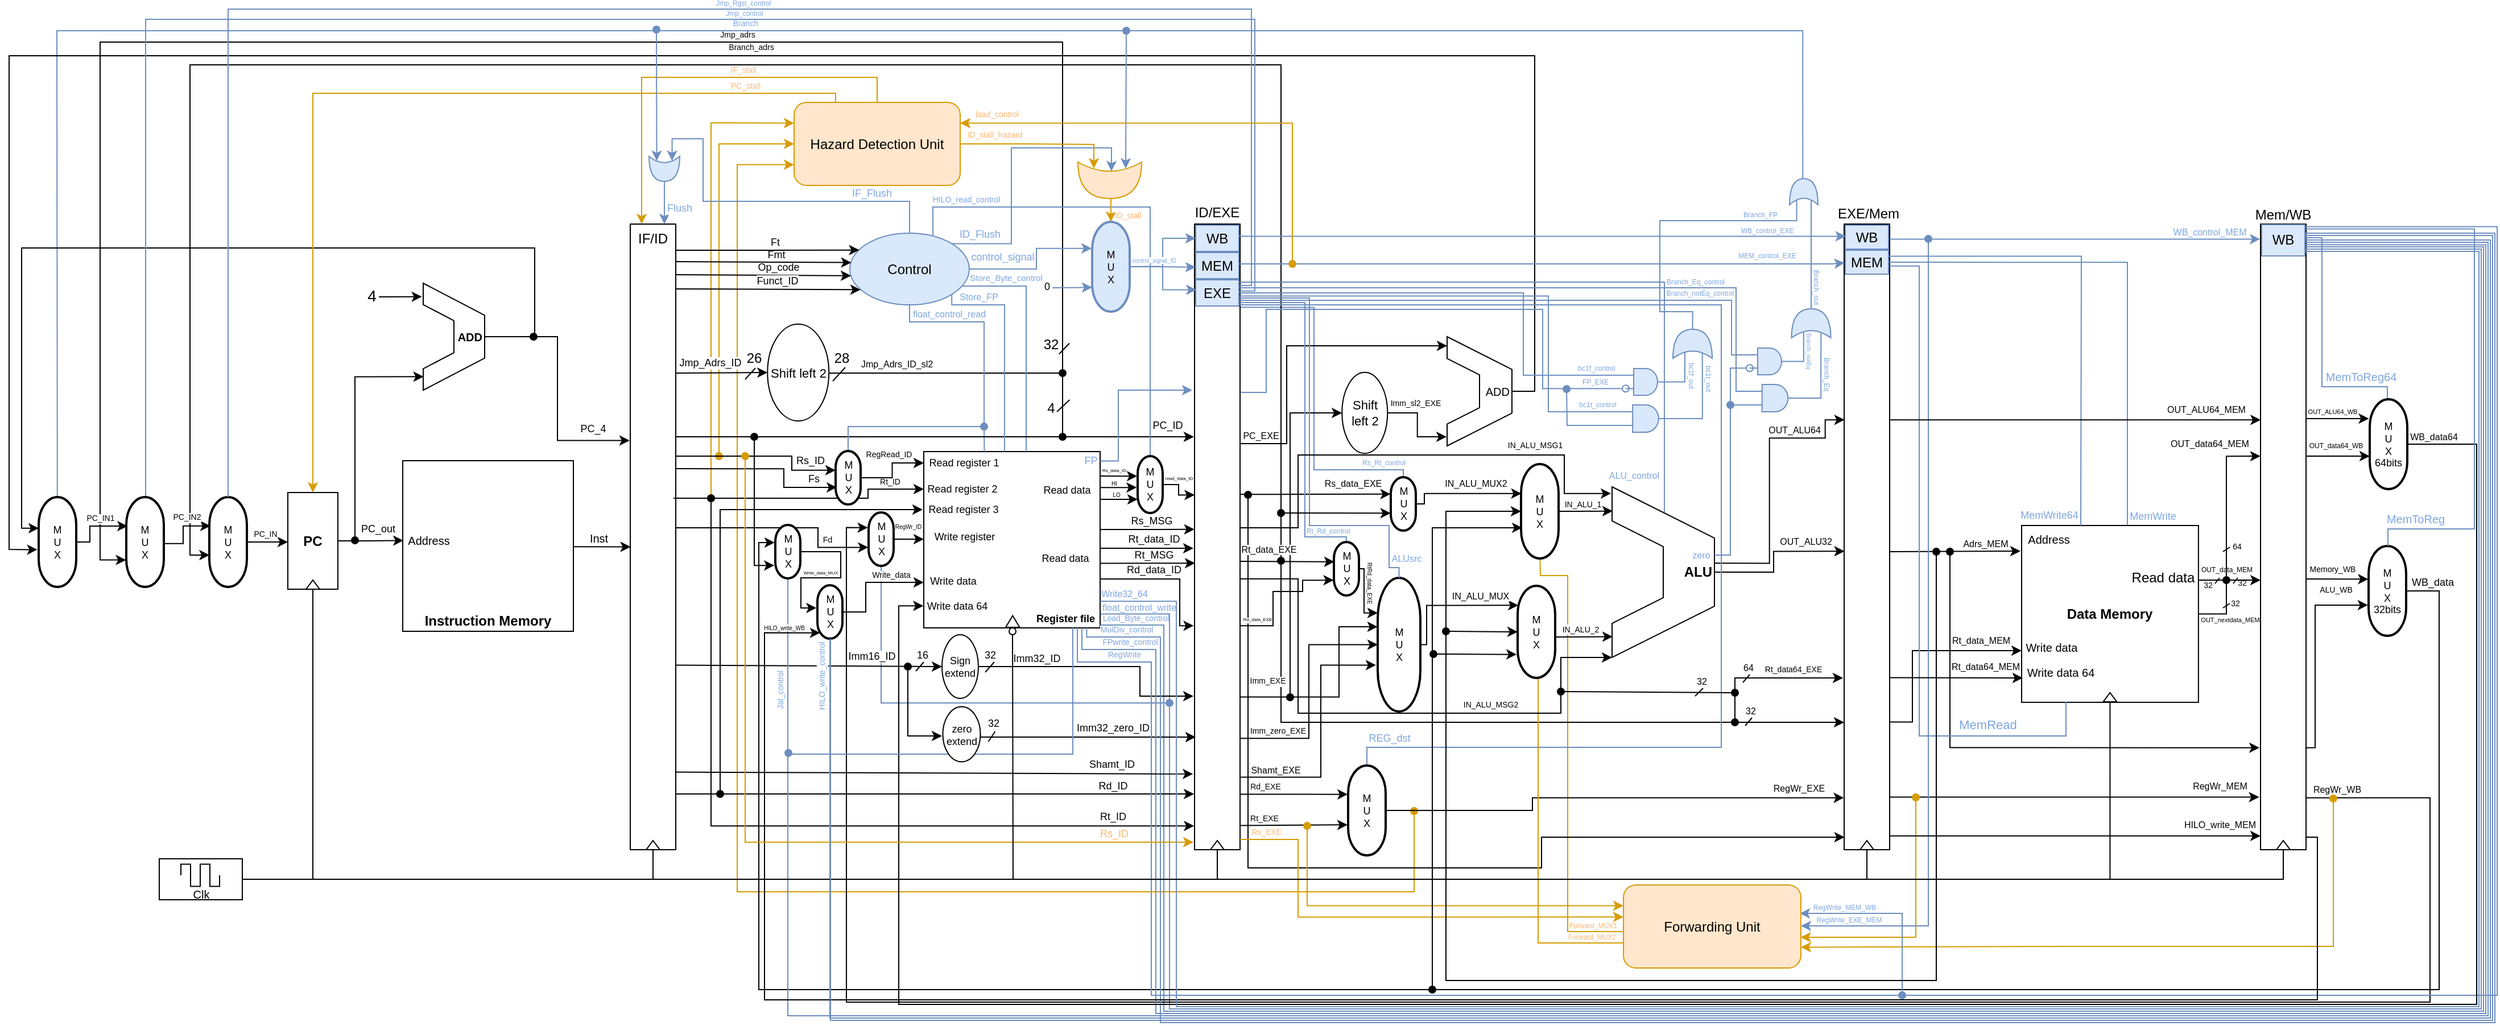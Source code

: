 <mxfile version="13.9.9" type="device" pages="2"><diagram id="AB5JkHMrll4wlASnLWRb" name="Page-1"><mxGraphModel dx="2899" dy="1839" grid="1" gridSize="1" guides="1" tooltips="1" connect="1" arrows="1" fold="1" page="1" pageScale="1" pageWidth="1169" pageHeight="827" math="0" shadow="0"><root><mxCell id="0"/><mxCell id="1" parent="0"/><mxCell id="K7d_WjlFKp9sG7A3PZkk-102" style="edgeStyle=orthogonalEdgeStyle;rounded=0;orthogonalLoop=1;jettySize=auto;html=1;exitX=0.7;exitY=1.007;exitDx=0;exitDy=0;exitPerimeter=0;startArrow=classic;startFill=1;endArrow=none;endFill=0;fontSize=11;entryX=0.5;entryY=0;entryDx=0;entryDy=0;" parent="1" source="K7d_WjlFKp9sG7A3PZkk-101" target="K7d_WjlFKp9sG7A3PZkk-97" edge="1"><mxGeometry relative="1" as="geometry"><mxPoint x="514.375" y="288" as="targetPoint"/><Array as="points"><mxPoint x="-244" y="455"/><mxPoint x="-244"/><mxPoint x="602"/><mxPoint x="602" y="291"/><mxPoint x="397" y="291"/></Array><mxPoint x="-212.297" y="426.413" as="sourcePoint"/></mxGeometry></mxCell><mxCell id="0x6AuEIzULsIGt8jodUD-24" value="Jmp_adrs" style="edgeLabel;html=1;align=center;verticalAlign=middle;resizable=0;points=[];fontSize=7;" parent="K7d_WjlFKp9sG7A3PZkk-102" vertex="1" connectable="0"><mxGeometry x="0.37" y="-1" relative="1" as="geometry"><mxPoint x="-209.29" y="-7" as="offset"/></mxGeometry></mxCell><mxCell id="0x6AuEIzULsIGt8jodUD-22" value="Jmp_Adrs_ID_sl2" style="edgeLabel;html=1;align=center;verticalAlign=middle;resizable=0;points=[];fontSize=8;" parent="K7d_WjlFKp9sG7A3PZkk-102" vertex="1" connectable="0"><mxGeometry x="0.976" y="2" relative="1" as="geometry"><mxPoint x="37.78" y="-10" as="offset"/></mxGeometry></mxCell><mxCell id="QSvCgk1rr478vFh1RL78-9" style="edgeStyle=orthogonalEdgeStyle;rounded=0;orthogonalLoop=1;jettySize=auto;html=1;exitX=0;exitY=0.5;exitDx=0;exitDy=0;exitPerimeter=0;startArrow=none;startFill=0;fontSize=8;endArrow=none;endFill=0;fillColor=#dae8fc;strokeColor=#6c8ebf;entryX=1.004;entryY=0.133;entryDx=0;entryDy=0;entryPerimeter=0;" parent="1" source="QSvCgk1rr478vFh1RL78-1" target="K7d_WjlFKp9sG7A3PZkk-2" edge="1"><mxGeometry relative="1" as="geometry"><mxPoint x="760" y="233" as="targetPoint"/><Array as="points"><mxPoint x="902" y="376"/><mxPoint x="823" y="376"/><mxPoint x="823" y="233"/></Array></mxGeometry></mxCell><mxCell id="QSvCgk1rr478vFh1RL78-10" value="Rs_Rt_control" style="edgeLabel;html=1;align=center;verticalAlign=middle;resizable=0;points=[];fontSize=6;fontColor=#7EA6E0;" parent="QSvCgk1rr478vFh1RL78-9" vertex="1" connectable="0"><mxGeometry x="-0.297" y="3" relative="1" as="geometry"><mxPoint x="64" y="11.78" as="offset"/></mxGeometry></mxCell><mxCell id="ZWzDG26XNlQPhXXdiv_t-11" value="" style="shape=xor;whiteSpace=wrap;html=1;rotation=90;fillColor=#ffe6cc;strokeColor=#d79b00;" parent="1" vertex="1"><mxGeometry x="627.5" y="93.5" width="32" height="56" as="geometry"/></mxCell><mxCell id="N32aUIMnFcTe3yum9d3_-2" style="edgeStyle=orthogonalEdgeStyle;rounded=0;orthogonalLoop=1;jettySize=auto;html=1;exitX=0.999;exitY=0.713;exitDx=0;exitDy=0;entryX=-0.019;entryY=0.642;entryDx=0;entryDy=0;entryPerimeter=0;exitPerimeter=0;" parent="1" source="K7d_WjlFKp9sG7A3PZkk-11" target="K7d_WjlFKp9sG7A3PZkk-2" edge="1"><mxGeometry relative="1" as="geometry"><Array as="points"><mxPoint x="635" y="472"/><mxPoint x="705" y="472"/><mxPoint x="705" y="513"/></Array></mxGeometry></mxCell><mxCell id="N32aUIMnFcTe3yum9d3_-5" value="Rd_data_ID" style="edgeLabel;html=1;align=center;verticalAlign=middle;resizable=0;points=[];fontSize=9;" parent="N32aUIMnFcTe3yum9d3_-2" vertex="1" connectable="0"><mxGeometry x="-0.313" y="1" relative="1" as="geometry"><mxPoint x="5.67" y="-7" as="offset"/></mxGeometry></mxCell><mxCell id="K7d_WjlFKp9sG7A3PZkk-11" value="&lt;b style=&quot;font-size: 9px;&quot;&gt;Register file&amp;nbsp;&lt;/b&gt;" style="whiteSpace=wrap;html=1;aspect=fixed;verticalAlign=bottom;fontSize=9;labelPosition=center;verticalLabelPosition=middle;align=right;labelBackgroundColor=none;labelBorderColor=none;" parent="1" vertex="1"><mxGeometry x="480" y="360" width="155" height="155" as="geometry"/></mxCell><mxCell id="K7d_WjlFKp9sG7A3PZkk-28" value="&lt;b&gt;Data Memory&lt;/b&gt;" style="whiteSpace=wrap;html=1;aspect=fixed;verticalAlign=middle;labelPosition=center;verticalLabelPosition=middle;align=center;horizontal=1;" parent="1" vertex="1"><mxGeometry x="1445" y="425" width="155.44" height="155.44" as="geometry"/></mxCell><mxCell id="VpzTYFzU9qvsKFy-qK4x-37" style="edgeStyle=orthogonalEdgeStyle;rounded=0;orthogonalLoop=1;jettySize=auto;html=1;exitX=1;exitY=0.5;exitDx=0;exitDy=0;exitPerimeter=0;entryX=-0.004;entryY=0.561;entryDx=0;entryDy=0;startArrow=none;startFill=0;endArrow=none;endFill=0;strokeColor=#d79b00;entryPerimeter=0;fillColor=#ffe6cc;" parent="1" source="VpzTYFzU9qvsKFy-qK4x-29" target="VpzTYFzU9qvsKFy-qK4x-19" edge="1"><mxGeometry relative="1" as="geometry"><Array as="points"><mxPoint x="1022" y="447"/><mxPoint x="1022" y="447"/><mxPoint x="1022" y="469"/><mxPoint x="1046" y="469"/><mxPoint x="1046" y="782"/></Array></mxGeometry></mxCell><mxCell id="wwGojDfxWIz4k42a7rSq-14" value="Forward_MUX1" style="edgeLabel;html=1;align=center;verticalAlign=middle;resizable=0;points=[];fontSize=6;fontColor=#FFB570;" parent="VpzTYFzU9qvsKFy-qK4x-37" vertex="1" connectable="0"><mxGeometry x="0.847" y="1" relative="1" as="geometry"><mxPoint x="5.53" y="-3.98" as="offset"/></mxGeometry></mxCell><mxCell id="58LkJRwGjMe1tDAq0vPV-93" style="edgeStyle=orthogonalEdgeStyle;rounded=0;orthogonalLoop=1;jettySize=auto;html=1;exitX=1;exitY=0.5;exitDx=0;exitDy=0;exitPerimeter=0;startArrow=none;startFill=0;endArrow=none;endFill=0;fontSize=9;fontColor=#7EA6E0;entryX=0.175;entryY=0.25;entryDx=0;entryDy=0;entryPerimeter=0;fillColor=#dae8fc;strokeColor=#6c8ebf;" parent="1" source="58LkJRwGjMe1tDAq0vPV-86" target="58LkJRwGjMe1tDAq0vPV-94" edge="1"><mxGeometry relative="1" as="geometry"><mxPoint x="1188" y="22" as="targetPoint"/><Array as="points"><mxPoint x="1156" y="237"/><mxPoint x="1127" y="237"/><mxPoint x="1127" y="157"/><mxPoint x="1247" y="157"/></Array></mxGeometry></mxCell><mxCell id="58LkJRwGjMe1tDAq0vPV-112" value="Branch_FP" style="edgeLabel;html=1;align=center;verticalAlign=middle;resizable=0;points=[];fontSize=6;fontColor=#7EA6E0;" parent="58LkJRwGjMe1tDAq0vPV-93" vertex="1" connectable="0"><mxGeometry x="-0.219" relative="1" as="geometry"><mxPoint x="88" y="-26.81" as="offset"/></mxGeometry></mxCell><mxCell id="6FMH55spcJah8yTpaP-f-24" style="edgeStyle=orthogonalEdgeStyle;rounded=0;orthogonalLoop=1;jettySize=auto;html=1;exitX=1;exitY=0.5;exitDx=0;exitDy=0;exitPerimeter=0;startArrow=none;startFill=0;endArrow=oval;endFill=1;fontSize=8;fillColor=#dae8fc;strokeColor=#6c8ebf;" parent="1" source="CheXeIXV5peDBKvX_G6H-7" edge="1"><mxGeometry relative="1" as="geometry"><mxPoint x="696" y="581" as="targetPoint"/><Array as="points"><mxPoint x="442" y="581"/></Array></mxGeometry></mxCell><mxCell id="VpzTYFzU9qvsKFy-qK4x-41" value="" style="endArrow=classic;html=1;strokeColor=#d79b00;entryX=0;entryY=0.75;entryDx=0;entryDy=0;rounded=0;edgeStyle=orthogonalEdgeStyle;startArrow=oval;startFill=1;fillColor=#ffe6cc;" parent="1" target="VpzTYFzU9qvsKFy-qK4x-40" edge="1"><mxGeometry width="50" height="50" relative="1" as="geometry"><mxPoint x="911" y="676" as="sourcePoint"/><mxPoint x="798" y="733" as="targetPoint"/><Array as="points"><mxPoint x="911" y="747"/><mxPoint x="316" y="747"/><mxPoint x="316" y="108"/></Array></mxGeometry></mxCell><mxCell id="VpzTYFzU9qvsKFy-qK4x-43" value="" style="endArrow=classic;html=1;entryX=0;entryY=0.25;entryDx=0;entryDy=0;edgeStyle=orthogonalEdgeStyle;rounded=0;startArrow=oval;startFill=1;fillColor=#ffe6cc;strokeColor=#d79b00;" parent="1" target="VpzTYFzU9qvsKFy-qK4x-40" edge="1"><mxGeometry width="50" height="50" relative="1" as="geometry"><mxPoint x="293" y="401" as="sourcePoint"/><mxPoint x="344" y="55" as="targetPoint"/><Array as="points"><mxPoint x="300" y="71"/><mxPoint x="333" y="71"/></Array></mxGeometry></mxCell><mxCell id="VpzTYFzU9qvsKFy-qK4x-42" value="" style="endArrow=classic;html=1;strokeColor=#d79b00;entryX=0;entryY=0.5;entryDx=0;entryDy=0;startArrow=oval;startFill=1;edgeStyle=orthogonalEdgeStyle;rounded=0;fillColor=#ffe6cc;" parent="1" target="VpzTYFzU9qvsKFy-qK4x-40" edge="1"><mxGeometry width="50" height="50" relative="1" as="geometry"><mxPoint x="300" y="364" as="sourcePoint"/><mxPoint x="328" y="137" as="targetPoint"/><Array as="points"><mxPoint x="300" y="90"/></Array></mxGeometry></mxCell><mxCell id="K7d_WjlFKp9sG7A3PZkk-94" value="" style="endArrow=classic;html=1;fontSize=11;entryX=0.5;entryY=1;entryDx=0;entryDy=0;startArrow=none;startFill=0;exitX=1.008;exitY=0.705;exitDx=0;exitDy=0;exitPerimeter=0;" parent="1" source="K7d_WjlFKp9sG7A3PZkk-1" target="K7d_WjlFKp9sG7A3PZkk-44" edge="1"><mxGeometry width="50" height="50" relative="1" as="geometry"><mxPoint x="299" y="549" as="sourcePoint"/><mxPoint x="706" y="512.09" as="targetPoint"/></mxGeometry></mxCell><mxCell id="0x6AuEIzULsIGt8jodUD-10" value="Imm16_ID" style="edgeLabel;html=1;align=center;verticalAlign=middle;resizable=0;points=[];fontSize=9;" parent="K7d_WjlFKp9sG7A3PZkk-94" vertex="1" connectable="0"><mxGeometry x="0.124" y="-1" relative="1" as="geometry"><mxPoint x="40.34" y="-9.33" as="offset"/></mxGeometry></mxCell><mxCell id="3418ZoQHNURM2QYDk_ci-15" value="" style="endArrow=classic;html=1;rounded=0;edgeStyle=orthogonalEdgeStyle;startArrow=oval;startFill=1;" parent="1" edge="1"><mxGeometry width="50" height="50" relative="1" as="geometry"><mxPoint x="794" y="456" as="sourcePoint"/><mxPoint x="1289" y="598" as="targetPoint"/><Array as="points"><mxPoint x="794" y="598"/><mxPoint x="1289" y="598"/></Array></mxGeometry></mxCell><mxCell id="58LkJRwGjMe1tDAq0vPV-31" value="" style="endArrow=classic;html=1;fontSize=7;fontColor=#7EA6E0;edgeStyle=orthogonalEdgeStyle;rounded=0;startArrow=oval;startFill=1;entryX=0.009;entryY=0.98;entryDx=0;entryDy=0;entryPerimeter=0;" parent="1" target="K7d_WjlFKp9sG7A3PZkk-3" edge="1"><mxGeometry width="50" height="50" relative="1" as="geometry"><mxPoint x="765" y="398" as="sourcePoint"/><mxPoint x="1289" y="707" as="targetPoint"/><Array as="points"><mxPoint x="765" y="726"/><mxPoint x="1023" y="726"/><mxPoint x="1023" y="699"/></Array></mxGeometry></mxCell><mxCell id="K7d_WjlFKp9sG7A3PZkk-69" value="" style="endArrow=classic;html=1;fontSize=11;entryX=0.5;entryY=1;entryDx=0;entryDy=0;edgeStyle=orthogonalEdgeStyle;rounded=0;startArrow=oval;startFill=1;" parent="1" target="K7d_WjlFKp9sG7A3PZkk-65" edge="1"><mxGeometry width="50" height="50" relative="1" as="geometry"><mxPoint x="802" y="576" as="sourcePoint"/><mxPoint x="886" y="318" as="targetPoint"/><Array as="points"><mxPoint x="802" y="326"/></Array></mxGeometry></mxCell><mxCell id="0x6AuEIzULsIGt8jodUD-31" value="Imm_EXE" style="edgeLabel;html=1;align=center;verticalAlign=middle;resizable=0;points=[];fontSize=7;" parent="K7d_WjlFKp9sG7A3PZkk-69" vertex="1" connectable="0"><mxGeometry x="0.744" y="-1" relative="1" as="geometry"><mxPoint x="-28.46" y="235" as="offset"/></mxGeometry></mxCell><mxCell id="K7d_WjlFKp9sG7A3PZkk-104" value="" style="endArrow=classic;html=1;fontSize=11;edgeStyle=orthogonalEdgeStyle;rounded=0;entryX=0.645;entryY=0.994;entryDx=0;entryDy=0;entryPerimeter=0;" parent="1" target="K7d_WjlFKp9sG7A3PZkk-105" edge="1"><mxGeometry width="50" height="50" relative="1" as="geometry"><mxPoint x="794" y="456" as="sourcePoint"/><mxPoint x="-160" y="473" as="targetPoint"/><Array as="points"><mxPoint x="794" y="20"/><mxPoint x="-165" y="20"/><mxPoint x="-165" y="451"/></Array></mxGeometry></mxCell><mxCell id="58LkJRwGjMe1tDAq0vPV-18" style="edgeStyle=orthogonalEdgeStyle;rounded=0;orthogonalLoop=1;jettySize=auto;html=1;entryX=0.75;entryY=0;entryDx=0;entryDy=0;fontSize=8;endArrow=none;endFill=0;fillColor=#dae8fc;strokeColor=#6c8ebf;exitX=0.5;exitY=1;exitDx=0;exitDy=0;" parent="1" source="aewZuGy7uiSJJooos_Id-4" target="K7d_WjlFKp9sG7A3PZkk-12" edge="1"><mxGeometry relative="1" as="geometry"><Array as="points"><mxPoint x="468" y="246"/><mxPoint x="533" y="246"/><mxPoint x="533" y="338"/></Array><mxPoint x="521" y="336" as="sourcePoint"/></mxGeometry></mxCell><mxCell id="6FMH55spcJah8yTpaP-f-13" value="&lt;font color=&quot;#7ea6e0&quot; style=&quot;font-size: 8px;&quot;&gt;float_control_read&lt;/font&gt;" style="edgeLabel;html=1;align=center;verticalAlign=middle;resizable=0;points=[];fontSize=8;" parent="58LkJRwGjMe1tDAq0vPV-18" vertex="1" connectable="0"><mxGeometry x="0.27" y="1" relative="1" as="geometry"><mxPoint x="-32" y="-49.83" as="offset"/></mxGeometry></mxCell><mxCell id="ZWzDG26XNlQPhXXdiv_t-20" style="edgeStyle=orthogonalEdgeStyle;rounded=0;orthogonalLoop=1;jettySize=auto;html=1;exitX=0.937;exitY=0.738;exitDx=0;exitDy=0;fillColor=#dae8fc;strokeColor=#6c8ebf;endArrow=none;endFill=0;exitPerimeter=0;entryX=0.579;entryY=0;entryDx=0;entryDy=0;entryPerimeter=0;" parent="1" source="aewZuGy7uiSJJooos_Id-4" target="K7d_WjlFKp9sG7A3PZkk-11" edge="1"><mxGeometry relative="1" as="geometry"><Array as="points"><mxPoint x="570" y="215"/><mxPoint x="570" y="360"/></Array><mxPoint x="561" y="360" as="targetPoint"/></mxGeometry></mxCell><mxCell id="IGee7oE6MoBDp59fzd2q-6" value="Store_Byte_control" style="edgeLabel;html=1;align=center;verticalAlign=middle;resizable=0;points=[];fontSize=7.5;fontColor=#7EA6E0;" parent="ZWzDG26XNlQPhXXdiv_t-20" vertex="1" connectable="0"><mxGeometry x="0.066" relative="1" as="geometry"><mxPoint x="-18.0" y="-58.66" as="offset"/></mxGeometry></mxCell><mxCell id="K7d_WjlFKp9sG7A3PZkk-4" value="" style="rounded=0;whiteSpace=wrap;html=1;" parent="1" vertex="1"><mxGeometry x="1655" y="160" width="40" height="550" as="geometry"/></mxCell><mxCell id="K7d_WjlFKp9sG7A3PZkk-1" value="" style="rounded=0;whiteSpace=wrap;html=1;" parent="1" vertex="1"><mxGeometry x="222" y="160" width="40" height="550" as="geometry"/></mxCell><mxCell id="K7d_WjlFKp9sG7A3PZkk-2" value="" style="rounded=0;whiteSpace=wrap;html=1;" parent="1" vertex="1"><mxGeometry x="718" y="160" width="40" height="550" as="geometry"/></mxCell><mxCell id="K7d_WjlFKp9sG7A3PZkk-3" value="" style="rounded=0;whiteSpace=wrap;html=1;" parent="1" vertex="1"><mxGeometry x="1289" y="160" width="40" height="550" as="geometry"/></mxCell><mxCell id="K7d_WjlFKp9sG7A3PZkk-7" style="edgeStyle=orthogonalEdgeStyle;rounded=0;orthogonalLoop=1;jettySize=auto;html=1;exitX=1;exitY=0.5;exitDx=0;exitDy=0;entryX=0.004;entryY=0.468;entryDx=0;entryDy=0;entryPerimeter=0;" parent="1" source="K7d_WjlFKp9sG7A3PZkk-5" target="K7d_WjlFKp9sG7A3PZkk-6" edge="1"><mxGeometry relative="1" as="geometry"><Array as="points"><mxPoint x="-8" y="438"/></Array></mxGeometry></mxCell><mxCell id="0x6AuEIzULsIGt8jodUD-1" value="PC_out" style="edgeLabel;html=1;align=center;verticalAlign=middle;resizable=0;points=[];fontSize=9;" parent="K7d_WjlFKp9sG7A3PZkk-7" vertex="1" connectable="0"><mxGeometry x="0.127" relative="1" as="geometry"><mxPoint x="2.67" y="-10.45" as="offset"/></mxGeometry></mxCell><mxCell id="K7d_WjlFKp9sG7A3PZkk-5" value="&lt;b&gt;PC&lt;/b&gt;" style="rounded=0;whiteSpace=wrap;html=1;verticalAlign=middle;labelPosition=center;verticalLabelPosition=middle;align=center;" parent="1" vertex="1"><mxGeometry x="-79" y="396" width="44" height="85" as="geometry"/></mxCell><mxCell id="K7d_WjlFKp9sG7A3PZkk-8" style="rounded=0;orthogonalLoop=1;jettySize=auto;html=1;exitX=1.001;exitY=0.504;exitDx=0;exitDy=0;entryX=0.008;entryY=0.516;entryDx=0;entryDy=0;entryPerimeter=0;exitPerimeter=0;" parent="1" source="K7d_WjlFKp9sG7A3PZkk-6" target="K7d_WjlFKp9sG7A3PZkk-1" edge="1"><mxGeometry relative="1" as="geometry"><mxPoint x="218" y="444" as="targetPoint"/></mxGeometry></mxCell><mxCell id="0x6AuEIzULsIGt8jodUD-4" value="Inst" style="edgeLabel;html=1;align=center;verticalAlign=middle;resizable=0;points=[];fontSize=10;" parent="K7d_WjlFKp9sG7A3PZkk-8" vertex="1" connectable="0"><mxGeometry x="-0.396" y="-1" relative="1" as="geometry"><mxPoint x="6.69" y="-9.01" as="offset"/></mxGeometry></mxCell><mxCell id="K7d_WjlFKp9sG7A3PZkk-6" value="&lt;b&gt;Instruction Memory&lt;/b&gt;" style="whiteSpace=wrap;html=1;aspect=fixed;verticalAlign=bottom;" parent="1" vertex="1"><mxGeometry x="22" y="368" width="150" height="150" as="geometry"/></mxCell><mxCell id="K7d_WjlFKp9sG7A3PZkk-9" value="IF/ID" style="text;html=1;strokeColor=none;fillColor=none;align=center;verticalAlign=middle;whiteSpace=wrap;rounded=0;" parent="1" vertex="1"><mxGeometry x="222" y="163" width="40" height="20" as="geometry"/></mxCell><mxCell id="6FMH55spcJah8yTpaP-f-6" style="edgeStyle=orthogonalEdgeStyle;rounded=0;orthogonalLoop=1;jettySize=auto;html=1;exitX=1;exitY=0.984;exitDx=0;exitDy=0;startArrow=none;startFill=0;endArrow=none;endFill=0;fontSize=6;entryX=1.003;entryY=0.774;entryDx=0;entryDy=0;entryPerimeter=0;fillColor=#dae8fc;strokeColor=#6c8ebf;exitPerimeter=0;" parent="1" source="K7d_WjlFKp9sG7A3PZkk-11" target="aewZuGy7uiSJJooos_Id-21" edge="1"><mxGeometry relative="1" as="geometry"><mxPoint x="698" y="599" as="targetPoint"/><Array as="points"><mxPoint x="691" y="513"/><mxPoint x="691" y="852"/><mxPoint x="1851" y="852"/><mxPoint x="1851" y="180"/><mxPoint x="1694" y="180"/></Array></mxGeometry></mxCell><mxCell id="6FMH55spcJah8yTpaP-f-8" value="&lt;span style=&quot;color: rgb(126 , 166 , 224) ; font-size: 7px&quot;&gt;Load_Byte_control&lt;/span&gt;" style="edgeLabel;html=1;align=center;verticalAlign=middle;resizable=0;points=[];fontSize=7;" parent="6FMH55spcJah8yTpaP-f-6" vertex="1" connectable="0"><mxGeometry x="-0.956" relative="1" as="geometry"><mxPoint x="-21.84" y="-6" as="offset"/></mxGeometry></mxCell><mxCell id="6FMH55spcJah8yTpaP-f-14" style="edgeStyle=orthogonalEdgeStyle;rounded=0;orthogonalLoop=1;jettySize=auto;html=1;exitX=1.002;exitY=0.921;exitDx=0;exitDy=0;startArrow=none;startFill=0;endArrow=none;endFill=0;fontSize=7;exitPerimeter=0;fillColor=#dae8fc;strokeColor=#6c8ebf;entryX=1.009;entryY=0.85;entryDx=0;entryDy=0;entryPerimeter=0;" parent="1" source="K7d_WjlFKp9sG7A3PZkk-11" target="aewZuGy7uiSJJooos_Id-21" edge="1"><mxGeometry relative="1" as="geometry"><mxPoint x="1695" y="227" as="targetPoint"/><Array as="points"><mxPoint x="696" y="503"/><mxPoint x="696" y="850"/><mxPoint x="1849" y="850"/><mxPoint x="1849" y="182"/><mxPoint x="1694" y="182"/></Array></mxGeometry></mxCell><mxCell id="6FMH55spcJah8yTpaP-f-15" value="&lt;span style=&quot;color: rgb(126 , 166 , 224) ; font-size: 8px&quot;&gt;float_control_write&lt;/span&gt;" style="edgeLabel;html=1;align=center;verticalAlign=middle;resizable=0;points=[];fontSize=7;" parent="6FMH55spcJah8yTpaP-f-14" vertex="1" connectable="0"><mxGeometry x="-0.968" relative="1" as="geometry"><mxPoint x="-4.96" y="-5.78" as="offset"/></mxGeometry></mxCell><mxCell id="K7d_WjlFKp9sG7A3PZkk-12" value="Read register 1" style="text;html=1;strokeColor=none;fillColor=none;align=center;verticalAlign=middle;whiteSpace=wrap;rounded=0;fontSize=9;" parent="1" vertex="1"><mxGeometry x="480" y="360" width="71" height="20" as="geometry"/></mxCell><mxCell id="K7d_WjlFKp9sG7A3PZkk-13" value="Read register 2" style="text;html=1;strokeColor=none;fillColor=none;align=center;verticalAlign=middle;whiteSpace=wrap;rounded=0;fontSize=9;" parent="1" vertex="1"><mxGeometry x="478" y="383" width="72" height="20" as="geometry"/></mxCell><mxCell id="K7d_WjlFKp9sG7A3PZkk-14" value="Write register" style="text;html=1;strokeColor=none;fillColor=none;align=center;verticalAlign=middle;whiteSpace=wrap;rounded=0;fontSize=9;" parent="1" vertex="1"><mxGeometry x="478.5" y="425" width="74" height="20" as="geometry"/></mxCell><mxCell id="K7d_WjlFKp9sG7A3PZkk-16" value="" style="endArrow=classic;html=1;fontSize=8;startArrow=none;startFill=0;edgeStyle=orthogonalEdgeStyle;rounded=0;" parent="1" edge="1"><mxGeometry width="50" height="50" relative="1" as="geometry"><mxPoint x="260" y="401" as="sourcePoint"/><mxPoint x="480" y="393" as="targetPoint"/><Array as="points"><mxPoint x="431" y="401"/><mxPoint x="431" y="393"/></Array></mxGeometry></mxCell><mxCell id="0x6AuEIzULsIGt8jodUD-7" value="Rt_ID" style="edgeLabel;html=1;align=center;verticalAlign=middle;resizable=0;points=[];fontSize=7;" parent="K7d_WjlFKp9sG7A3PZkk-16" vertex="1" connectable="0"><mxGeometry x="0.25" y="1" relative="1" as="geometry"><mxPoint x="47.58" y="-13" as="offset"/></mxGeometry></mxCell><mxCell id="K7d_WjlFKp9sG7A3PZkk-18" value="Write data" style="text;html=1;strokeColor=none;fillColor=none;align=center;verticalAlign=middle;whiteSpace=wrap;rounded=0;fontSize=9;" parent="1" vertex="1"><mxGeometry x="482" y="464" width="48" height="20" as="geometry"/></mxCell><mxCell id="K7d_WjlFKp9sG7A3PZkk-19" value="ID/EXE" style="text;html=1;strokeColor=none;fillColor=none;align=center;verticalAlign=middle;whiteSpace=wrap;rounded=0;" parent="1" vertex="1"><mxGeometry x="718" y="140" width="40" height="20" as="geometry"/></mxCell><mxCell id="0x6AuEIzULsIGt8jodUD-40" style="edgeStyle=orthogonalEdgeStyle;rounded=0;orthogonalLoop=1;jettySize=auto;html=1;exitX=1;exitY=0.5;exitDx=0;exitDy=0;entryX=0.009;entryY=0.523;entryDx=0;entryDy=0;startArrow=none;startFill=0;endArrow=classic;endFill=1;fontSize=8;entryPerimeter=0;" parent="1" source="K7d_WjlFKp9sG7A3PZkk-20" target="K7d_WjlFKp9sG7A3PZkk-3" edge="1"><mxGeometry relative="1" as="geometry"><Array as="points"><mxPoint x="1227" y="466"/><mxPoint x="1227" y="448"/></Array></mxGeometry></mxCell><mxCell id="0x6AuEIzULsIGt8jodUD-45" value="OUT_ALU32" style="edgeLabel;html=1;align=center;verticalAlign=middle;resizable=0;points=[];fontSize=8;" parent="0x6AuEIzULsIGt8jodUD-40" vertex="1" connectable="0"><mxGeometry x="-0.362" y="1" relative="1" as="geometry"><mxPoint x="37.67" y="-26.5" as="offset"/></mxGeometry></mxCell><mxCell id="58LkJRwGjMe1tDAq0vPV-14" style="edgeStyle=orthogonalEdgeStyle;rounded=0;orthogonalLoop=1;jettySize=auto;html=1;exitX=1.004;exitY=0.441;exitDx=0;exitDy=0;entryX=0.018;entryY=0.311;entryDx=0;entryDy=0;entryPerimeter=0;exitPerimeter=0;" parent="1" edge="1"><mxGeometry relative="1" as="geometry"><Array as="points"><mxPoint x="1223.36" y="458.1"/><mxPoint x="1223.36" y="348.1"/><mxPoint x="1272.36" y="348.1"/><mxPoint x="1272.36" y="332.1"/></Array><mxPoint x="1175" y="458.15" as="sourcePoint"/><mxPoint x="1289.36" y="332.05" as="targetPoint"/></mxGeometry></mxCell><mxCell id="58LkJRwGjMe1tDAq0vPV-38" value="OUT_ALU64" style="edgeLabel;html=1;align=center;verticalAlign=middle;resizable=0;points=[];fontSize=8;" parent="58LkJRwGjMe1tDAq0vPV-14" vertex="1" connectable="0"><mxGeometry x="0.559" relative="1" as="geometry"><mxPoint x="-7.33" y="-6.98" as="offset"/></mxGeometry></mxCell><mxCell id="K7d_WjlFKp9sG7A3PZkk-20" value="&lt;b&gt;&lt;font style=&quot;font-size: 12px&quot;&gt;ALU&lt;/font&gt;&lt;/b&gt;" style="shape=stencil(tZXRjoIwEEW/pq+bQsPq6wb1PyqOS2NtSdvV3b93oGCs0I0IJISkc7mHIb1DCcttySsgKS0J25A0TSjFO66vT2tuKyicL164EXwvwSvWGX2Cqzi4liFUCUa4WmVbQr/wmfpieaGVQojQygbKg44wLhR66a+Hta//C1YV8s/gwLRNNtXd68yPbAFqskSnIbPre95OZ6KGvSaL7NQ81ORNJsuxEgsxy/e8OH0b/aMOfVdUO2oDA8JdFlL6AYt9YMXruesJnXzWF/h/moawnVsK9eC+/wxaP5sKWI0FPGWMTvOvx9qz0P+ZTfOzsf7Q/sL+FVLbaHKwHgkPHguDmWs8vcQ2VX+ONIUb);whiteSpace=wrap;html=1;verticalAlign=middle;labelPosition=center;verticalLabelPosition=middle;align=right;textDirection=ltr;fontStyle=0;horizontal=1;fontSize=10;" parent="1" vertex="1"><mxGeometry x="1085" y="391" width="90" height="150" as="geometry"/></mxCell><mxCell id="K7d_WjlFKp9sG7A3PZkk-21" value="" style="endArrow=classic;html=1;fontSize=8;" parent="1" edge="1"><mxGeometry width="50" height="50" relative="1" as="geometry"><mxPoint x="635" y="402" as="sourcePoint"/><mxPoint x="668" y="402" as="targetPoint"/></mxGeometry></mxCell><mxCell id="0x6AuEIzULsIGt8jodUD-19" value="Rs_data_ID" style="edgeLabel;html=1;align=center;verticalAlign=middle;resizable=0;points=[];fontSize=4;" parent="K7d_WjlFKp9sG7A3PZkk-21" vertex="1" connectable="0"><mxGeometry x="-0.222" relative="1" as="geometry"><mxPoint x="-0.87" y="-25" as="offset"/></mxGeometry></mxCell><mxCell id="K7d_WjlFKp9sG7A3PZkk-23" value="Read data" style="text;html=1;strokeColor=none;fillColor=none;align=center;verticalAlign=middle;whiteSpace=wrap;rounded=0;fontSize=9;" parent="1" vertex="1"><mxGeometry x="582" y="384" width="48" height="20" as="geometry"/></mxCell><mxCell id="K7d_WjlFKp9sG7A3PZkk-24" value="Read data" style="text;html=1;strokeColor=none;fillColor=none;align=center;verticalAlign=middle;whiteSpace=wrap;rounded=0;fontSize=9;" parent="1" vertex="1"><mxGeometry x="582" y="444" width="45" height="20" as="geometry"/></mxCell><mxCell id="K7d_WjlFKp9sG7A3PZkk-25" value="" style="endArrow=classic;html=1;fontSize=8;exitX=0.991;exitY=0.432;exitDx=0;exitDy=0;exitPerimeter=0;edgeStyle=orthogonalEdgeStyle;rounded=0;entryX=0.316;entryY=1.007;entryDx=0;entryDy=0;entryPerimeter=0;" parent="1" source="K7d_WjlFKp9sG7A3PZkk-2" target="QSvCgk1rr478vFh1RL78-1" edge="1"><mxGeometry width="50" height="50" relative="1" as="geometry"><mxPoint x="758.0" y="397.6" as="sourcePoint"/><mxPoint x="841.88" y="398" as="targetPoint"/><Array as="points"><mxPoint x="789" y="398"/><mxPoint x="890" y="397"/></Array></mxGeometry></mxCell><mxCell id="0x6AuEIzULsIGt8jodUD-32" value="Rs_data_EXE" style="edgeLabel;html=1;align=center;verticalAlign=middle;resizable=0;points=[];fontSize=8;" parent="K7d_WjlFKp9sG7A3PZkk-25" vertex="1" connectable="0"><mxGeometry x="-0.252" relative="1" as="geometry"><mxPoint x="49.36" y="-9.4" as="offset"/></mxGeometry></mxCell><mxCell id="K7d_WjlFKp9sG7A3PZkk-26" value="" style="endArrow=classic;html=1;fontSize=8;exitX=0.991;exitY=0.539;exitDx=0;exitDy=0;exitPerimeter=0;edgeStyle=orthogonalEdgeStyle;rounded=0;entryX=0.371;entryY=0.982;entryDx=0;entryDy=0;entryPerimeter=0;" parent="1" source="K7d_WjlFKp9sG7A3PZkk-2" target="Uv6r0L0bapsQS7u6r0H9-3" edge="1"><mxGeometry width="50" height="50" relative="1" as="geometry"><mxPoint x="758" y="457" as="sourcePoint"/><mxPoint x="846.556" y="456.386" as="targetPoint"/><Array as="points"><mxPoint x="841" y="456"/></Array></mxGeometry></mxCell><mxCell id="0x6AuEIzULsIGt8jodUD-33" value="Rt_data_EXE" style="edgeLabel;html=1;align=center;verticalAlign=middle;resizable=0;points=[];fontSize=8;labelBackgroundColor=#FFFFFF;" parent="K7d_WjlFKp9sG7A3PZkk-26" vertex="1" connectable="0"><mxGeometry x="-0.211" relative="1" as="geometry"><mxPoint x="-7.53" y="-10.63" as="offset"/></mxGeometry></mxCell><mxCell id="58LkJRwGjMe1tDAq0vPV-41" style="edgeStyle=orthogonalEdgeStyle;rounded=0;orthogonalLoop=1;jettySize=auto;html=1;exitX=1;exitY=0.5;exitDx=0;exitDy=0;startArrow=none;startFill=0;endArrow=none;endFill=0;fontSize=5.5;fontColor=#000000;" parent="1" source="K7d_WjlFKp9sG7A3PZkk-28" edge="1"><mxGeometry relative="1" as="geometry"><mxPoint x="1625" y="473" as="targetPoint"/></mxGeometry></mxCell><mxCell id="58LkJRwGjMe1tDAq0vPV-43" value="OUT_nextdata_MEM" style="edgeLabel;html=1;align=center;verticalAlign=middle;resizable=0;points=[];fontSize=5.5;fontColor=#000000;" parent="58LkJRwGjMe1tDAq0vPV-41" vertex="1" connectable="0"><mxGeometry x="-0.582" relative="1" as="geometry"><mxPoint x="15.39" y="5.42" as="offset"/></mxGeometry></mxCell><mxCell id="K7d_WjlFKp9sG7A3PZkk-29" value="Address" style="text;html=1;strokeColor=none;fillColor=none;align=center;verticalAlign=middle;whiteSpace=wrap;rounded=0;fontSize=10;" parent="1" vertex="1"><mxGeometry x="1444" y="426.5" width="50" height="21" as="geometry"/></mxCell><mxCell id="K7d_WjlFKp9sG7A3PZkk-30" value="Write data" style="text;html=1;strokeColor=none;fillColor=none;align=center;verticalAlign=middle;whiteSpace=wrap;rounded=0;fontSize=10;" parent="1" vertex="1"><mxGeometry x="1442" y="522" width="59" height="20" as="geometry"/></mxCell><mxCell id="K7d_WjlFKp9sG7A3PZkk-31" value="" style="endArrow=classic;html=1;fontSize=8;entryX=0;entryY=1;entryDx=0;entryDy=0;" parent="1" target="K7d_WjlFKp9sG7A3PZkk-29" edge="1"><mxGeometry width="50" height="50" relative="1" as="geometry"><mxPoint x="1329" y="448" as="sourcePoint"/><mxPoint x="1405" y="413" as="targetPoint"/></mxGeometry></mxCell><mxCell id="0x6AuEIzULsIGt8jodUD-46" value="Adrs_MEM" style="edgeLabel;html=1;align=center;verticalAlign=middle;resizable=0;points=[];fontSize=8;" parent="K7d_WjlFKp9sG7A3PZkk-31" vertex="1" connectable="0"><mxGeometry x="-0.172" y="-1" relative="1" as="geometry"><mxPoint x="36.41" y="-7.79" as="offset"/></mxGeometry></mxCell><mxCell id="K7d_WjlFKp9sG7A3PZkk-32" value="" style="endArrow=classic;html=1;fontSize=8;rounded=0;edgeStyle=orthogonalEdgeStyle;entryX=0;entryY=0.75;entryDx=0;entryDy=0;exitX=1.013;exitY=0.796;exitDx=0;exitDy=0;exitPerimeter=0;" parent="1" source="K7d_WjlFKp9sG7A3PZkk-3" edge="1"><mxGeometry width="50" height="50" relative="1" as="geometry"><mxPoint x="1330" y="571.94" as="sourcePoint"/><mxPoint x="1445" y="535" as="targetPoint"/><Array as="points"><mxPoint x="1349" y="598"/><mxPoint x="1349" y="535"/></Array></mxGeometry></mxCell><mxCell id="0x6AuEIzULsIGt8jodUD-47" value="Rt_data_MEM" style="edgeLabel;html=1;align=center;verticalAlign=middle;resizable=0;points=[];fontSize=8;" parent="K7d_WjlFKp9sG7A3PZkk-32" vertex="1" connectable="0"><mxGeometry x="0.463" y="1" relative="1" as="geometry"><mxPoint x="12.02" y="-8.01" as="offset"/></mxGeometry></mxCell><mxCell id="K7d_WjlFKp9sG7A3PZkk-33" value="EXE/Mem" style="text;html=1;strokeColor=none;fillColor=none;align=center;verticalAlign=middle;whiteSpace=wrap;rounded=0;" parent="1" vertex="1"><mxGeometry x="1288" y="141" width="45" height="20" as="geometry"/></mxCell><mxCell id="K7d_WjlFKp9sG7A3PZkk-34" value="Mem/WB" style="text;html=1;strokeColor=none;fillColor=none;align=center;verticalAlign=middle;whiteSpace=wrap;rounded=0;" parent="1" vertex="1"><mxGeometry x="1651.25" y="142" width="47.5" height="20" as="geometry"/></mxCell><mxCell id="K7d_WjlFKp9sG7A3PZkk-35" value="" style="endArrow=classic;html=1;fontSize=8;" parent="1" edge="1"><mxGeometry width="50" height="50" relative="1" as="geometry"><mxPoint x="1601" y="473" as="sourcePoint"/><mxPoint x="1655" y="473" as="targetPoint"/></mxGeometry></mxCell><mxCell id="0x6AuEIzULsIGt8jodUD-49" value="OUT_data_MEM" style="edgeLabel;html=1;align=center;verticalAlign=middle;resizable=0;points=[];fontSize=6;" parent="K7d_WjlFKp9sG7A3PZkk-35" vertex="1" connectable="0"><mxGeometry x="0.214" y="1" relative="1" as="geometry"><mxPoint x="-9.05" y="-7.97" as="offset"/></mxGeometry></mxCell><mxCell id="K7d_WjlFKp9sG7A3PZkk-36" value="Read data" style="text;html=1;strokeColor=none;fillColor=none;align=center;verticalAlign=middle;whiteSpace=wrap;rounded=0;fontSize=12;" parent="1" vertex="1"><mxGeometry x="1539.44" y="461" width="61" height="20" as="geometry"/></mxCell><mxCell id="K7d_WjlFKp9sG7A3PZkk-37" value="Address" style="text;html=1;strokeColor=none;fillColor=none;align=center;verticalAlign=middle;whiteSpace=wrap;rounded=0;fontSize=10;" parent="1" vertex="1"><mxGeometry x="22" y="428" width="46" height="20" as="geometry"/></mxCell><mxCell id="K7d_WjlFKp9sG7A3PZkk-38" value="&lt;b&gt;ADD&lt;/b&gt;" style="shape=stencil(tZXRjoIwEEW/pq+bQsPq6wb1PyqOS2NtSdvV3b93oGCs0I0IJISkc7mHIb1DCcttySsgKS0J25A0TSjFO66vT2tuKyicL164EXwvwSvWGX2Cqzi4liFUCUa4WmVbQr/wmfpieaGVQojQygbKg44wLhR66a+Hta//C1YV8s/gwLRNNtXd68yPbAFqskSnIbPre95OZ6KGvSaL7NQ81ORNJsuxEgsxy/e8OH0b/aMOfVdUO2oDA8JdFlL6AYt9YMXruesJnXzWF/h/moawnVsK9eC+/wxaP5sKWI0FPGWMTvOvx9qz0P+ZTfOzsf7Q/sL+FVLbaHKwHgkPHguDmWs8vcQ2VX+ONIUb);whiteSpace=wrap;html=1;verticalAlign=middle;labelPosition=center;verticalLabelPosition=middle;align=right;textDirection=ltr;fontStyle=0;horizontal=1;fontSize=10;" parent="1" vertex="1"><mxGeometry x="40" y="212" width="54" height="94" as="geometry"/></mxCell><mxCell id="K7d_WjlFKp9sG7A3PZkk-39" value="" style="endArrow=classic;html=1;fontSize=9;entryX=0.006;entryY=0.874;entryDx=0;entryDy=0;entryPerimeter=0;edgeStyle=orthogonalEdgeStyle;rounded=0;startArrow=oval;startFill=1;" parent="1" target="K7d_WjlFKp9sG7A3PZkk-38" edge="1"><mxGeometry width="50" height="50" relative="1" as="geometry"><mxPoint x="-20" y="438" as="sourcePoint"/><mxPoint x="252" y="290" as="targetPoint"/><Array as="points"><mxPoint x="-20" y="294"/></Array></mxGeometry></mxCell><mxCell id="K7d_WjlFKp9sG7A3PZkk-40" value="" style="endArrow=classic;html=1;fontSize=9;entryX=-0.021;entryY=0.126;entryDx=0;entryDy=0;entryPerimeter=0;" parent="1" target="K7d_WjlFKp9sG7A3PZkk-38" edge="1"><mxGeometry width="50" height="50" relative="1" as="geometry"><mxPoint x="1" y="224" as="sourcePoint"/><mxPoint x="54" y="234" as="targetPoint"/></mxGeometry></mxCell><mxCell id="K7d_WjlFKp9sG7A3PZkk-41" value="&lt;font style=&quot;font-size: 14px&quot;&gt;4&lt;/font&gt;" style="text;html=1;strokeColor=none;fillColor=none;align=center;verticalAlign=middle;whiteSpace=wrap;rounded=0;fontSize=9;" parent="1" vertex="1"><mxGeometry x="-17" y="216" width="24" height="13" as="geometry"/></mxCell><mxCell id="K7d_WjlFKp9sG7A3PZkk-95" style="edgeStyle=orthogonalEdgeStyle;rounded=0;orthogonalLoop=1;jettySize=auto;html=1;exitX=0.5;exitY=0;exitDx=0;exitDy=0;startArrow=none;startFill=0;endArrow=classic;endFill=1;fontSize=11;" parent="1" source="K7d_WjlFKp9sG7A3PZkk-44" edge="1"><mxGeometry relative="1" as="geometry"><Array as="points"><mxPoint x="670" y="549"/><mxPoint x="670" y="575"/></Array><mxPoint x="717" y="575" as="targetPoint"/></mxGeometry></mxCell><mxCell id="0x6AuEIzULsIGt8jodUD-17" value="Imm32_ID" style="edgeLabel;html=1;align=center;verticalAlign=middle;resizable=0;points=[];fontSize=9;" parent="K7d_WjlFKp9sG7A3PZkk-95" vertex="1" connectable="0"><mxGeometry x="-0.478" y="1" relative="1" as="geometry"><mxPoint x="-5.11" y="-6" as="offset"/></mxGeometry></mxCell><mxCell id="K7d_WjlFKp9sG7A3PZkk-50" style="edgeStyle=orthogonalEdgeStyle;rounded=0;orthogonalLoop=1;jettySize=auto;html=1;exitX=0.5;exitY=0;exitDx=0;exitDy=0;exitPerimeter=0;entryX=0.329;entryY=1.023;entryDx=0;entryDy=0;startArrow=none;startFill=0;fontSize=9;entryPerimeter=0;" parent="1" source="K7d_WjlFKp9sG7A3PZkk-46" target="JIsizZoGXhIFBTnODTDl-2" edge="1"><mxGeometry relative="1" as="geometry"><Array as="points"><mxPoint x="1812" y="482"/><mxPoint x="1812" y="833"/><mxPoint x="335" y="833"/><mxPoint x="335" y="440"/></Array></mxGeometry></mxCell><mxCell id="0x6AuEIzULsIGt8jodUD-26" value="WB_data" style="edgeLabel;html=1;align=center;verticalAlign=middle;resizable=0;points=[];fontSize=9;" parent="K7d_WjlFKp9sG7A3PZkk-50" vertex="1" connectable="0"><mxGeometry x="-0.977" y="2" relative="1" as="geometry"><mxPoint x="-2.81" y="-5.52" as="offset"/></mxGeometry></mxCell><mxCell id="K7d_WjlFKp9sG7A3PZkk-46" value="M&lt;br&gt;U&lt;br&gt;X&lt;br&gt;32bits" style="strokeWidth=2;html=1;shape=mxgraph.flowchart.terminator;whiteSpace=wrap;fontSize=9;rotation=90;horizontal=0;" parent="1" vertex="1"><mxGeometry x="1727" y="466" width="79" height="33" as="geometry"/></mxCell><mxCell id="K7d_WjlFKp9sG7A3PZkk-49" value="" style="endArrow=classic;html=1;fontSize=9;edgeStyle=orthogonalEdgeStyle;rounded=0;startArrow=oval;startFill=1;entryX=-0.022;entryY=0.837;entryDx=0;entryDy=0;entryPerimeter=0;" parent="1" target="K7d_WjlFKp9sG7A3PZkk-4" edge="1"><mxGeometry width="50" height="50" relative="1" as="geometry"><mxPoint x="1382" y="448" as="sourcePoint"/><mxPoint x="1623.03" y="715.5" as="targetPoint"/><Array as="points"><mxPoint x="1382" y="447"/><mxPoint x="1382" y="631"/></Array></mxGeometry></mxCell><mxCell id="K7d_WjlFKp9sG7A3PZkk-51" value="" style="endArrow=classic;html=1;fontSize=9;rounded=0;entryX=-0.011;entryY=0.911;entryDx=0;entryDy=0;entryPerimeter=0;exitX=1.006;exitY=0.911;exitDx=0;exitDy=0;exitPerimeter=0;" parent="1" source="K7d_WjlFKp9sG7A3PZkk-1" target="K7d_WjlFKp9sG7A3PZkk-2" edge="1"><mxGeometry width="50" height="50" relative="1" as="geometry"><mxPoint x="264" y="661" as="sourcePoint"/><mxPoint x="716" y="660" as="targetPoint"/></mxGeometry></mxCell><mxCell id="0x6AuEIzULsIGt8jodUD-14" value="Rd_ID" style="edgeLabel;html=1;align=center;verticalAlign=middle;resizable=0;points=[];fontSize=9;" parent="K7d_WjlFKp9sG7A3PZkk-51" vertex="1" connectable="0"><mxGeometry x="0.64" y="2" relative="1" as="geometry"><mxPoint x="10.43" y="-5.5" as="offset"/></mxGeometry></mxCell><mxCell id="K7d_WjlFKp9sG7A3PZkk-54" value="" style="endArrow=classic;html=1;fontSize=9;exitX=1;exitY=0.908;exitDx=0;exitDy=0;exitPerimeter=0;entryX=0.321;entryY=1.012;entryDx=0;entryDy=0;entryPerimeter=0;" parent="1" target="3418ZoQHNURM2QYDk_ci-3" edge="1"><mxGeometry width="50" height="50" relative="1" as="geometry"><mxPoint x="758.0" y="661.25" as="sourcePoint"/><mxPoint x="843" y="662.09" as="targetPoint"/></mxGeometry></mxCell><mxCell id="0x6AuEIzULsIGt8jodUD-36" value="Rd_EXE" style="edgeLabel;html=1;align=center;verticalAlign=middle;resizable=0;points=[];fontSize=7;" parent="K7d_WjlFKp9sG7A3PZkk-54" vertex="1" connectable="0"><mxGeometry x="-0.183" y="-1" relative="1" as="geometry"><mxPoint x="-16.64" y="-7.29" as="offset"/></mxGeometry></mxCell><mxCell id="K7d_WjlFKp9sG7A3PZkk-55" value="" style="endArrow=classic;html=1;fontSize=9;exitX=0.999;exitY=0.916;exitDx=0;exitDy=0;exitPerimeter=0;entryX=-0.03;entryY=0.916;entryDx=0;entryDy=0;entryPerimeter=0;" parent="1" source="K7d_WjlFKp9sG7A3PZkk-3" target="K7d_WjlFKp9sG7A3PZkk-4" edge="1"><mxGeometry width="50" height="50" relative="1" as="geometry"><mxPoint x="1329" y="676" as="sourcePoint"/><mxPoint x="1654" y="674" as="targetPoint"/></mxGeometry></mxCell><mxCell id="0x6AuEIzULsIGt8jodUD-48" value="RegWr_MEM" style="edgeLabel;html=1;align=center;verticalAlign=middle;resizable=0;points=[];fontSize=8;" parent="K7d_WjlFKp9sG7A3PZkk-55" vertex="1" connectable="0"><mxGeometry x="-0.546" relative="1" as="geometry"><mxPoint x="216.32" y="-9.8" as="offset"/></mxGeometry></mxCell><mxCell id="K7d_WjlFKp9sG7A3PZkk-57" value="" style="endArrow=classic;html=1;fontSize=9;entryX=0.284;entryY=1.031;entryDx=0;entryDy=0;edgeStyle=orthogonalEdgeStyle;rounded=0;entryPerimeter=0;exitX=1.012;exitY=0.917;exitDx=0;exitDy=0;exitPerimeter=0;" parent="1" source="K7d_WjlFKp9sG7A3PZkk-4" target="CheXeIXV5peDBKvX_G6H-7" edge="1"><mxGeometry width="50" height="50" relative="1" as="geometry"><mxPoint x="1408" y="630" as="sourcePoint"/><mxPoint x="1732.0" y="629" as="targetPoint"/><Array as="points"><mxPoint x="1804" y="664"/><mxPoint x="1804" y="844"/><mxPoint x="412" y="844"/><mxPoint x="412" y="427"/></Array></mxGeometry></mxCell><mxCell id="0x6AuEIzULsIGt8jodUD-9" value="RegWr_ID" style="edgeLabel;html=1;align=center;verticalAlign=middle;resizable=0;points=[];fontSize=5;" parent="K7d_WjlFKp9sG7A3PZkk-57" vertex="1" connectable="0"><mxGeometry x="0.972" y="1" relative="1" as="geometry"><mxPoint x="55" y="-12.42" as="offset"/></mxGeometry></mxCell><mxCell id="0x6AuEIzULsIGt8jodUD-55" value="RegWr_WB" style="edgeLabel;html=1;align=center;verticalAlign=middle;resizable=0;points=[];fontSize=8;" parent="K7d_WjlFKp9sG7A3PZkk-57" vertex="1" connectable="0"><mxGeometry x="-0.953" relative="1" as="geometry"><mxPoint x="-23.6" y="-8" as="offset"/></mxGeometry></mxCell><mxCell id="VpzTYFzU9qvsKFy-qK4x-32" style="edgeStyle=orthogonalEdgeStyle;rounded=0;orthogonalLoop=1;jettySize=auto;html=1;exitX=0.5;exitY=0;exitDx=0;exitDy=0;exitPerimeter=0;entryX=0.212;entryY=0.983;entryDx=0;entryDy=0;entryPerimeter=0;startArrow=none;startFill=0;endArrow=classic;endFill=1;strokeColor=#000000;" parent="1" source="K7d_WjlFKp9sG7A3PZkk-58" target="VpzTYFzU9qvsKFy-qK4x-28" edge="1"><mxGeometry relative="1" as="geometry"><Array as="points"><mxPoint x="922" y="530"/><mxPoint x="922" y="495"/></Array></mxGeometry></mxCell><mxCell id="0x6AuEIzULsIGt8jodUD-41" value="IN_ALU_MUX" style="edgeLabel;html=1;align=center;verticalAlign=middle;resizable=0;points=[];fontSize=8;" parent="VpzTYFzU9qvsKFy-qK4x-32" vertex="1" connectable="0"><mxGeometry x="0.56" relative="1" as="geometry"><mxPoint x="-7.07" y="-8.18" as="offset"/></mxGeometry></mxCell><mxCell id="K7d_WjlFKp9sG7A3PZkk-58" value="M&lt;br&gt;U&lt;br&gt;X" style="strokeWidth=2;html=1;shape=mxgraph.flowchart.terminator;whiteSpace=wrap;fontSize=9;rotation=90;horizontal=0;" parent="1" vertex="1"><mxGeometry x="839" y="511" width="117.5" height="37.5" as="geometry"/></mxCell><mxCell id="K7d_WjlFKp9sG7A3PZkk-59" value="" style="endArrow=classic;html=1;fontSize=9;rounded=0;edgeStyle=orthogonalEdgeStyle;exitX=1;exitY=0.75;exitDx=0;exitDy=0;entryX=0.367;entryY=1.002;entryDx=0;entryDy=0;entryPerimeter=0;" parent="1" target="K7d_WjlFKp9sG7A3PZkk-58" edge="1"><mxGeometry width="50" height="50" relative="1" as="geometry"><mxPoint x="758.0" y="575.8" as="sourcePoint"/><mxPoint x="879" y="547" as="targetPoint"/><Array as="points"><mxPoint x="845" y="576"/><mxPoint x="845" y="514"/><mxPoint x="879" y="514"/></Array></mxGeometry></mxCell><mxCell id="K7d_WjlFKp9sG7A3PZkk-62" value="32" style="text;html=1;strokeColor=none;fillColor=none;align=center;verticalAlign=middle;whiteSpace=wrap;rounded=0;fontSize=9;" parent="1" vertex="1"><mxGeometry x="527" y="533" width="23" height="11" as="geometry"/></mxCell><mxCell id="K7d_WjlFKp9sG7A3PZkk-64" value="" style="endArrow=none;html=1;fontSize=9;" parent="1" edge="1"><mxGeometry width="50" height="50" relative="1" as="geometry"><mxPoint x="534" y="554" as="sourcePoint"/><mxPoint x="542" y="545" as="targetPoint"/></mxGeometry></mxCell><mxCell id="K7d_WjlFKp9sG7A3PZkk-74" style="edgeStyle=orthogonalEdgeStyle;rounded=0;orthogonalLoop=1;jettySize=auto;html=1;exitX=0.5;exitY=0;exitDx=0;exitDy=0;entryX=-0.008;entryY=0.917;entryDx=0;entryDy=0;entryPerimeter=0;startArrow=none;startFill=0;fontSize=11;" parent="1" source="K7d_WjlFKp9sG7A3PZkk-65" target="K7d_WjlFKp9sG7A3PZkk-72" edge="1"><mxGeometry relative="1" as="geometry"/></mxCell><mxCell id="0x6AuEIzULsIGt8jodUD-61" value="Imm_sl2_EXE" style="edgeLabel;html=1;align=center;verticalAlign=middle;resizable=0;points=[];fontSize=7;" parent="K7d_WjlFKp9sG7A3PZkk-74" vertex="1" connectable="0"><mxGeometry x="-0.181" relative="1" as="geometry"><mxPoint x="-2.31" y="-12.01" as="offset"/></mxGeometry></mxCell><mxCell id="K7d_WjlFKp9sG7A3PZkk-71" style="rounded=0;orthogonalLoop=1;jettySize=auto;html=1;startArrow=none;startFill=0;fontSize=9;exitX=0.996;exitY=0.34;exitDx=0;exitDy=0;exitPerimeter=0;entryX=-0.014;entryY=0.34;entryDx=0;entryDy=0;entryPerimeter=0;" parent="1" source="K7d_WjlFKp9sG7A3PZkk-1" target="K7d_WjlFKp9sG7A3PZkk-2" edge="1"><mxGeometry relative="1" as="geometry"><mxPoint x="360" y="342" as="sourcePoint"/><mxPoint x="681" y="342" as="targetPoint"/></mxGeometry></mxCell><mxCell id="0x6AuEIzULsIGt8jodUD-21" value="PC_ID" style="edgeLabel;html=1;align=center;verticalAlign=middle;resizable=0;points=[];fontSize=9;" parent="K7d_WjlFKp9sG7A3PZkk-71" vertex="1" connectable="0"><mxGeometry x="-0.414" y="1" relative="1" as="geometry"><mxPoint x="298.77" y="-9.72" as="offset"/></mxGeometry></mxCell><mxCell id="K7d_WjlFKp9sG7A3PZkk-73" value="" style="endArrow=classic;html=1;fontSize=11;entryX=0;entryY=0.087;entryDx=0;entryDy=0;entryPerimeter=0;edgeStyle=orthogonalEdgeStyle;rounded=0;" parent="1" target="K7d_WjlFKp9sG7A3PZkk-72" edge="1"><mxGeometry width="50" height="50" relative="1" as="geometry"><mxPoint x="758" y="353" as="sourcePoint"/><mxPoint x="991" y="296" as="targetPoint"/><Array as="points"><mxPoint x="799" y="353"/><mxPoint x="799" y="267"/><mxPoint x="940" y="267"/></Array></mxGeometry></mxCell><mxCell id="0x6AuEIzULsIGt8jodUD-30" value="PC_EXE" style="edgeLabel;html=1;align=center;verticalAlign=middle;resizable=0;points=[];fontSize=8;" parent="K7d_WjlFKp9sG7A3PZkk-73" vertex="1" connectable="0"><mxGeometry x="0.191" relative="1" as="geometry"><mxPoint x="-56" y="79" as="offset"/></mxGeometry></mxCell><mxCell id="VpzTYFzU9qvsKFy-qK4x-18" style="edgeStyle=orthogonalEdgeStyle;rounded=0;orthogonalLoop=1;jettySize=auto;html=1;exitX=1;exitY=0.5;exitDx=0;exitDy=0;exitPerimeter=0;entryX=0.175;entryY=0.75;entryDx=0;entryDy=0;entryPerimeter=0;startArrow=none;startFill=0;endArrow=none;endFill=0;strokeColor=#6c8ebf;fillColor=#dae8fc;" parent="1" source="K7d_WjlFKp9sG7A3PZkk-77" target="VpzTYFzU9qvsKFy-qK4x-16" edge="1"><mxGeometry relative="1" as="geometry"/></mxCell><mxCell id="IGee7oE6MoBDp59fzd2q-15" value="Branch_Eq" style="edgeLabel;html=1;align=center;verticalAlign=middle;resizable=0;points=[];fontSize=6;fontColor=#7EA6E0;rotation=90;" parent="VpzTYFzU9qvsKFy-qK4x-18" vertex="1" connectable="0"><mxGeometry x="0.173" y="-1" relative="1" as="geometry"><mxPoint x="4.38" y="2.91" as="offset"/></mxGeometry></mxCell><mxCell id="K7d_WjlFKp9sG7A3PZkk-77" value="" style="verticalLabelPosition=bottom;shadow=0;dashed=0;align=center;html=1;verticalAlign=top;shape=mxgraph.electrical.logic_gates.logic_gate;operation=and;fontSize=11;fillColor=#dae8fc;strokeColor=#6c8ebf;" parent="1" vertex="1"><mxGeometry x="1209.25" y="301" width="38" height="24" as="geometry"/></mxCell><mxCell id="K7d_WjlFKp9sG7A3PZkk-82" style="edgeStyle=orthogonalEdgeStyle;rounded=0;orthogonalLoop=1;jettySize=auto;html=1;startArrow=none;startFill=0;endArrow=none;endFill=0;fontSize=11;fillColor=#dae8fc;strokeColor=#6c8ebf;exitX=0.008;exitY=0.503;exitDx=0;exitDy=0;exitPerimeter=0;entryX=1;entryY=0.465;entryDx=0;entryDy=0;entryPerimeter=0;" parent="1" source="K7d_WjlFKp9sG7A3PZkk-80" target="58LkJRwGjMe1tDAq0vPV-94" edge="1"><mxGeometry relative="1" as="geometry"><Array as="points"><mxPoint x="-282" y="401"/><mxPoint x="-282" y="-10"/><mxPoint x="1253" y="-10"/><mxPoint x="1253" y="7"/></Array><mxPoint x="-257" y="392" as="sourcePoint"/><mxPoint x="1265" y="9" as="targetPoint"/></mxGeometry></mxCell><mxCell id="58LkJRwGjMe1tDAq0vPV-114" value="Branch" style="edgeLabel;html=1;align=center;verticalAlign=middle;resizable=0;points=[];fontSize=7;fontColor=#7EA6E0;" parent="K7d_WjlFKp9sG7A3PZkk-82" vertex="1" connectable="0"><mxGeometry x="0.046" relative="1" as="geometry"><mxPoint x="-70" y="-6" as="offset"/></mxGeometry></mxCell><mxCell id="K7d_WjlFKp9sG7A3PZkk-83" style="edgeStyle=orthogonalEdgeStyle;rounded=0;orthogonalLoop=1;jettySize=auto;html=1;exitX=0.5;exitY=0;exitDx=0;exitDy=0;exitPerimeter=0;startArrow=none;startFill=0;endArrow=classic;endFill=1;fontSize=11;entryX=0.323;entryY=0.966;entryDx=0;entryDy=0;entryPerimeter=0;" parent="1" source="K7d_WjlFKp9sG7A3PZkk-80" target="K7d_WjlFKp9sG7A3PZkk-101" edge="1"><mxGeometry relative="1" as="geometry"><mxPoint x="-243" y="457" as="targetPoint"/><Array as="points"><mxPoint x="-253" y="439"/><mxPoint x="-253" y="425"/></Array></mxGeometry></mxCell><mxCell id="0x6AuEIzULsIGt8jodUD-58" value="PC_IN1" style="edgeLabel;html=1;align=center;verticalAlign=middle;resizable=0;points=[];fontSize=7;" parent="K7d_WjlFKp9sG7A3PZkk-83" vertex="1" connectable="0"><mxGeometry x="-0.282" y="1" relative="1" as="geometry"><mxPoint x="9.99" y="-11.27" as="offset"/></mxGeometry></mxCell><mxCell id="K7d_WjlFKp9sG7A3PZkk-86" style="edgeStyle=orthogonalEdgeStyle;rounded=0;orthogonalLoop=1;jettySize=auto;html=1;startArrow=classic;startFill=1;endArrow=none;endFill=0;fontSize=11;exitX=0.585;exitY=1.036;exitDx=0;exitDy=0;exitPerimeter=0;entryX=1;entryY=0.5;entryDx=0;entryDy=0;" parent="1" source="K7d_WjlFKp9sG7A3PZkk-80" target="K7d_WjlFKp9sG7A3PZkk-72" edge="1"><mxGeometry relative="1" as="geometry"><mxPoint x="1209" y="249" as="targetPoint"/><mxPoint x="-39" y="432" as="sourcePoint"/><Array as="points"><mxPoint x="-307" y="446"/><mxPoint x="-324" y="446"/><mxPoint x="-324" y="12"/><mxPoint x="1017" y="12"/><mxPoint x="1017" y="293"/></Array></mxGeometry></mxCell><mxCell id="0x6AuEIzULsIGt8jodUD-57" value="Branch_adrs" style="edgeLabel;html=1;align=center;verticalAlign=middle;resizable=0;points=[];fontSize=7;" parent="K7d_WjlFKp9sG7A3PZkk-86" vertex="1" connectable="0"><mxGeometry x="0.064" relative="1" as="geometry"><mxPoint x="-14.28" y="-7" as="offset"/></mxGeometry></mxCell><mxCell id="K7d_WjlFKp9sG7A3PZkk-80" value="M&lt;br&gt;U&lt;br&gt;X" style="strokeWidth=2;html=1;shape=mxgraph.flowchart.terminator;whiteSpace=wrap;fontSize=9;rotation=90;horizontal=0;" parent="1" vertex="1"><mxGeometry x="-321" y="423" width="79" height="33" as="geometry"/></mxCell><mxCell id="K7d_WjlFKp9sG7A3PZkk-84" value="" style="endArrow=classic;html=1;fontSize=11;entryX=0.347;entryY=0.998;entryDx=0;entryDy=0;entryPerimeter=0;startArrow=oval;startFill=1;edgeStyle=orthogonalEdgeStyle;rounded=0;" parent="1" target="K7d_WjlFKp9sG7A3PZkk-80" edge="1"><mxGeometry width="50" height="50" relative="1" as="geometry"><mxPoint x="137" y="259" as="sourcePoint"/><mxPoint x="184" y="251" as="targetPoint"/><Array as="points"><mxPoint x="138" y="259"/><mxPoint x="138" y="181"/><mxPoint x="-313" y="181"/><mxPoint x="-313" y="427"/></Array></mxGeometry></mxCell><mxCell id="K7d_WjlFKp9sG7A3PZkk-96" value="" style="endArrow=classic;html=1;fontSize=11;edgeStyle=orthogonalEdgeStyle;rounded=0;entryX=0.5;entryY=1;entryDx=0;entryDy=0;" parent="1" target="K7d_WjlFKp9sG7A3PZkk-97" edge="1"><mxGeometry width="50" height="50" relative="1" as="geometry"><mxPoint x="262" y="291" as="sourcePoint"/><mxPoint x="400" y="197" as="targetPoint"/><Array as="points"><mxPoint x="262" y="291"/><mxPoint x="300" y="291"/></Array></mxGeometry></mxCell><mxCell id="0x6AuEIzULsIGt8jodUD-8" value="Jmp_Adrs_ID" style="edgeLabel;html=1;align=center;verticalAlign=middle;resizable=0;points=[];fontSize=9;" parent="K7d_WjlFKp9sG7A3PZkk-96" vertex="1" connectable="0"><mxGeometry x="0.433" y="1" relative="1" as="geometry"><mxPoint x="-28.44" y="-7.52" as="offset"/></mxGeometry></mxCell><mxCell id="K7d_WjlFKp9sG7A3PZkk-98" value="" style="endArrow=oval;html=1;fontSize=11;endFill=1;startArrow=oval;startFill=1;" parent="1" edge="1"><mxGeometry width="50" height="50" relative="1" as="geometry"><mxPoint x="602" y="347" as="sourcePoint"/><mxPoint x="602" y="291" as="targetPoint"/></mxGeometry></mxCell><mxCell id="K7d_WjlFKp9sG7A3PZkk-103" style="edgeStyle=orthogonalEdgeStyle;rounded=0;orthogonalLoop=1;jettySize=auto;html=1;exitX=0.5;exitY=0;exitDx=0;exitDy=0;exitPerimeter=0;startArrow=none;startFill=0;endArrow=classic;endFill=1;fontSize=11;entryX=0.299;entryY=0.999;entryDx=0;entryDy=0;entryPerimeter=0;" parent="1" edge="1"><mxGeometry relative="1" as="geometry"><Array as="points"><mxPoint x="-171" y="441.38"/><mxPoint x="-171" y="425.38"/><mxPoint x="-147" y="425.38"/></Array><mxPoint x="-146.967" y="425.001" as="targetPoint"/><mxPoint x="-187" y="440.88" as="sourcePoint"/></mxGeometry></mxCell><mxCell id="0x6AuEIzULsIGt8jodUD-60" value="PC_IN2" style="edgeLabel;html=1;align=center;verticalAlign=middle;resizable=0;points=[];fontSize=7;" parent="K7d_WjlFKp9sG7A3PZkk-103" vertex="1" connectable="0"><mxGeometry x="-0.458" relative="1" as="geometry"><mxPoint x="3.88" y="-22.91" as="offset"/></mxGeometry></mxCell><mxCell id="K7d_WjlFKp9sG7A3PZkk-101" value="M&lt;br&gt;U&lt;br&gt;X" style="strokeWidth=2;html=1;shape=mxgraph.flowchart.terminator;whiteSpace=wrap;fontSize=9;rotation=90;horizontal=0;" parent="1" vertex="1"><mxGeometry x="-244" y="423" width="79" height="33" as="geometry"/></mxCell><mxCell id="K7d_WjlFKp9sG7A3PZkk-107" style="edgeStyle=orthogonalEdgeStyle;rounded=0;orthogonalLoop=1;jettySize=auto;html=1;exitX=0.5;exitY=0;exitDx=0;exitDy=0;exitPerimeter=0;entryX=0;entryY=0.512;entryDx=0;entryDy=0;entryPerimeter=0;startArrow=none;startFill=0;endArrow=classic;endFill=1;fontSize=11;" parent="1" source="K7d_WjlFKp9sG7A3PZkk-105" target="K7d_WjlFKp9sG7A3PZkk-5" edge="1"><mxGeometry relative="1" as="geometry"/></mxCell><mxCell id="0x6AuEIzULsIGt8jodUD-56" value="&lt;font style=&quot;font-size: 7px&quot;&gt;PC_IN&lt;/font&gt;" style="edgeLabel;html=1;align=center;verticalAlign=middle;resizable=0;points=[];fontSize=8;" parent="K7d_WjlFKp9sG7A3PZkk-107" vertex="1" connectable="0"><mxGeometry x="-0.204" relative="1" as="geometry"><mxPoint x="1.67" y="-7.51" as="offset"/></mxGeometry></mxCell><mxCell id="K7d_WjlFKp9sG7A3PZkk-105" value="M&lt;br&gt;U&lt;br&gt;X" style="strokeWidth=2;html=1;shape=mxgraph.flowchart.terminator;whiteSpace=wrap;fontSize=9;rotation=90;horizontal=0;" parent="1" vertex="1"><mxGeometry x="-171" y="423" width="79" height="33" as="geometry"/></mxCell><mxCell id="K7d_WjlFKp9sG7A3PZkk-110" value="" style="endArrow=classic;html=1;fontSize=11;entryX=0.5;entryY=1;entryDx=0;entryDy=0;startArrow=oval;startFill=1;edgeStyle=orthogonalEdgeStyle;rounded=0;" parent="1" edge="1"><mxGeometry width="50" height="50" relative="1" as="geometry"><mxPoint x="466" y="549" as="sourcePoint"/><mxPoint x="496" y="610" as="targetPoint"/><Array as="points"><mxPoint x="466" y="610"/></Array></mxGeometry></mxCell><mxCell id="K7d_WjlFKp9sG7A3PZkk-111" style="edgeStyle=orthogonalEdgeStyle;rounded=0;orthogonalLoop=1;jettySize=auto;html=1;exitX=0.5;exitY=0;exitDx=0;exitDy=0;startArrow=none;startFill=0;endArrow=classic;endFill=1;fontSize=11;" parent="1" source="K7d_WjlFKp9sG7A3PZkk-93" edge="1"><mxGeometry relative="1" as="geometry"><mxPoint x="574" y="633.05" as="sourcePoint"/><mxPoint x="719" y="611" as="targetPoint"/><Array as="points"><mxPoint x="530" y="611"/><mxPoint x="718" y="611"/></Array></mxGeometry></mxCell><mxCell id="0x6AuEIzULsIGt8jodUD-18" value="Imm32_zero_ID" style="edgeLabel;html=1;align=center;verticalAlign=middle;resizable=0;points=[];fontSize=9;" parent="K7d_WjlFKp9sG7A3PZkk-111" vertex="1" connectable="0"><mxGeometry x="-0.438" y="1" relative="1" as="geometry"><mxPoint x="64.7" y="-7" as="offset"/></mxGeometry></mxCell><mxCell id="K7d_WjlFKp9sG7A3PZkk-114" value="32" style="text;html=1;strokeColor=none;fillColor=none;align=center;verticalAlign=middle;whiteSpace=wrap;rounded=0;fontSize=9;" parent="1" vertex="1"><mxGeometry x="530" y="593" width="23" height="11" as="geometry"/></mxCell><mxCell id="K7d_WjlFKp9sG7A3PZkk-115" value="" style="endArrow=none;html=1;fontSize=9;" parent="1" edge="1"><mxGeometry width="50" height="50" relative="1" as="geometry"><mxPoint x="536.75" y="615" as="sourcePoint"/><mxPoint x="542.75" y="606" as="targetPoint"/></mxGeometry></mxCell><mxCell id="pBsjibjDK_QfNIC45UzU-1" value="" style="endArrow=classic;html=1;entryX=0.658;entryY=1.017;entryDx=0;entryDy=0;entryPerimeter=0;edgeStyle=orthogonalEdgeStyle;rounded=0;exitX=1.003;exitY=0.837;exitDx=0;exitDy=0;exitPerimeter=0;" parent="1" source="K7d_WjlFKp9sG7A3PZkk-4" target="K7d_WjlFKp9sG7A3PZkk-46" edge="1"><mxGeometry width="50" height="50" relative="1" as="geometry"><mxPoint x="1695" y="634" as="sourcePoint"/><mxPoint x="1749.297" y="546.995" as="targetPoint"/><Array as="points"><mxPoint x="1703" y="620"/><mxPoint x="1703" y="495"/></Array></mxGeometry></mxCell><mxCell id="0x6AuEIzULsIGt8jodUD-52" value="ALU_WB" style="edgeLabel;html=1;align=center;verticalAlign=middle;resizable=0;points=[];fontSize=7;" parent="pBsjibjDK_QfNIC45UzU-1" vertex="1" connectable="0"><mxGeometry x="-0.015" relative="1" as="geometry"><mxPoint x="18" y="-57.72" as="offset"/></mxGeometry></mxCell><mxCell id="3418ZoQHNURM2QYDk_ci-1" value="" style="endArrow=classic;html=1;entryX=-0.008;entryY=0.962;entryDx=0;entryDy=0;entryPerimeter=0;edgeStyle=orthogonalEdgeStyle;rounded=0;startArrow=oval;startFill=1;" parent="1" target="K7d_WjlFKp9sG7A3PZkk-2" edge="1"><mxGeometry width="50" height="50" relative="1" as="geometry"><mxPoint x="293" y="401" as="sourcePoint"/><mxPoint x="715.6" y="689.33" as="targetPoint"/><Array as="points"><mxPoint x="293" y="689"/></Array></mxGeometry></mxCell><mxCell id="0x6AuEIzULsIGt8jodUD-15" value="Rt_ID" style="edgeLabel;html=1;align=center;verticalAlign=middle;resizable=0;points=[];fontSize=9;" parent="3418ZoQHNURM2QYDk_ci-1" vertex="1" connectable="0"><mxGeometry x="0.506" y="1" relative="1" as="geometry"><mxPoint x="104.43" y="-7.32" as="offset"/></mxGeometry></mxCell><mxCell id="3418ZoQHNURM2QYDk_ci-2" value="" style="endArrow=classic;html=1;fontSize=9;exitX=1.016;exitY=0.961;exitDx=0;exitDy=0;exitPerimeter=0;entryX=0.66;entryY=1.016;entryDx=0;entryDy=0;entryPerimeter=0;" parent="1" target="3418ZoQHNURM2QYDk_ci-3" edge="1"><mxGeometry width="50" height="50" relative="1" as="geometry"><mxPoint x="758.64" y="688.81" as="sourcePoint"/><mxPoint x="844" y="690.09" as="targetPoint"/></mxGeometry></mxCell><mxCell id="0x6AuEIzULsIGt8jodUD-37" value="Rt_EXE" style="edgeLabel;html=1;align=center;verticalAlign=middle;resizable=0;points=[];fontSize=7;" parent="3418ZoQHNURM2QYDk_ci-2" vertex="1" connectable="0"><mxGeometry x="-0.81" relative="1" as="geometry"><mxPoint x="11.43" y="-5.75" as="offset"/></mxGeometry></mxCell><mxCell id="3418ZoQHNURM2QYDk_ci-4" style="edgeStyle=orthogonalEdgeStyle;rounded=0;orthogonalLoop=1;jettySize=auto;html=1;exitX=0.5;exitY=0;exitDx=0;exitDy=0;exitPerimeter=0;entryX=-0.005;entryY=0.917;entryDx=0;entryDy=0;entryPerimeter=0;startArrow=none;startFill=0;" parent="1" source="3418ZoQHNURM2QYDk_ci-3" target="K7d_WjlFKp9sG7A3PZkk-3" edge="1"><mxGeometry relative="1" as="geometry"><mxPoint x="1289.36" y="675.81" as="targetPoint"/><Array as="points"><mxPoint x="1015" y="676"/><mxPoint x="1015" y="664"/></Array></mxGeometry></mxCell><mxCell id="0x6AuEIzULsIGt8jodUD-39" value="RegWr_EXE" style="edgeLabel;html=1;align=center;verticalAlign=middle;resizable=0;points=[];fontSize=8;" parent="3418ZoQHNURM2QYDk_ci-4" vertex="1" connectable="0"><mxGeometry x="-0.891" relative="1" as="geometry"><mxPoint x="340.71" y="-19.5" as="offset"/></mxGeometry></mxCell><mxCell id="3418ZoQHNURM2QYDk_ci-6" value="" style="endArrow=none;html=1;" parent="1" edge="1"><mxGeometry width="50" height="50" relative="1" as="geometry"><mxPoint x="323" y="296.5" as="sourcePoint"/><mxPoint x="332" y="286.5" as="targetPoint"/><Array as="points"/></mxGeometry></mxCell><mxCell id="3418ZoQHNURM2QYDk_ci-7" value="26" style="text;html=1;strokeColor=none;fillColor=none;align=center;verticalAlign=middle;whiteSpace=wrap;rounded=0;" parent="1" vertex="1"><mxGeometry x="322" y="272" width="18" height="12" as="geometry"/></mxCell><mxCell id="3418ZoQHNURM2QYDk_ci-8" value="" style="endArrow=none;html=1;" parent="1" edge="1"><mxGeometry width="50" height="50" relative="1" as="geometry"><mxPoint x="400" y="298" as="sourcePoint"/><mxPoint x="411" y="286" as="targetPoint"/><Array as="points"/></mxGeometry></mxCell><mxCell id="3418ZoQHNURM2QYDk_ci-9" value="28" style="text;html=1;strokeColor=none;fillColor=none;align=center;verticalAlign=middle;whiteSpace=wrap;rounded=0;" parent="1" vertex="1"><mxGeometry x="399" y="272" width="18" height="12" as="geometry"/></mxCell><mxCell id="3418ZoQHNURM2QYDk_ci-10" value="" style="endArrow=none;html=1;" parent="1" edge="1"><mxGeometry width="50" height="50" relative="1" as="geometry"><mxPoint x="599" y="274.25" as="sourcePoint"/><mxPoint x="608" y="264.75" as="targetPoint"/><Array as="points"/></mxGeometry></mxCell><mxCell id="3418ZoQHNURM2QYDk_ci-11" value="32" style="text;html=1;strokeColor=none;fillColor=none;align=center;verticalAlign=middle;whiteSpace=wrap;rounded=0;" parent="1" vertex="1"><mxGeometry x="584" y="261" width="16" height="10" as="geometry"/></mxCell><mxCell id="3418ZoQHNURM2QYDk_ci-12" value="" style="endArrow=none;html=1;" parent="1" edge="1"><mxGeometry width="50" height="50" relative="1" as="geometry"><mxPoint x="597" y="325" as="sourcePoint"/><mxPoint x="608.25" y="314.5" as="targetPoint"/><Array as="points"/></mxGeometry></mxCell><mxCell id="3418ZoQHNURM2QYDk_ci-13" value="4" style="text;html=1;strokeColor=none;fillColor=none;align=center;verticalAlign=middle;whiteSpace=wrap;rounded=0;" parent="1" vertex="1"><mxGeometry x="583" y="316" width="18" height="12" as="geometry"/></mxCell><mxCell id="aewZuGy7uiSJJooos_Id-3" value="" style="endArrow=classic;html=1;exitX=1;exitY=0.5;exitDx=0;exitDy=0;entryX=-0.014;entryY=0.346;entryDx=0;entryDy=0;entryPerimeter=0;rounded=0;edgeStyle=orthogonalEdgeStyle;" parent="1" source="K7d_WjlFKp9sG7A3PZkk-38" target="K7d_WjlFKp9sG7A3PZkk-1" edge="1"><mxGeometry width="50" height="50" relative="1" as="geometry"><mxPoint x="298" y="391" as="sourcePoint"/><mxPoint x="348" y="341" as="targetPoint"/></mxGeometry></mxCell><mxCell id="0x6AuEIzULsIGt8jodUD-5" value="PC_4" style="edgeLabel;html=1;align=center;verticalAlign=middle;resizable=0;points=[];fontSize=9;" parent="aewZuGy7uiSJJooos_Id-3" vertex="1" connectable="0"><mxGeometry x="0.652" y="-1" relative="1" as="geometry"><mxPoint x="5.92" y="-11.31" as="offset"/></mxGeometry></mxCell><mxCell id="ZWzDG26XNlQPhXXdiv_t-2" style="edgeStyle=orthogonalEdgeStyle;rounded=0;orthogonalLoop=1;jettySize=auto;html=1;exitX=1;exitY=0.5;exitDx=0;exitDy=0;entryX=0.296;entryY=1.012;entryDx=0;entryDy=0;entryPerimeter=0;fillColor=#dae8fc;strokeColor=#6c8ebf;" parent="1" source="aewZuGy7uiSJJooos_Id-4" target="ZWzDG26XNlQPhXXdiv_t-1" edge="1"><mxGeometry relative="1" as="geometry"><Array as="points"><mxPoint x="579" y="200"/><mxPoint x="579" y="181"/></Array></mxGeometry></mxCell><mxCell id="IGee7oE6MoBDp59fzd2q-7" value="control_signal" style="edgeLabel;html=1;align=center;verticalAlign=middle;resizable=0;points=[];fontSize=9;fontColor=#7EA6E0;" parent="ZWzDG26XNlQPhXXdiv_t-2" vertex="1" connectable="0"><mxGeometry x="0.174" y="1" relative="1" as="geometry"><mxPoint x="-29.66" y="4.2" as="offset"/></mxGeometry></mxCell><mxCell id="ZWzDG26XNlQPhXXdiv_t-14" style="edgeStyle=orthogonalEdgeStyle;rounded=0;orthogonalLoop=1;jettySize=auto;html=1;exitX=1;exitY=0;exitDx=0;exitDy=0;fillColor=#dae8fc;strokeColor=#6c8ebf;entryX=0.249;entryY=0.475;entryDx=0;entryDy=0;entryPerimeter=0;" parent="1" source="aewZuGy7uiSJJooos_Id-4" target="ZWzDG26XNlQPhXXdiv_t-11" edge="1"><mxGeometry relative="1" as="geometry"><Array as="points"><mxPoint x="557" y="177"/><mxPoint x="557" y="93"/><mxPoint x="645" y="93"/><mxPoint x="645" y="113"/></Array><mxPoint x="651" y="95" as="targetPoint"/></mxGeometry></mxCell><mxCell id="ZWzDG26XNlQPhXXdiv_t-15" value="ID_Flush" style="edgeLabel;html=1;align=center;verticalAlign=middle;resizable=0;points=[];fontColor=#7EA6E0;fontSize=9;" parent="ZWzDG26XNlQPhXXdiv_t-14" vertex="1" connectable="0"><mxGeometry x="-0.696" y="1" relative="1" as="geometry"><mxPoint x="-13.57" y="-7.2" as="offset"/></mxGeometry></mxCell><mxCell id="Uv6r0L0bapsQS7u6r0H9-1" style="edgeStyle=orthogonalEdgeStyle;rounded=0;orthogonalLoop=1;jettySize=auto;html=1;exitX=0.5;exitY=0;exitDx=0;exitDy=0;fillColor=#dae8fc;strokeColor=#6c8ebf;entryX=0.175;entryY=0.25;entryDx=0;entryDy=0;entryPerimeter=0;" parent="1" source="aewZuGy7uiSJJooos_Id-4" target="wQ4evWop6DyM0d-4P3x2-7" edge="1"><mxGeometry relative="1" as="geometry"><Array as="points"><mxPoint x="467" y="140"/><mxPoint x="286" y="140"/><mxPoint x="286" y="85"/><mxPoint x="259" y="85"/></Array></mxGeometry></mxCell><mxCell id="Uv6r0L0bapsQS7u6r0H9-2" value="IF_Flush" style="edgeLabel;html=1;align=center;verticalAlign=middle;resizable=0;points=[];fontColor=#7EA6E0;fontSize=9;" parent="Uv6r0L0bapsQS7u6r0H9-1" vertex="1" connectable="0"><mxGeometry x="-0.582" y="-1" relative="1" as="geometry"><mxPoint x="2.98" y="-6" as="offset"/></mxGeometry></mxCell><mxCell id="JIsizZoGXhIFBTnODTDl-5" style="edgeStyle=orthogonalEdgeStyle;rounded=0;orthogonalLoop=1;jettySize=auto;html=1;startArrow=none;startFill=0;endArrow=none;endFill=0;fillColor=#dae8fc;strokeColor=#6c8ebf;exitX=0.98;exitY=0.029;exitDx=0;exitDy=0;entryX=1;entryY=0.5;entryDx=0;entryDy=0;entryPerimeter=0;exitPerimeter=0;" parent="1" source="K7d_WjlFKp9sG7A3PZkk-4" target="JIsizZoGXhIFBTnODTDl-2" edge="1"><mxGeometry relative="1" as="geometry"><Array as="points"><mxPoint x="1855" y="176"/><mxPoint x="1855" y="856"/><mxPoint x="361" y="856"/></Array><mxPoint x="1739" y="109" as="sourcePoint"/><mxPoint x="358" y="479" as="targetPoint"/></mxGeometry></mxCell><mxCell id="3mB0ejI3xL4TqI-5jxHS-1" value="Jal_control" style="edgeLabel;html=1;align=center;verticalAlign=middle;resizable=0;points=[];fontSize=7;fontColor=#7EA6E0;horizontal=0;" parent="JIsizZoGXhIFBTnODTDl-5" vertex="1" connectable="0"><mxGeometry x="0.789" relative="1" as="geometry"><mxPoint x="-6.5" y="-188.48" as="offset"/></mxGeometry></mxCell><mxCell id="58LkJRwGjMe1tDAq0vPV-28" style="edgeStyle=orthogonalEdgeStyle;rounded=0;orthogonalLoop=1;jettySize=auto;html=1;exitX=0.683;exitY=0.04;exitDx=0;exitDy=0;entryX=0;entryY=0.5;entryDx=0;entryDy=0;entryPerimeter=0;endArrow=none;endFill=0;fontSize=5;fontColor=#000000;fillColor=#dae8fc;strokeColor=#6c8ebf;exitPerimeter=0;" parent="1" source="aewZuGy7uiSJJooos_Id-4" target="58LkJRwGjMe1tDAq0vPV-22" edge="1"><mxGeometry relative="1" as="geometry"><Array as="points"><mxPoint x="488" y="170"/><mxPoint x="488" y="145"/><mxPoint x="679" y="145"/></Array></mxGeometry></mxCell><mxCell id="58LkJRwGjMe1tDAq0vPV-29" value="HILO_read_control" style="edgeLabel;html=1;align=center;verticalAlign=middle;resizable=0;points=[];fontSize=7;fontColor=#7EA6E0;" parent="58LkJRwGjMe1tDAq0vPV-28" vertex="1" connectable="0"><mxGeometry x="0.782" y="2" relative="1" as="geometry"><mxPoint x="-164" y="-177.55" as="offset"/></mxGeometry></mxCell><mxCell id="afZWHLsa-Yjn_zkoBXEL-1" style="edgeStyle=orthogonalEdgeStyle;rounded=0;orthogonalLoop=1;jettySize=auto;html=1;fillColor=#dae8fc;strokeColor=#6c8ebf;endArrow=none;endFill=0;exitX=1.011;exitY=0.343;exitDx=0;exitDy=0;exitPerimeter=0;entryX=0.924;entryY=0.999;entryDx=0;entryDy=0;entryPerimeter=0;" parent="1" source="aewZuGy7uiSJJooos_Id-21" target="K7d_WjlFKp9sG7A3PZkk-11" edge="1"><mxGeometry relative="1" as="geometry"><Array as="points"><mxPoint x="1694" y="168"/><mxPoint x="1861" y="168"/><mxPoint x="1861" y="862"/><mxPoint x="688" y="862"/><mxPoint x="688" y="523"/><mxPoint x="623" y="523"/></Array><mxPoint x="1695" y="216" as="sourcePoint"/><mxPoint x="623" y="516" as="targetPoint"/></mxGeometry></mxCell><mxCell id="CheXeIXV5peDBKvX_G6H-27" value="&lt;span style=&quot;font-size: 7px;&quot;&gt;&lt;font color=&quot;#7ea6e0&quot; style=&quot;font-size: 7px;&quot;&gt;MulDiv_control&lt;/font&gt;&lt;/span&gt;" style="edgeLabel;html=1;align=center;verticalAlign=middle;resizable=0;points=[];fontSize=7;" parent="afZWHLsa-Yjn_zkoBXEL-1" vertex="1" connectable="0"><mxGeometry x="0.97" y="2" relative="1" as="geometry"><mxPoint x="6.66" y="-8" as="offset"/></mxGeometry></mxCell><mxCell id="O0Pxn4nVSNXZUrHXiiqi-1" style="edgeStyle=orthogonalEdgeStyle;rounded=0;orthogonalLoop=1;jettySize=auto;html=1;fillColor=#dae8fc;strokeColor=#6c8ebf;endArrow=none;endFill=0;exitX=0.974;exitY=0.033;exitDx=0;exitDy=0;exitPerimeter=0;" parent="1" source="K7d_WjlFKp9sG7A3PZkk-4" edge="1"><mxGeometry relative="1" as="geometry"><Array as="points"><mxPoint x="1853" y="178"/><mxPoint x="1853" y="854"/><mxPoint x="684" y="854"/><mxPoint x="684" y="534"/><mxPoint x="619" y="534"/></Array><mxPoint x="1694" y="179" as="sourcePoint"/><mxPoint x="619" y="515" as="targetPoint"/></mxGeometry></mxCell><mxCell id="CheXeIXV5peDBKvX_G6H-26" value="&lt;span style=&quot;font-size: 7px;&quot;&gt;&lt;font color=&quot;#7ea6e0&quot; style=&quot;font-size: 7px;&quot;&gt;FPwrite_control&lt;/font&gt;&lt;/span&gt;" style="edgeLabel;html=1;align=center;verticalAlign=middle;resizable=0;points=[];fontSize=7;" parent="O0Pxn4nVSNXZUrHXiiqi-1" vertex="1" connectable="0"><mxGeometry x="0.987" y="-1" relative="1" as="geometry"><mxPoint x="40.99" y="-3.17" as="offset"/></mxGeometry></mxCell><mxCell id="bUuJc9wXDBX72fG-AjNk-1" style="edgeStyle=orthogonalEdgeStyle;rounded=0;orthogonalLoop=1;jettySize=auto;html=1;exitX=1;exitY=1;exitDx=0;exitDy=0;entryX=1;entryY=0;entryDx=0;entryDy=0;fillColor=#dae8fc;strokeColor=#6c8ebf;endArrow=none;endFill=0;" parent="1" source="aewZuGy7uiSJJooos_Id-4" target="K7d_WjlFKp9sG7A3PZkk-12" edge="1"><mxGeometry relative="1" as="geometry"><Array as="points"><mxPoint x="505" y="231"/><mxPoint x="551" y="231"/></Array></mxGeometry></mxCell><mxCell id="bUuJc9wXDBX72fG-AjNk-2" value="Store_FP" style="edgeLabel;html=1;align=center;verticalAlign=middle;resizable=0;points=[];fontColor=#7EA6E0;fontSize=8;" parent="bUuJc9wXDBX72fG-AjNk-1" vertex="1" connectable="0"><mxGeometry x="-0.596" relative="1" as="geometry"><mxPoint x="-4.65" y="-7" as="offset"/></mxGeometry></mxCell><mxCell id="aewZuGy7uiSJJooos_Id-4" value="Control" style="ellipse;whiteSpace=wrap;html=1;fillColor=#dae8fc;strokeColor=#6c8ebf;" parent="1" vertex="1"><mxGeometry x="415" y="168" width="105" height="63" as="geometry"/></mxCell><mxCell id="aewZuGy7uiSJJooos_Id-6" value="" style="endArrow=none;html=1;entryX=0.011;entryY=0.09;entryDx=0;entryDy=0;entryPerimeter=0;exitX=1.001;exitY=0.09;exitDx=0;exitDy=0;exitPerimeter=0;" parent="1" source="K7d_WjlFKp9sG7A3PZkk-2" target="K7d_WjlFKp9sG7A3PZkk-2" edge="1"><mxGeometry width="50" height="50" relative="1" as="geometry"><mxPoint x="768" y="213" as="sourcePoint"/><mxPoint x="718.9" y="190.12" as="targetPoint"/><Array as="points"/></mxGeometry></mxCell><mxCell id="aewZuGy7uiSJJooos_Id-15" value="WB" style="text;html=1;strokeColor=#6c8ebf;fillColor=#dae8fc;align=center;verticalAlign=middle;whiteSpace=wrap;rounded=0;" parent="1" vertex="1"><mxGeometry x="719" y="161" width="38" height="23" as="geometry"/></mxCell><mxCell id="aewZuGy7uiSJJooos_Id-16" value="MEM" style="text;html=1;strokeColor=#6c8ebf;fillColor=#dae8fc;align=center;verticalAlign=middle;whiteSpace=wrap;rounded=0;" parent="1" vertex="1"><mxGeometry x="719" y="185" width="38" height="23" as="geometry"/></mxCell><mxCell id="VpzTYFzU9qvsKFy-qK4x-5" style="edgeStyle=orthogonalEdgeStyle;rounded=0;orthogonalLoop=1;jettySize=auto;html=1;exitX=1;exitY=0.5;exitDx=0;exitDy=0;entryX=0;entryY=0.25;entryDx=0;entryDy=0;entryPerimeter=0;startArrow=none;startFill=0;fillColor=#dae8fc;strokeColor=#6c8ebf;endArrow=none;endFill=0;" parent="1" edge="1"><mxGeometry relative="1" as="geometry"><Array as="points"><mxPoint x="757" y="216.01"/><mxPoint x="1194" y="216.01"/><mxPoint x="1194" y="307.01"/><mxPoint x="1203" y="307.01"/></Array><mxPoint x="757" y="218.01" as="sourcePoint"/><mxPoint x="1209.25" y="307.01" as="targetPoint"/></mxGeometry></mxCell><mxCell id="IGee7oE6MoBDp59fzd2q-11" value="Branch_Eq_control" style="edgeLabel;html=1;align=center;verticalAlign=middle;resizable=0;points=[];fontSize=6;fontColor=#7EA6E0;" parent="VpzTYFzU9qvsKFy-qK4x-5" vertex="1" connectable="0"><mxGeometry x="0.927" relative="1" as="geometry"><mxPoint x="-36" y="-91.34" as="offset"/></mxGeometry></mxCell><mxCell id="IGee7oE6MoBDp59fzd2q-4" style="edgeStyle=orthogonalEdgeStyle;rounded=0;orthogonalLoop=1;jettySize=auto;html=1;exitX=1;exitY=0.25;exitDx=0;exitDy=0;fillColor=#dae8fc;strokeColor=#6c8ebf;endArrow=none;endFill=0;entryX=0.517;entryY=0.149;entryDx=0;entryDy=0;entryPerimeter=0;" parent="1" source="aewZuGy7uiSJJooos_Id-17" target="K7d_WjlFKp9sG7A3PZkk-20" edge="1"><mxGeometry relative="1" as="geometry"><mxPoint x="1121" y="413" as="targetPoint"/><Array as="points"><mxPoint x="757" y="211"/><mxPoint x="1131" y="211"/><mxPoint x="1131" y="413"/></Array></mxGeometry></mxCell><mxCell id="IGee7oE6MoBDp59fzd2q-9" value="ALU_control" style="edgeLabel;html=1;align=center;verticalAlign=middle;resizable=0;points=[];fontSize=8;fontColor=#7EA6E0;" parent="IGee7oE6MoBDp59fzd2q-4" vertex="1" connectable="0"><mxGeometry x="0.832" y="2" relative="1" as="geometry"><mxPoint x="-29.03" y="15.69" as="offset"/></mxGeometry></mxCell><mxCell id="aewZuGy7uiSJJooos_Id-17" value="EXE" style="text;html=1;strokeColor=#6c8ebf;fillColor=#dae8fc;align=center;verticalAlign=middle;whiteSpace=wrap;rounded=0;" parent="1" vertex="1"><mxGeometry x="719" y="209" width="38" height="23" as="geometry"/></mxCell><mxCell id="aewZuGy7uiSJJooos_Id-19" value="WB" style="text;html=1;strokeColor=#6c8ebf;fillColor=#dae8fc;align=center;verticalAlign=middle;whiteSpace=wrap;rounded=0;" parent="1" vertex="1"><mxGeometry x="1290" y="161" width="38" height="21" as="geometry"/></mxCell><mxCell id="58LkJRwGjMe1tDAq0vPV-74" style="edgeStyle=orthogonalEdgeStyle;rounded=0;orthogonalLoop=1;jettySize=auto;html=1;exitX=1;exitY=0.25;exitDx=0;exitDy=0;startArrow=none;startFill=0;endArrow=none;endFill=0;fontSize=8;fontColor=#000000;fillColor=#dae8fc;strokeColor=#6c8ebf;" parent="1" source="aewZuGy7uiSJJooos_Id-20" edge="1"><mxGeometry relative="1" as="geometry"><mxPoint x="1497" y="425" as="targetPoint"/></mxGeometry></mxCell><mxCell id="58LkJRwGjMe1tDAq0vPV-75" value="MemWrite64" style="edgeLabel;html=1;align=center;verticalAlign=middle;resizable=0;points=[];fontSize=9;fontColor=#7EA6E0;horizontal=1;" parent="58LkJRwGjMe1tDAq0vPV-74" vertex="1" connectable="0"><mxGeometry x="0.832" y="-2" relative="1" as="geometry"><mxPoint x="-26.5" y="25.11" as="offset"/></mxGeometry></mxCell><mxCell id="aewZuGy7uiSJJooos_Id-20" value="MEM" style="text;html=1;strokeColor=#6c8ebf;fillColor=#dae8fc;align=center;verticalAlign=middle;whiteSpace=wrap;rounded=0;" parent="1" vertex="1"><mxGeometry x="1290" y="183" width="38" height="21" as="geometry"/></mxCell><mxCell id="58LkJRwGjMe1tDAq0vPV-57" style="edgeStyle=orthogonalEdgeStyle;rounded=0;orthogonalLoop=1;jettySize=auto;html=1;entryX=0;entryY=0.5;entryDx=0;entryDy=0;entryPerimeter=0;startArrow=none;startFill=0;endArrow=none;endFill=0;fontSize=6;fontColor=#000000;fillColor=#dae8fc;strokeColor=#6c8ebf;exitX=1.006;exitY=0.484;exitDx=0;exitDy=0;exitPerimeter=0;" parent="1" source="aewZuGy7uiSJJooos_Id-21" edge="1"><mxGeometry relative="1" as="geometry"><mxPoint x="1695" y="175.25" as="sourcePoint"/><mxPoint x="1766.5" y="317.5" as="targetPoint"/><Array as="points"><mxPoint x="1694" y="172"/><mxPoint x="1709" y="172"/><mxPoint x="1709" y="303"/><mxPoint x="1767" y="303"/></Array></mxGeometry></mxCell><mxCell id="58LkJRwGjMe1tDAq0vPV-58" value="&lt;font color=&quot;#7ea6e0&quot; style=&quot;font-size: 10px;&quot;&gt;MemToReg64&lt;/font&gt;" style="edgeLabel;html=1;align=center;verticalAlign=middle;resizable=0;points=[];fontSize=10;fontColor=#000000;" parent="58LkJRwGjMe1tDAq0vPV-57" vertex="1" connectable="0"><mxGeometry x="0.707" y="-1" relative="1" as="geometry"><mxPoint x="-6.56" y="-10" as="offset"/></mxGeometry></mxCell><mxCell id="aewZuGy7uiSJJooos_Id-21" value="WB" style="text;html=1;strokeColor=#6c8ebf;fillColor=#dae8fc;align=center;verticalAlign=middle;whiteSpace=wrap;rounded=0;" parent="1" vertex="1"><mxGeometry x="1656" y="160.5" width="38" height="27.5" as="geometry"/></mxCell><mxCell id="aewZuGy7uiSJJooos_Id-24" value="" style="endArrow=classic;html=1;rounded=0;fillColor=#dae8fc;strokeColor=#010203;startArrow=none;startFill=0;entryX=0.01;entryY=0.594;entryDx=0;entryDy=0;entryPerimeter=0;exitX=1.002;exitY=0.081;exitDx=0;exitDy=0;exitPerimeter=0;" parent="1" source="K7d_WjlFKp9sG7A3PZkk-1" target="aewZuGy7uiSJJooos_Id-4" edge="1"><mxGeometry width="50" height="50" relative="1" as="geometry"><mxPoint x="263" y="205" as="sourcePoint"/><mxPoint x="408" y="196" as="targetPoint"/></mxGeometry></mxCell><mxCell id="0x6AuEIzULsIGt8jodUD-28" value="Op_code" style="edgeLabel;html=1;align=center;verticalAlign=middle;resizable=0;points=[];fontSize=9;" parent="aewZuGy7uiSJJooos_Id-24" vertex="1" connectable="0"><mxGeometry x="0.623" relative="1" as="geometry"><mxPoint x="-35.51" y="-7.13" as="offset"/></mxGeometry></mxCell><mxCell id="aewZuGy7uiSJJooos_Id-35" value="" style="endArrow=none;html=1;strokeColor=#6c8ebf;rounded=0;edgeStyle=orthogonalEdgeStyle;fillColor=#dae8fc;entryX=0;entryY=0.5;entryDx=0;entryDy=0;entryPerimeter=0;endFill=0;" parent="1" target="K7d_WjlFKp9sG7A3PZkk-58" edge="1"><mxGeometry width="50" height="50" relative="1" as="geometry"><mxPoint x="757" y="225" as="sourcePoint"/><mxPoint x="868" y="451" as="targetPoint"/><Array as="points"><mxPoint x="819" y="225"/><mxPoint x="819" y="425"/><mxPoint x="889" y="425"/><mxPoint x="889" y="462"/><mxPoint x="898" y="462"/></Array></mxGeometry></mxCell><mxCell id="aewZuGy7uiSJJooos_Id-37" value="&lt;font color=&quot;#7ea6e0&quot; style=&quot;font-size: 8px;&quot;&gt;ALUsrc&lt;/font&gt;" style="text;html=1;strokeColor=none;fillColor=none;align=center;verticalAlign=middle;whiteSpace=wrap;rounded=0;fontSize=8;" parent="1" vertex="1"><mxGeometry x="892" y="448.5" width="25" height="11" as="geometry"/></mxCell><mxCell id="aewZuGy7uiSJJooos_Id-39" value="" style="endArrow=none;html=1;strokeColor=#6c8ebf;exitX=1.003;exitY=0.804;exitDx=0;exitDy=0;exitPerimeter=0;rounded=0;edgeStyle=orthogonalEdgeStyle;fillColor=#dae8fc;entryX=0;entryY=0.5;entryDx=0;entryDy=0;entryPerimeter=0;endFill=0;" parent="1" source="aewZuGy7uiSJJooos_Id-17" target="3418ZoQHNURM2QYDk_ci-3" edge="1"><mxGeometry width="50" height="50" relative="1" as="geometry"><mxPoint x="775" y="401" as="sourcePoint"/><mxPoint x="876" y="593" as="targetPoint"/><Array as="points"><mxPoint x="757" y="231"/><mxPoint x="1181" y="231"/><mxPoint x="1181" y="620"/><mxPoint x="870" y="620"/></Array></mxGeometry></mxCell><mxCell id="aewZuGy7uiSJJooos_Id-51" value="&lt;font color=&quot;#7ea6e0&quot; style=&quot;font-size: 9px;&quot;&gt;REG_dst&lt;/font&gt;" style="edgeLabel;html=1;align=center;verticalAlign=middle;resizable=0;points=[];fontSize=9;" parent="aewZuGy7uiSJJooos_Id-39" vertex="1" connectable="0"><mxGeometry x="0.881" y="1" relative="1" as="geometry"><mxPoint x="-32.48" y="-9.61" as="offset"/></mxGeometry></mxCell><mxCell id="aewZuGy7uiSJJooos_Id-40" value="" style="endArrow=classic;html=1;strokeColor=#6c8ebf;exitX=1;exitY=0.5;exitDx=0;exitDy=0;fillColor=#dae8fc;edgeStyle=orthogonalEdgeStyle;rounded=0;entryX=0.01;entryY=0.062;entryDx=0;entryDy=0;entryPerimeter=0;" parent="1" source="aewZuGy7uiSJJooos_Id-16" target="K7d_WjlFKp9sG7A3PZkk-3" edge="1"><mxGeometry width="50" height="50" relative="1" as="geometry"><mxPoint x="790" y="391" as="sourcePoint"/><mxPoint x="1278" y="218" as="targetPoint"/><Array as="points"><mxPoint x="757" y="195"/><mxPoint x="1278" y="195"/></Array></mxGeometry></mxCell><mxCell id="IGee7oE6MoBDp59fzd2q-19" value="MEM_control_EXE" style="edgeLabel;html=1;align=center;verticalAlign=middle;resizable=0;points=[];fontSize=6;fontColor=#7EA6E0;" parent="aewZuGy7uiSJJooos_Id-40" vertex="1" connectable="0"><mxGeometry x="0.766" y="-2" relative="1" as="geometry"><mxPoint x="-6.17" y="-9" as="offset"/></mxGeometry></mxCell><mxCell id="aewZuGy7uiSJJooos_Id-41" value="" style="endArrow=classic;html=1;strokeColor=#6c8ebf;fillColor=#dae8fc;exitX=1;exitY=0.5;exitDx=0;exitDy=0;edgeStyle=orthogonalEdgeStyle;rounded=0;entryX=0.009;entryY=0.464;entryDx=0;entryDy=0;entryPerimeter=0;" parent="1" source="aewZuGy7uiSJJooos_Id-15" target="aewZuGy7uiSJJooos_Id-19" edge="1"><mxGeometry width="50" height="50" relative="1" as="geometry"><mxPoint x="731" y="174" as="sourcePoint"/><mxPoint x="1290" y="183" as="targetPoint"/><Array as="points"><mxPoint x="757" y="171"/></Array></mxGeometry></mxCell><mxCell id="IGee7oE6MoBDp59fzd2q-18" value="WB_control_EXE" style="edgeLabel;html=1;align=center;verticalAlign=middle;resizable=0;points=[];fontSize=6;fontColor=#7EA6E0;" parent="aewZuGy7uiSJJooos_Id-41" vertex="1" connectable="0"><mxGeometry x="0.293" y="1" relative="1" as="geometry"><mxPoint x="119.12" y="-4.17" as="offset"/></mxGeometry></mxCell><mxCell id="aewZuGy7uiSJJooos_Id-42" value="" style="endArrow=classic;html=1;exitX=0.999;exitY=0.024;exitDx=0;exitDy=0;fillColor=#dae8fc;exitPerimeter=0;entryX=-0.01;entryY=0.024;entryDx=0;entryDy=0;entryPerimeter=0;rounded=0;strokeColor=#6c8ebf;" parent="1" source="K7d_WjlFKp9sG7A3PZkk-3" target="K7d_WjlFKp9sG7A3PZkk-4" edge="1"><mxGeometry width="50" height="50" relative="1" as="geometry"><mxPoint x="1382.6" y="185.38" as="sourcePoint"/><mxPoint x="1654" y="186" as="targetPoint"/></mxGeometry></mxCell><mxCell id="IGee7oE6MoBDp59fzd2q-20" value="WB_control_MEM" style="edgeLabel;html=1;align=center;verticalAlign=middle;resizable=0;points=[];fontSize=8;fontColor=#7EA6E0;" parent="aewZuGy7uiSJJooos_Id-42" vertex="1" connectable="0"><mxGeometry x="-0.323" y="1" relative="1" as="geometry"><mxPoint x="170.75" y="-5.13" as="offset"/></mxGeometry></mxCell><mxCell id="aewZuGy7uiSJJooos_Id-43" value="" style="endArrow=none;html=1;strokeColor=#6c8ebf;rounded=0;edgeStyle=orthogonalEdgeStyle;fillColor=#dae8fc;endFill=0;entryX=0.604;entryY=-0.003;entryDx=0;entryDy=0;entryPerimeter=0;exitX=0.988;exitY=0.061;exitDx=0;exitDy=0;exitPerimeter=0;" parent="1" source="K7d_WjlFKp9sG7A3PZkk-3" target="K7d_WjlFKp9sG7A3PZkk-28" edge="1"><mxGeometry width="50" height="50" relative="1" as="geometry"><mxPoint x="1329" y="207" as="sourcePoint"/><mxPoint x="1526" y="422" as="targetPoint"/><Array as="points"><mxPoint x="1538" y="194"/><mxPoint x="1538" y="424"/></Array></mxGeometry></mxCell><mxCell id="aewZuGy7uiSJJooos_Id-46" value="&lt;font color=&quot;#7ea6e0&quot; style=&quot;font-size: 9px;&quot;&gt;MemWrite&lt;/font&gt;" style="edgeLabel;html=1;align=center;verticalAlign=middle;resizable=0;points=[];fontSize=9;" parent="aewZuGy7uiSJJooos_Id-43" vertex="1" connectable="0"><mxGeometry x="0.825" y="1" relative="1" as="geometry"><mxPoint x="21" y="29.9" as="offset"/></mxGeometry></mxCell><mxCell id="aewZuGy7uiSJJooos_Id-44" value="" style="endArrow=none;html=1;strokeColor=#6c8ebf;rounded=0;edgeStyle=orthogonalEdgeStyle;fillColor=#dae8fc;endFill=0;exitX=0.992;exitY=0.067;exitDx=0;exitDy=0;exitPerimeter=0;" parent="1" source="K7d_WjlFKp9sG7A3PZkk-3" edge="1"><mxGeometry width="50" height="50" relative="1" as="geometry"><mxPoint x="1329" y="212" as="sourcePoint"/><mxPoint x="1484" y="580" as="targetPoint"/><Array as="points"><mxPoint x="1355" y="197"/><mxPoint x="1355" y="610"/><mxPoint x="1484" y="610"/><mxPoint x="1484" y="580"/></Array></mxGeometry></mxCell><mxCell id="aewZuGy7uiSJJooos_Id-48" value="&lt;font color=&quot;#7ea6e0&quot;&gt;MemRead&lt;/font&gt;" style="edgeLabel;html=1;align=center;verticalAlign=middle;resizable=0;points=[];" parent="aewZuGy7uiSJJooos_Id-44" vertex="1" connectable="0"><mxGeometry x="0.916" y="-2" relative="1" as="geometry"><mxPoint x="-71" y="-5.28" as="offset"/></mxGeometry></mxCell><mxCell id="K7d_WjlFKp9sG7A3PZkk-44" value="Sign extend" style="ellipse;whiteSpace=wrap;html=1;fontSize=9;rotation=90;horizontal=0;" parent="1" vertex="1"><mxGeometry x="484" y="533" width="56" height="32" as="geometry"/></mxCell><mxCell id="aewZuGy7uiSJJooos_Id-65" value="" style="endArrow=none;html=1;strokeColor=#010203;" parent="1" edge="1"><mxGeometry width="50" height="50" relative="1" as="geometry"><mxPoint x="473" y="553" as="sourcePoint"/><mxPoint x="480" y="545" as="targetPoint"/></mxGeometry></mxCell><mxCell id="aewZuGy7uiSJJooos_Id-66" value="&lt;font style=&quot;font-size: 9px&quot;&gt;16&lt;/font&gt;" style="text;html=1;strokeColor=none;fillColor=none;align=center;verticalAlign=middle;whiteSpace=wrap;rounded=0;" parent="1" vertex="1"><mxGeometry x="471" y="533" width="16" height="9" as="geometry"/></mxCell><mxCell id="aewZuGy7uiSJJooos_Id-69" value="" style="endArrow=none;html=1;strokeColor=#6c8ebf;rounded=0;edgeStyle=orthogonalEdgeStyle;fillColor=#dae8fc;endFill=0;exitX=1.002;exitY=0.065;exitDx=0;exitDy=0;exitPerimeter=0;" parent="1" source="aewZuGy7uiSJJooos_Id-21" edge="1"><mxGeometry width="50" height="50" relative="1" as="geometry"><mxPoint x="1694" y="163" as="sourcePoint"/><mxPoint x="615" y="515" as="targetPoint"/><Array as="points"><mxPoint x="1863" y="162"/><mxPoint x="1863" y="838"/><mxPoint x="680" y="838"/><mxPoint x="680" y="545"/><mxPoint x="615" y="545"/></Array></mxGeometry></mxCell><mxCell id="aewZuGy7uiSJJooos_Id-71" value="&lt;font color=&quot;#7ea6e0&quot; style=&quot;font-size: 7px;&quot;&gt;RegWrite&lt;/font&gt;" style="edgeLabel;html=1;align=center;verticalAlign=middle;resizable=0;points=[];fontSize=7;" parent="aewZuGy7uiSJJooos_Id-69" vertex="1" connectable="0"><mxGeometry x="0.973" y="1" relative="1" as="geometry"><mxPoint x="38.59" y="-7.51" as="offset"/></mxGeometry></mxCell><mxCell id="aewZuGy7uiSJJooos_Id-73" value="" style="endArrow=none;html=1;strokeColor=#6c8ebf;rounded=0;edgeStyle=orthogonalEdgeStyle;fillColor=#dae8fc;exitX=0.988;exitY=0.107;exitDx=0;exitDy=0;exitPerimeter=0;endFill=0;" parent="1" source="K7d_WjlFKp9sG7A3PZkk-2" edge="1"><mxGeometry width="50" height="50" relative="1" as="geometry"><mxPoint x="758" y="218" as="sourcePoint"/><mxPoint x="-204" y="399" as="targetPoint"/><Array as="points"><mxPoint x="771" y="219"/><mxPoint x="771" y="-20"/><mxPoint x="-204" y="-20"/></Array></mxGeometry></mxCell><mxCell id="IGee7oE6MoBDp59fzd2q-17" value="Jmp_control" style="edgeLabel;html=1;align=center;verticalAlign=middle;resizable=0;points=[];fontSize=6;fontColor=#7EA6E0;" parent="aewZuGy7uiSJJooos_Id-73" vertex="1" connectable="0"><mxGeometry x="-0.162" y="1" relative="1" as="geometry"><mxPoint x="-11.99" y="-5.99" as="offset"/></mxGeometry></mxCell><mxCell id="aewZuGy7uiSJJooos_Id-74" value="" style="endArrow=none;html=1;strokeColor=#6c8ebf;rounded=0;edgeStyle=orthogonalEdgeStyle;fillColor=#dae8fc;exitX=0.999;exitY=0.22;exitDx=0;exitDy=0;exitPerimeter=0;entryX=0;entryY=0.5;entryDx=0;entryDy=0;entryPerimeter=0;endFill=0;" parent="1" source="aewZuGy7uiSJJooos_Id-17" target="K7d_WjlFKp9sG7A3PZkk-105" edge="1"><mxGeometry width="50" height="50" relative="1" as="geometry"><mxPoint x="730" y="213" as="sourcePoint"/><mxPoint x="-120" y="388" as="targetPoint"/><Array as="points"><mxPoint x="768" y="214"/><mxPoint x="768" y="-29"/><mxPoint x="-132" y="-29"/></Array></mxGeometry></mxCell><mxCell id="IGee7oE6MoBDp59fzd2q-16" value="Jmp_Rgst_control" style="edgeLabel;html=1;align=center;verticalAlign=middle;resizable=0;points=[];fontSize=6;fontColor=#7EA6E0;" parent="aewZuGy7uiSJJooos_Id-74" vertex="1" connectable="0"><mxGeometry x="-0.117" relative="1" as="geometry"><mxPoint x="-2.71" y="-5" as="offset"/></mxGeometry></mxCell><mxCell id="VpzTYFzU9qvsKFy-qK4x-1" value="" style="endArrow=classic;html=1;entryX=-0.034;entryY=0.879;entryDx=0;entryDy=0;entryPerimeter=0;startArrow=none;startFill=0;exitX=1.002;exitY=0.876;exitDx=0;exitDy=0;exitPerimeter=0;" parent="1" source="K7d_WjlFKp9sG7A3PZkk-1" target="K7d_WjlFKp9sG7A3PZkk-2" edge="1"><mxGeometry width="50" height="50" relative="1" as="geometry"><mxPoint x="300" y="644" as="sourcePoint"/><mxPoint x="578" y="602" as="targetPoint"/></mxGeometry></mxCell><mxCell id="0x6AuEIzULsIGt8jodUD-13" value="Shamt_ID" style="edgeLabel;html=1;align=center;verticalAlign=middle;resizable=0;points=[];fontSize=9;" parent="VpzTYFzU9qvsKFy-qK4x-1" vertex="1" connectable="0"><mxGeometry x="0.484" y="1" relative="1" as="geometry"><mxPoint x="45.59" y="-7.59" as="offset"/></mxGeometry></mxCell><mxCell id="VpzTYFzU9qvsKFy-qK4x-2" value="" style="endArrow=classic;html=1;exitX=1.008;exitY=0.822;exitDx=0;exitDy=0;exitPerimeter=0;entryX=0.5;entryY=1;entryDx=0;entryDy=0;entryPerimeter=0;edgeStyle=orthogonalEdgeStyle;rounded=0;" parent="1" source="K7d_WjlFKp9sG7A3PZkk-2" target="K7d_WjlFKp9sG7A3PZkk-58" edge="1"><mxGeometry width="50" height="50" relative="1" as="geometry"><mxPoint x="841" y="576" as="sourcePoint"/><mxPoint x="891" y="526" as="targetPoint"/></mxGeometry></mxCell><mxCell id="0x6AuEIzULsIGt8jodUD-34" value="&lt;font style=&quot;font-size: 7px;&quot;&gt;Imm_zero_EXE&lt;/font&gt;" style="edgeLabel;html=1;align=center;verticalAlign=middle;resizable=0;points=[];fontSize=7;" parent="VpzTYFzU9qvsKFy-qK4x-2" vertex="1" connectable="0"><mxGeometry x="0.474" y="1" relative="1" as="geometry"><mxPoint x="-34.55" y="77.21" as="offset"/></mxGeometry></mxCell><mxCell id="VpzTYFzU9qvsKFy-qK4x-3" value="" style="endArrow=classic;html=1;exitX=1.017;exitY=0.884;exitDx=0;exitDy=0;exitPerimeter=0;entryX=0.653;entryY=1.039;entryDx=0;entryDy=0;entryPerimeter=0;edgeStyle=orthogonalEdgeStyle;rounded=0;" parent="1" source="K7d_WjlFKp9sG7A3PZkk-2" target="K7d_WjlFKp9sG7A3PZkk-58" edge="1"><mxGeometry width="50" height="50" relative="1" as="geometry"><mxPoint x="832" y="587" as="sourcePoint"/><mxPoint x="882" y="537" as="targetPoint"/><Array as="points"><mxPoint x="829" y="646"/><mxPoint x="829" y="548"/></Array></mxGeometry></mxCell><mxCell id="0x6AuEIzULsIGt8jodUD-35" value="&lt;span style=&quot;font-size: 8px&quot;&gt;Shamt_EXE&lt;/span&gt;" style="edgeLabel;html=1;align=center;verticalAlign=middle;resizable=0;points=[];fontSize=7;" parent="VpzTYFzU9qvsKFy-qK4x-3" vertex="1" connectable="0"><mxGeometry x="-0.799" relative="1" as="geometry"><mxPoint x="7.57" y="-6.2" as="offset"/></mxGeometry></mxCell><mxCell id="VpzTYFzU9qvsKFy-qK4x-12" style="edgeStyle=orthogonalEdgeStyle;rounded=0;orthogonalLoop=1;jettySize=auto;html=1;exitX=0;exitY=0.75;exitDx=0;exitDy=0;exitPerimeter=0;startArrow=oval;startFill=0;endArrow=oval;endFill=1;strokeColor=#6c8ebf;fillColor=#dae8fc;" parent="1" source="VpzTYFzU9qvsKFy-qK4x-6" edge="1"><mxGeometry relative="1" as="geometry"><mxPoint x="1189" y="319" as="targetPoint"/><Array as="points"><mxPoint x="1189" y="287"/></Array></mxGeometry></mxCell><mxCell id="VpzTYFzU9qvsKFy-qK4x-17" style="edgeStyle=orthogonalEdgeStyle;rounded=0;orthogonalLoop=1;jettySize=auto;html=1;exitX=1;exitY=0.5;exitDx=0;exitDy=0;exitPerimeter=0;entryX=0.201;entryY=0.309;entryDx=0;entryDy=0;entryPerimeter=0;startArrow=none;startFill=0;endArrow=none;endFill=0;strokeColor=#6c8ebf;fillColor=#dae8fc;" parent="1" source="VpzTYFzU9qvsKFy-qK4x-6" target="VpzTYFzU9qvsKFy-qK4x-16" edge="1"><mxGeometry relative="1" as="geometry"><Array as="points"><mxPoint x="1253" y="281"/></Array><mxPoint x="1243" y="282.11" as="sourcePoint"/><mxPoint x="1253.375" y="256.898" as="targetPoint"/></mxGeometry></mxCell><mxCell id="IGee7oE6MoBDp59fzd2q-14" value="&lt;font style=&quot;font-size: 5px;&quot;&gt;Branch_notEq&lt;/font&gt;" style="edgeLabel;html=1;align=center;verticalAlign=middle;resizable=0;points=[];fontSize=5;fontColor=#7EA6E0;rotation=90;" parent="VpzTYFzU9qvsKFy-qK4x-17" vertex="1" connectable="0"><mxGeometry x="-0.067" y="-1" relative="1" as="geometry"><mxPoint x="4.61" y="-4.32" as="offset"/></mxGeometry></mxCell><mxCell id="VpzTYFzU9qvsKFy-qK4x-6" value="" style="verticalLabelPosition=bottom;shadow=0;dashed=0;align=center;html=1;verticalAlign=top;shape=mxgraph.electrical.logic_gates.logic_gate;operation=and;fontSize=11;fillColor=#dae8fc;strokeColor=#6c8ebf;" parent="1" vertex="1"><mxGeometry x="1206" y="269" width="35" height="23.5" as="geometry"/></mxCell><mxCell id="VpzTYFzU9qvsKFy-qK4x-14" style="edgeStyle=orthogonalEdgeStyle;rounded=0;orthogonalLoop=1;jettySize=auto;html=1;entryX=0.988;entryY=0.122;entryDx=0;entryDy=0;startArrow=none;startFill=0;endArrow=none;endFill=0;strokeColor=#6c8ebf;fillColor=#dae8fc;exitX=0.106;exitY=0.254;exitDx=0;exitDy=0;exitPerimeter=0;entryPerimeter=0;" parent="1" source="VpzTYFzU9qvsKFy-qK4x-6" target="K7d_WjlFKp9sG7A3PZkk-2" edge="1"><mxGeometry relative="1" as="geometry"><Array as="points"><mxPoint x="1190" y="275"/><mxPoint x="1190" y="227"/><mxPoint x="758" y="227"/></Array><mxPoint x="1173" y="276" as="sourcePoint"/></mxGeometry></mxCell><mxCell id="IGee7oE6MoBDp59fzd2q-12" value="Branch_notEq_control" style="edgeLabel;html=1;align=center;verticalAlign=middle;resizable=0;points=[];fontSize=6;fontColor=#7EA6E0;" parent="VpzTYFzU9qvsKFy-qK4x-14" vertex="1" connectable="0"><mxGeometry x="-0.64" relative="1" as="geometry"><mxPoint x="-5.71" y="-6" as="offset"/></mxGeometry></mxCell><mxCell id="VpzTYFzU9qvsKFy-qK4x-11" value="" style="endArrow=none;html=1;entryX=0;entryY=0.75;entryDx=0;entryDy=0;entryPerimeter=0;endFill=0;fillColor=#dae8fc;edgeStyle=orthogonalEdgeStyle;rounded=0;strokeColor=#6c8ebf;" parent="1" source="K7d_WjlFKp9sG7A3PZkk-20" target="K7d_WjlFKp9sG7A3PZkk-77" edge="1"><mxGeometry width="50" height="50" relative="1" as="geometry"><mxPoint x="1136" y="382" as="sourcePoint"/><mxPoint x="1186" y="332" as="targetPoint"/><Array as="points"><mxPoint x="1189" y="451"/><mxPoint x="1189" y="319"/></Array></mxGeometry></mxCell><mxCell id="IGee7oE6MoBDp59fzd2q-10" value="zero" style="edgeLabel;html=1;align=center;verticalAlign=middle;resizable=0;points=[];fontSize=8;fontColor=#7EA6E0;" parent="VpzTYFzU9qvsKFy-qK4x-11" vertex="1" connectable="0"><mxGeometry x="-0.611" relative="1" as="geometry"><mxPoint x="-26" y="18.4" as="offset"/></mxGeometry></mxCell><mxCell id="VpzTYFzU9qvsKFy-qK4x-24" style="edgeStyle=orthogonalEdgeStyle;rounded=0;orthogonalLoop=1;jettySize=auto;html=1;exitX=0;exitY=0.25;exitDx=0;exitDy=0;startArrow=classic;startFill=1;endArrow=oval;endFill=1;strokeColor=#d79b00;fillColor=#ffe6cc;" parent="1" source="VpzTYFzU9qvsKFy-qK4x-19" edge="1"><mxGeometry relative="1" as="geometry"><Array as="points"><mxPoint x="817" y="759"/></Array><mxPoint x="817" y="689" as="targetPoint"/></mxGeometry></mxCell><mxCell id="VpzTYFzU9qvsKFy-qK4x-25" style="edgeStyle=orthogonalEdgeStyle;rounded=0;orthogonalLoop=1;jettySize=auto;html=1;exitX=0;exitY=0.386;exitDx=0;exitDy=0;startArrow=classic;startFill=1;endArrow=none;endFill=0;strokeColor=#d79b00;fillColor=#ffe6cc;exitPerimeter=0;" parent="1" source="VpzTYFzU9qvsKFy-qK4x-19" edge="1"><mxGeometry relative="1" as="geometry"><Array as="points"><mxPoint x="809" y="769"/><mxPoint x="809" y="701"/></Array><mxPoint x="758" y="701" as="targetPoint"/></mxGeometry></mxCell><mxCell id="0x6AuEIzULsIGt8jodUD-38" value="Rs_EXE" style="edgeLabel;html=1;align=center;verticalAlign=middle;resizable=0;points=[];fontSize=7;fontColor=#FFB570;" parent="VpzTYFzU9qvsKFy-qK4x-25" vertex="1" connectable="0"><mxGeometry x="0.924" y="-1" relative="1" as="geometry"><mxPoint x="7.25" y="-5" as="offset"/></mxGeometry></mxCell><mxCell id="VpzTYFzU9qvsKFy-qK4x-20" value="" style="endArrow=classic;html=1;strokeColor=#d79b00;entryX=0.999;entryY=0.625;entryDx=0;entryDy=0;entryPerimeter=0;edgeStyle=orthogonalEdgeStyle;rounded=0;startArrow=oval;startFill=1;fillColor=#ffe6cc;" parent="1" target="VpzTYFzU9qvsKFy-qK4x-19" edge="1"><mxGeometry width="50" height="50" relative="1" as="geometry"><mxPoint x="1352" y="664" as="sourcePoint"/><mxPoint x="1308" y="669" as="targetPoint"/><Array as="points"><mxPoint x="1352" y="787"/><mxPoint x="1251" y="787"/></Array></mxGeometry></mxCell><mxCell id="VpzTYFzU9qvsKFy-qK4x-21" value="" style="endArrow=classic;html=1;strokeColor=#d79b00;entryX=1;entryY=0.75;entryDx=0;entryDy=0;edgeStyle=orthogonalEdgeStyle;rounded=0;startArrow=oval;startFill=1;fillColor=#ffe6cc;" parent="1" target="VpzTYFzU9qvsKFy-qK4x-19" edge="1"><mxGeometry width="50" height="50" relative="1" as="geometry"><mxPoint x="1719" y="665" as="sourcePoint"/><mxPoint x="1566" y="757" as="targetPoint"/><Array as="points"><mxPoint x="1719" y="795"/><mxPoint x="1485" y="795"/></Array></mxGeometry></mxCell><mxCell id="VpzTYFzU9qvsKFy-qK4x-26" value="" style="endArrow=classic;html=1;strokeColor=#6c8ebf;entryX=1;entryY=0.5;entryDx=0;entryDy=0;edgeStyle=orthogonalEdgeStyle;fillColor=#dae8fc;rounded=0;startArrow=oval;startFill=1;" parent="1" target="VpzTYFzU9qvsKFy-qK4x-19" edge="1"><mxGeometry width="50" height="50" relative="1" as="geometry"><mxPoint x="1363" y="173" as="sourcePoint"/><mxPoint x="1316" y="402" as="targetPoint"/><Array as="points"><mxPoint x="1363" y="777"/><mxPoint x="1251" y="777"/></Array></mxGeometry></mxCell><mxCell id="wwGojDfxWIz4k42a7rSq-4" value="RegWrite_EXE_MEM" style="edgeLabel;html=1;align=center;verticalAlign=middle;resizable=0;points=[];fontSize=6;fontColor=#7EA6E0;" parent="VpzTYFzU9qvsKFy-qK4x-26" vertex="1" connectable="0"><mxGeometry x="0.866" relative="1" as="geometry"><mxPoint x="-5.3" y="-5.5" as="offset"/></mxGeometry></mxCell><mxCell id="VpzTYFzU9qvsKFy-qK4x-27" value="" style="endArrow=classic;html=1;strokeColor=#6c8ebf;fillColor=#dae8fc;startArrow=oval;startFill=1;entryX=0.994;entryY=0.343;entryDx=0;entryDy=0;entryPerimeter=0;edgeStyle=orthogonalEdgeStyle;rounded=0;" parent="1" target="VpzTYFzU9qvsKFy-qK4x-19" edge="1"><mxGeometry width="50" height="50" relative="1" as="geometry"><mxPoint x="1340" y="838" as="sourcePoint"/><mxPoint x="1262.002" y="745.426" as="targetPoint"/><Array as="points"><mxPoint x="1340" y="766"/></Array></mxGeometry></mxCell><mxCell id="wwGojDfxWIz4k42a7rSq-5" value="RegWrite_MEM_WB" style="edgeLabel;html=1;align=center;verticalAlign=middle;resizable=0;points=[];fontSize=6;fontColor=#7EA6E0;" parent="VpzTYFzU9qvsKFy-qK4x-27" vertex="1" connectable="0"><mxGeometry x="0.923" relative="1" as="geometry"><mxPoint x="32.17" y="-5.08" as="offset"/></mxGeometry></mxCell><mxCell id="VpzTYFzU9qvsKFy-qK4x-36" style="edgeStyle=orthogonalEdgeStyle;rounded=0;orthogonalLoop=1;jettySize=auto;html=1;exitX=1;exitY=0.5;exitDx=0;exitDy=0;exitPerimeter=0;startArrow=none;startFill=0;endArrow=none;endFill=0;strokeColor=#d79b00;fillColor=#ffe6cc;entryX=0.004;entryY=0.694;entryDx=0;entryDy=0;entryPerimeter=0;" parent="1" source="VpzTYFzU9qvsKFy-qK4x-28" target="VpzTYFzU9qvsKFy-qK4x-19" edge="1"><mxGeometry relative="1" as="geometry"><Array as="points"><mxPoint x="1020" y="559"/><mxPoint x="1020" y="792"/><mxPoint x="1096" y="792"/></Array><mxPoint x="1095" y="773" as="targetPoint"/></mxGeometry></mxCell><mxCell id="wwGojDfxWIz4k42a7rSq-15" value="Forward_MUX2" style="edgeLabel;html=1;align=center;verticalAlign=middle;resizable=0;points=[];fontSize=6;fontColor=#FFB570;" parent="VpzTYFzU9qvsKFy-qK4x-36" vertex="1" connectable="0"><mxGeometry x="0.631" relative="1" as="geometry"><mxPoint x="28.34" y="-5.09" as="offset"/></mxGeometry></mxCell><mxCell id="VpzTYFzU9qvsKFy-qK4x-38" style="edgeStyle=orthogonalEdgeStyle;rounded=0;orthogonalLoop=1;jettySize=auto;html=1;exitX=0.5;exitY=0;exitDx=0;exitDy=0;exitPerimeter=0;entryX=0.006;entryY=0.878;entryDx=0;entryDy=0;entryPerimeter=0;startArrow=none;startFill=0;endArrow=classic;endFill=1;strokeColor=#000000;" parent="1" source="VpzTYFzU9qvsKFy-qK4x-28" target="K7d_WjlFKp9sG7A3PZkk-20" edge="1"><mxGeometry relative="1" as="geometry"><Array as="points"><mxPoint x="1036" y="523"/><mxPoint x="1056" y="523"/></Array></mxGeometry></mxCell><mxCell id="0x6AuEIzULsIGt8jodUD-43" value="&lt;font style=&quot;font-size: 7px&quot;&gt;IN_ALU_2&lt;/font&gt;" style="edgeLabel;html=1;align=center;verticalAlign=middle;resizable=0;points=[];fontSize=8;" parent="VpzTYFzU9qvsKFy-qK4x-38" vertex="1" connectable="0"><mxGeometry x="-0.301" y="1" relative="1" as="geometry"><mxPoint x="7.38" y="-6" as="offset"/></mxGeometry></mxCell><mxCell id="VpzTYFzU9qvsKFy-qK4x-28" value="M&lt;br&gt;U&lt;br&gt;X" style="strokeWidth=2;html=1;shape=mxgraph.flowchart.terminator;whiteSpace=wrap;fontSize=9;rotation=90;horizontal=0;" parent="1" vertex="1"><mxGeometry x="978" y="502" width="81" height="33" as="geometry"/></mxCell><mxCell id="VpzTYFzU9qvsKFy-qK4x-39" style="edgeStyle=orthogonalEdgeStyle;rounded=0;orthogonalLoop=1;jettySize=auto;html=1;exitX=0.5;exitY=0;exitDx=0;exitDy=0;exitPerimeter=0;entryX=0.006;entryY=0.142;entryDx=0;entryDy=0;entryPerimeter=0;startArrow=none;startFill=0;endArrow=classic;endFill=1;strokeColor=#000000;" parent="1" source="VpzTYFzU9qvsKFy-qK4x-29" target="K7d_WjlFKp9sG7A3PZkk-20" edge="1"><mxGeometry relative="1" as="geometry"><Array as="points"><mxPoint x="1057" y="412"/></Array></mxGeometry></mxCell><mxCell id="0x6AuEIzULsIGt8jodUD-42" value="&lt;font style=&quot;font-size: 7px&quot;&gt;IN_ALU_1&lt;/font&gt;" style="edgeLabel;html=1;align=center;verticalAlign=middle;resizable=0;points=[];fontSize=8;" parent="VpzTYFzU9qvsKFy-qK4x-39" vertex="1" connectable="0"><mxGeometry x="0.137" y="-1" relative="1" as="geometry"><mxPoint x="-6.21" y="-7.49" as="offset"/></mxGeometry></mxCell><mxCell id="VpzTYFzU9qvsKFy-qK4x-29" value="M&lt;br&gt;U&lt;br&gt;X" style="strokeWidth=2;html=1;shape=mxgraph.flowchart.terminator;whiteSpace=wrap;fontSize=9;rotation=90;horizontal=0;" parent="1" vertex="1"><mxGeometry x="980" y="396" width="83" height="33" as="geometry"/></mxCell><mxCell id="VpzTYFzU9qvsKFy-qK4x-31" value="" style="endArrow=classic;html=1;strokeColor=#000000;entryX=0.5;entryY=1;entryDx=0;entryDy=0;entryPerimeter=0;edgeStyle=orthogonalEdgeStyle;rounded=0;startArrow=oval;startFill=1;" parent="1" target="VpzTYFzU9qvsKFy-qK4x-29" edge="1"><mxGeometry width="50" height="50" relative="1" as="geometry"><mxPoint x="1370" y="448" as="sourcePoint"/><mxPoint x="1173" y="654" as="targetPoint"/><Array as="points"><mxPoint x="1370" y="825"/><mxPoint x="939" y="825"/><mxPoint x="939" y="413"/></Array></mxGeometry></mxCell><mxCell id="VpzTYFzU9qvsKFy-qK4x-33" value="" style="endArrow=classic;html=1;strokeColor=#000000;entryX=0.5;entryY=1;entryDx=0;entryDy=0;entryPerimeter=0;startArrow=oval;startFill=1;" parent="1" target="VpzTYFzU9qvsKFy-qK4x-28" edge="1"><mxGeometry width="50" height="50" relative="1" as="geometry"><mxPoint x="939" y="518" as="sourcePoint"/><mxPoint x="1026" y="546" as="targetPoint"/></mxGeometry></mxCell><mxCell id="VpzTYFzU9qvsKFy-qK4x-34" value="" style="endArrow=classic;html=1;strokeColor=#000000;entryX=0.674;entryY=0.968;entryDx=0;entryDy=0;entryPerimeter=0;startArrow=oval;startFill=1;edgeStyle=orthogonalEdgeStyle;rounded=0;" parent="1" target="VpzTYFzU9qvsKFy-qK4x-29" edge="1"><mxGeometry width="50" height="50" relative="1" as="geometry"><mxPoint x="927" y="833" as="sourcePoint"/><mxPoint x="1006.5" y="725" as="targetPoint"/><Array as="points"><mxPoint x="927" y="427"/><mxPoint x="928" y="427"/></Array></mxGeometry></mxCell><mxCell id="VpzTYFzU9qvsKFy-qK4x-35" value="" style="endArrow=classic;html=1;strokeColor=#000000;entryX=0.745;entryY=1.028;entryDx=0;entryDy=0;entryPerimeter=0;startArrow=oval;startFill=1;" parent="1" target="VpzTYFzU9qvsKFy-qK4x-28" edge="1"><mxGeometry width="50" height="50" relative="1" as="geometry"><mxPoint x="928" y="538" as="sourcePoint"/><mxPoint x="1032" y="568" as="targetPoint"/></mxGeometry></mxCell><mxCell id="ZWzDG26XNlQPhXXdiv_t-12" style="edgeStyle=orthogonalEdgeStyle;rounded=0;orthogonalLoop=1;jettySize=auto;html=1;exitX=1;exitY=0.5;exitDx=0;exitDy=0;entryX=0.175;entryY=0.75;entryDx=0;entryDy=0;entryPerimeter=0;fillColor=#ffe6cc;strokeColor=#d79b00;" parent="1" source="VpzTYFzU9qvsKFy-qK4x-40" target="ZWzDG26XNlQPhXXdiv_t-11" edge="1"><mxGeometry relative="1" as="geometry"><Array as="points"><mxPoint x="569" y="90"/><mxPoint x="635" y="90"/></Array></mxGeometry></mxCell><mxCell id="wQ4evWop6DyM0d-4P3x2-1" value="ID_stall_hazard" style="edgeLabel;html=1;align=center;verticalAlign=middle;resizable=0;points=[];fontColor=#FFB570;fontSize=7;" parent="ZWzDG26XNlQPhXXdiv_t-12" vertex="1" connectable="0"><mxGeometry x="-0.808" y="2" relative="1" as="geometry"><mxPoint x="15.78" y="-5.5" as="offset"/></mxGeometry></mxCell><mxCell id="ZWzDG26XNlQPhXXdiv_t-18" style="edgeStyle=orthogonalEdgeStyle;rounded=0;orthogonalLoop=1;jettySize=auto;html=1;exitX=0.25;exitY=0;exitDx=0;exitDy=0;entryX=0.5;entryY=0;entryDx=0;entryDy=0;fillColor=#ffe6cc;strokeColor=#d79b00;" parent="1" source="VpzTYFzU9qvsKFy-qK4x-40" target="K7d_WjlFKp9sG7A3PZkk-5" edge="1"><mxGeometry relative="1" as="geometry"><Array as="points"><mxPoint x="402" y="45"/><mxPoint x="-57" y="45"/></Array></mxGeometry></mxCell><mxCell id="wQ4evWop6DyM0d-4P3x2-3" value="PC_stall" style="edgeLabel;html=1;align=center;verticalAlign=middle;resizable=0;points=[];fontSize=7;fontColor=#FFB570;" parent="ZWzDG26XNlQPhXXdiv_t-18" vertex="1" connectable="0"><mxGeometry x="-0.731" y="-1" relative="1" as="geometry"><mxPoint x="21.8" y="-5" as="offset"/></mxGeometry></mxCell><mxCell id="ZWzDG26XNlQPhXXdiv_t-19" style="edgeStyle=orthogonalEdgeStyle;rounded=0;orthogonalLoop=1;jettySize=auto;html=1;exitX=0.5;exitY=0;exitDx=0;exitDy=0;entryX=0.25;entryY=0;entryDx=0;entryDy=0;fillColor=#ffe6cc;strokeColor=#d79b00;" parent="1" source="VpzTYFzU9qvsKFy-qK4x-40" target="K7d_WjlFKp9sG7A3PZkk-1" edge="1"><mxGeometry relative="1" as="geometry"><mxPoint x="192" y="175" as="targetPoint"/><Array as="points"><mxPoint x="439" y="31"/><mxPoint x="232" y="31"/></Array></mxGeometry></mxCell><mxCell id="CheXeIXV5peDBKvX_G6H-5" value="&lt;font color=&quot;#ffb570&quot;&gt;IF_stall&lt;/font&gt;" style="edgeLabel;html=1;align=center;verticalAlign=middle;resizable=0;points=[];fontSize=7;" parent="ZWzDG26XNlQPhXXdiv_t-19" vertex="1" connectable="0"><mxGeometry x="-0.008" y="-1" relative="1" as="geometry"><mxPoint x="37.58" y="-5" as="offset"/></mxGeometry></mxCell><mxCell id="VpzTYFzU9qvsKFy-qK4x-40" value="Hazard Detection Unit" style="rounded=1;whiteSpace=wrap;html=1;fillColor=#ffe6cc;strokeColor=#d79b00;" parent="1" vertex="1"><mxGeometry x="366" y="53" width="146" height="73" as="geometry"/></mxCell><mxCell id="VpzTYFzU9qvsKFy-qK4x-44" value="" style="endArrow=classic;html=1;strokeColor=#d79b00;entryX=1;entryY=0.25;entryDx=0;entryDy=0;startArrow=oval;startFill=1;edgeStyle=orthogonalEdgeStyle;rounded=0;fillColor=#ffe6cc;" parent="1" target="VpzTYFzU9qvsKFy-qK4x-40" edge="1"><mxGeometry width="50" height="50" relative="1" as="geometry"><mxPoint x="804" y="195" as="sourcePoint"/><mxPoint x="850" y="145" as="targetPoint"/><Array as="points"><mxPoint x="804" y="71"/></Array></mxGeometry></mxCell><mxCell id="wQ4evWop6DyM0d-4P3x2-2" value="load_control" style="edgeLabel;html=1;align=center;verticalAlign=middle;resizable=0;points=[];fontSize=7;fontColor=#FFB570;" parent="VpzTYFzU9qvsKFy-qK4x-44" vertex="1" connectable="0"><mxGeometry x="0.875" y="1" relative="1" as="geometry"><mxPoint x="6.03" y="-8.25" as="offset"/></mxGeometry></mxCell><mxCell id="ZWzDG26XNlQPhXXdiv_t-3" style="edgeStyle=orthogonalEdgeStyle;rounded=0;orthogonalLoop=1;jettySize=auto;html=1;exitX=0.5;exitY=0;exitDx=0;exitDy=0;exitPerimeter=0;entryX=0;entryY=0.5;entryDx=0;entryDy=0;fillColor=#dae8fc;strokeColor=#6c8ebf;" parent="1" source="ZWzDG26XNlQPhXXdiv_t-1" target="aewZuGy7uiSJJooos_Id-15" edge="1"><mxGeometry relative="1" as="geometry"/></mxCell><mxCell id="ZWzDG26XNlQPhXXdiv_t-6" style="edgeStyle=orthogonalEdgeStyle;rounded=0;orthogonalLoop=1;jettySize=auto;html=1;exitX=0.5;exitY=0;exitDx=0;exitDy=0;exitPerimeter=0;entryX=0.024;entryY=0.069;entryDx=0;entryDy=0;entryPerimeter=0;fillColor=#dae8fc;strokeColor=#6c8ebf;" parent="1" source="ZWzDG26XNlQPhXXdiv_t-1" target="K7d_WjlFKp9sG7A3PZkk-2" edge="1"><mxGeometry relative="1" as="geometry"><Array as="points"><mxPoint x="690" y="198"/></Array></mxGeometry></mxCell><mxCell id="ZWzDG26XNlQPhXXdiv_t-1" value="M&lt;br&gt;U&lt;br&gt;X" style="strokeWidth=2;html=1;shape=mxgraph.flowchart.terminator;whiteSpace=wrap;fontSize=9;rotation=90;horizontal=0;fillColor=#dae8fc;strokeColor=#6c8ebf;" parent="1" vertex="1"><mxGeometry x="605" y="181" width="79" height="33" as="geometry"/></mxCell><mxCell id="ZWzDG26XNlQPhXXdiv_t-5" value="" style="endArrow=classic;html=1;entryX=0.041;entryY=0.105;entryDx=0;entryDy=0;entryPerimeter=0;edgeStyle=orthogonalEdgeStyle;rounded=0;fillColor=#dae8fc;strokeColor=#6c8ebf;exitX=0.498;exitY=-0.021;exitDx=0;exitDy=0;exitPerimeter=0;" parent="1" source="ZWzDG26XNlQPhXXdiv_t-1" target="K7d_WjlFKp9sG7A3PZkk-2" edge="1"><mxGeometry width="50" height="50" relative="1" as="geometry"><mxPoint x="665" y="195" as="sourcePoint"/><mxPoint x="715" y="191" as="targetPoint"/><Array as="points"><mxPoint x="690" y="197"/><mxPoint x="690" y="218"/></Array></mxGeometry></mxCell><mxCell id="CheXeIXV5peDBKvX_G6H-21" value="&lt;font color=&quot;#7ea6e0&quot; style=&quot;font-size: 5px;&quot;&gt;control_signal_ID&lt;/font&gt;" style="edgeLabel;html=1;align=center;verticalAlign=middle;resizable=0;points=[];fontSize=5;" parent="ZWzDG26XNlQPhXXdiv_t-5" vertex="1" connectable="0"><mxGeometry x="-0.792" relative="1" as="geometry"><mxPoint x="12.17" y="-6.33" as="offset"/></mxGeometry></mxCell><mxCell id="ZWzDG26XNlQPhXXdiv_t-7" value="" style="endArrow=classic;html=1;entryX=0.73;entryY=1.001;entryDx=0;entryDy=0;entryPerimeter=0;fillColor=#dae8fc;strokeColor=#6c8ebf;" parent="1" target="ZWzDG26XNlQPhXXdiv_t-1" edge="1"><mxGeometry width="50" height="50" relative="1" as="geometry"><mxPoint x="593" y="216" as="sourcePoint"/><mxPoint x="588" y="184" as="targetPoint"/></mxGeometry></mxCell><mxCell id="ZWzDG26XNlQPhXXdiv_t-8" value="0" style="text;html=1;align=center;verticalAlign=middle;whiteSpace=wrap;rounded=0;fontSize=9;" parent="1" vertex="1"><mxGeometry x="578" y="209" width="21" height="12" as="geometry"/></mxCell><mxCell id="ZWzDG26XNlQPhXXdiv_t-13" style="edgeStyle=orthogonalEdgeStyle;rounded=0;orthogonalLoop=1;jettySize=auto;html=1;exitX=1;exitY=0.5;exitDx=0;exitDy=0;exitPerimeter=0;entryX=0;entryY=0.5;entryDx=0;entryDy=0;entryPerimeter=0;fillColor=#ffe6cc;strokeColor=#d79b00;" parent="1" source="ZWzDG26XNlQPhXXdiv_t-11" target="ZWzDG26XNlQPhXXdiv_t-1" edge="1"><mxGeometry relative="1" as="geometry"/></mxCell><mxCell id="wQ4evWop6DyM0d-4P3x2-6" value="ID_stall" style="edgeLabel;html=1;align=center;verticalAlign=middle;resizable=0;points=[];fontSize=7;fontColor=#FFB570;horizontal=1;" parent="ZWzDG26XNlQPhXXdiv_t-13" vertex="1" connectable="0"><mxGeometry x="-0.345" relative="1" as="geometry"><mxPoint x="14.5" y="9.73" as="offset"/></mxGeometry></mxCell><mxCell id="0x6AuEIzULsIGt8jodUD-27" value="" style="endArrow=classic;html=1;fontSize=9;entryX=0.09;entryY=0.789;entryDx=0;entryDy=0;entryPerimeter=0;startArrow=none;startFill=0;rounded=0;" parent="1" target="aewZuGy7uiSJJooos_Id-4" edge="1"><mxGeometry width="50" height="50" relative="1" as="geometry"><mxPoint x="262" y="217" as="sourcePoint"/><mxPoint x="387" y="206" as="targetPoint"/></mxGeometry></mxCell><mxCell id="0x6AuEIzULsIGt8jodUD-29" value="Funct_ID" style="edgeLabel;html=1;align=center;verticalAlign=middle;resizable=0;points=[];fontSize=9;" parent="0x6AuEIzULsIGt8jodUD-27" vertex="1" connectable="0"><mxGeometry x="0.353" relative="1" as="geometry"><mxPoint x="-20.84" y="-7.48" as="offset"/></mxGeometry></mxCell><mxCell id="0x6AuEIzULsIGt8jodUD-50" value="" style="endArrow=classic;html=1;fontSize=7;entryX=0.369;entryY=1.009;entryDx=0;entryDy=0;entryPerimeter=0;" parent="1" target="K7d_WjlFKp9sG7A3PZkk-46" edge="1"><mxGeometry width="50" height="50" relative="1" as="geometry"><mxPoint x="1695" y="472" as="sourcePoint"/><mxPoint x="1750" y="420" as="targetPoint"/></mxGeometry></mxCell><mxCell id="0x6AuEIzULsIGt8jodUD-51" value="Memory_WB" style="edgeLabel;html=1;align=center;verticalAlign=middle;resizable=0;points=[];fontSize=7;" parent="0x6AuEIzULsIGt8jodUD-50" vertex="1" connectable="0"><mxGeometry x="0.314" y="-1" relative="1" as="geometry"><mxPoint x="-13.12" y="-9.53" as="offset"/></mxGeometry></mxCell><mxCell id="Uv6r0L0bapsQS7u6r0H9-6" style="edgeStyle=orthogonalEdgeStyle;rounded=0;orthogonalLoop=1;jettySize=auto;html=1;exitX=0.5;exitY=0;exitDx=0;exitDy=0;exitPerimeter=0;entryX=0.263;entryY=1;entryDx=0;entryDy=0;entryPerimeter=0;fontSize=7;fontColor=#7EA6E0;" parent="1" source="Uv6r0L0bapsQS7u6r0H9-3" target="K7d_WjlFKp9sG7A3PZkk-58" edge="1"><mxGeometry relative="1" as="geometry"><Array as="points"><mxPoint x="867" y="463"/><mxPoint x="867" y="502"/></Array></mxGeometry></mxCell><mxCell id="Uv6r0L0bapsQS7u6r0H9-9" value="&lt;font color=&quot;#000000&quot; style=&quot;font-size: 5px;&quot;&gt;RtRd_data_EXE&lt;/font&gt;" style="edgeLabel;html=1;align=center;verticalAlign=middle;resizable=0;points=[];fontSize=5;fontColor=#7EA6E0;rotation=90;" parent="Uv6r0L0bapsQS7u6r0H9-6" vertex="1" connectable="0"><mxGeometry x="0.19" y="1" relative="1" as="geometry"><mxPoint x="5" y="-16.67" as="offset"/></mxGeometry></mxCell><mxCell id="Uv6r0L0bapsQS7u6r0H9-10" style="edgeStyle=orthogonalEdgeStyle;rounded=0;orthogonalLoop=1;jettySize=auto;html=1;exitX=0;exitY=0.5;exitDx=0;exitDy=0;exitPerimeter=0;fontSize=5;fontColor=#7EA6E0;fillColor=#dae8fc;strokeColor=#6c8ebf;endArrow=none;endFill=0;" parent="1" source="Uv6r0L0bapsQS7u6r0H9-3" edge="1"><mxGeometry relative="1" as="geometry"><Array as="points"><mxPoint x="851" y="435"/><mxPoint x="815" y="435"/><mxPoint x="815" y="229"/><mxPoint x="757" y="229"/></Array><mxPoint x="757" y="229" as="targetPoint"/></mxGeometry></mxCell><mxCell id="Uv6r0L0bapsQS7u6r0H9-11" value="Rt_Rd_control" style="edgeLabel;html=1;align=center;verticalAlign=middle;resizable=0;points=[];fontSize=6;fontColor=#7EA6E0;" parent="Uv6r0L0bapsQS7u6r0H9-10" vertex="1" connectable="0"><mxGeometry x="-0.807" relative="1" as="geometry"><mxPoint x="8.58" y="-5" as="offset"/></mxGeometry></mxCell><mxCell id="Uv6r0L0bapsQS7u6r0H9-3" value="M&lt;br&gt;U&lt;br&gt;X" style="strokeWidth=2;html=1;shape=mxgraph.flowchart.terminator;whiteSpace=wrap;fontSize=9;rotation=90;horizontal=0;" parent="1" vertex="1"><mxGeometry x="828" y="452" width="47" height="22" as="geometry"/></mxCell><mxCell id="JIsizZoGXhIFBTnODTDl-3" style="edgeStyle=orthogonalEdgeStyle;rounded=0;orthogonalLoop=1;jettySize=auto;html=1;exitX=0.5;exitY=0;exitDx=0;exitDy=0;exitPerimeter=0;entryX=0.425;entryY=1.037;entryDx=0;entryDy=0;entryPerimeter=0;" parent="1" source="JIsizZoGXhIFBTnODTDl-2" target="58LkJRwGjMe1tDAq0vPV-30" edge="1"><mxGeometry relative="1" as="geometry"><mxPoint x="405.5" y="447.5" as="sourcePoint"/><mxPoint x="409.786" y="496.343" as="targetPoint"/><Array as="points"><mxPoint x="407" y="448"/><mxPoint x="407" y="471"/><mxPoint x="372" y="471"/><mxPoint x="372" y="498"/></Array></mxGeometry></mxCell><mxCell id="bIJfkW_UkGh85ZW2cL5P-1" value="Write_data" style="edgeLabel;html=1;align=center;verticalAlign=middle;resizable=0;points=[];fontSize=7;" parent="JIsizZoGXhIFBTnODTDl-3" vertex="1" connectable="0"><mxGeometry x="0.141" relative="1" as="geometry"><mxPoint x="61.81" y="-2" as="offset"/></mxGeometry></mxCell><mxCell id="58LkJRwGjMe1tDAq0vPV-107" value="Write_data_MUX" style="edgeLabel;html=1;align=center;verticalAlign=middle;resizable=0;points=[];fontSize=4;fontColor=#000000;horizontal=1;rotation=0;" parent="JIsizZoGXhIFBTnODTDl-3" vertex="1" connectable="0"><mxGeometry x="-0.809" relative="1" as="geometry"><mxPoint x="3.76" y="19" as="offset"/></mxGeometry></mxCell><mxCell id="JIsizZoGXhIFBTnODTDl-4" value="" style="endArrow=classic;html=1;entryX=0.757;entryY=1.04;entryDx=0;entryDy=0;entryPerimeter=0;edgeStyle=orthogonalEdgeStyle;rounded=0;startArrow=oval;startFill=1;" parent="1" target="JIsizZoGXhIFBTnODTDl-2" edge="1"><mxGeometry width="50" height="50" relative="1" as="geometry"><mxPoint x="331" y="347" as="sourcePoint"/><mxPoint x="414" y="410" as="targetPoint"/><Array as="points"><mxPoint x="331" y="460"/></Array></mxGeometry></mxCell><mxCell id="58LkJRwGjMe1tDAq0vPV-4" value="Rs_MSG" style="endArrow=classic;html=1;exitX=0.999;exitY=0.442;exitDx=0;exitDy=0;exitPerimeter=0;entryX=-0.003;entryY=0.488;entryDx=0;entryDy=0;entryPerimeter=0;fontSize=9;" parent="1" source="K7d_WjlFKp9sG7A3PZkk-11" target="K7d_WjlFKp9sG7A3PZkk-2" edge="1"><mxGeometry x="0.088" y="7" width="50" height="50" relative="1" as="geometry"><mxPoint x="657" y="428" as="sourcePoint"/><mxPoint x="707" y="378" as="targetPoint"/><mxPoint as="offset"/></mxGeometry></mxCell><mxCell id="58LkJRwGjMe1tDAq0vPV-5" value="" style="endArrow=classic;html=1;entryX=0.014;entryY=0.542;entryDx=0;entryDy=0;entryPerimeter=0;exitX=0.999;exitY=0.634;exitDx=0;exitDy=0;exitPerimeter=0;" parent="1" source="K7d_WjlFKp9sG7A3PZkk-11" target="K7d_WjlFKp9sG7A3PZkk-2" edge="1"><mxGeometry width="50" height="50" relative="1" as="geometry"><mxPoint x="635" y="470" as="sourcePoint"/><mxPoint x="716.65" y="469.83" as="targetPoint"/></mxGeometry></mxCell><mxCell id="58LkJRwGjMe1tDAq0vPV-6" value="Rt_MSG" style="edgeLabel;html=1;align=center;verticalAlign=middle;resizable=0;points=[];fontSize=9;" parent="58LkJRwGjMe1tDAq0vPV-5" vertex="1" connectable="0"><mxGeometry x="0.326" y="-1" relative="1" as="geometry"><mxPoint x="-8.19" y="-8.86" as="offset"/></mxGeometry></mxCell><mxCell id="58LkJRwGjMe1tDAq0vPV-12" value="" style="endArrow=classic;html=1;entryX=-0.01;entryY=0.039;entryDx=0;entryDy=0;entryPerimeter=0;rounded=0;edgeStyle=orthogonalEdgeStyle;" parent="1" target="K7d_WjlFKp9sG7A3PZkk-20" edge="1"><mxGeometry width="50" height="50" relative="1" as="geometry"><mxPoint x="758" y="427" as="sourcePoint"/><mxPoint x="877" y="438" as="targetPoint"/><Array as="points"><mxPoint x="809" y="427"/><mxPoint x="809" y="363"/><mxPoint x="1043" y="363"/><mxPoint x="1043" y="397"/></Array></mxGeometry></mxCell><mxCell id="58LkJRwGjMe1tDAq0vPV-103" value="&lt;font color=&quot;#000000&quot;&gt;IN_ALU_MSG1&lt;/font&gt;" style="edgeLabel;html=1;align=center;verticalAlign=middle;resizable=0;points=[];fontSize=7;fontColor=#7EA6E0;" parent="58LkJRwGjMe1tDAq0vPV-12" vertex="1" connectable="0"><mxGeometry x="0.866" relative="1" as="geometry"><mxPoint x="-39.08" y="-41.87" as="offset"/></mxGeometry></mxCell><mxCell id="58LkJRwGjMe1tDAq0vPV-13" value="" style="endArrow=classic;html=1;exitX=0.98;exitY=0.458;exitDx=0;exitDy=0;exitPerimeter=0;entryX=0;entryY=1;entryDx=0;entryDy=0;rounded=0;edgeStyle=orthogonalEdgeStyle;" parent="1" target="K7d_WjlFKp9sG7A3PZkk-20" edge="1"><mxGeometry width="50" height="50" relative="1" as="geometry"><mxPoint x="757.56" y="471.9" as="sourcePoint"/><mxPoint x="1076.0" y="463.75" as="targetPoint"/><Array as="points"><mxPoint x="809" y="472"/><mxPoint x="809" y="590"/><mxPoint x="1040" y="590"/><mxPoint x="1040" y="541"/></Array></mxGeometry></mxCell><mxCell id="58LkJRwGjMe1tDAq0vPV-105" value="&lt;font color=&quot;#000000&quot;&gt;IN_ALU_MSG2&lt;/font&gt;" style="edgeLabel;html=1;align=center;verticalAlign=middle;resizable=0;points=[];fontSize=7;fontColor=#7EA6E0;" parent="58LkJRwGjMe1tDAq0vPV-13" vertex="1" connectable="0"><mxGeometry x="0.932" relative="1" as="geometry"><mxPoint x="-90.23" y="42" as="offset"/></mxGeometry></mxCell><mxCell id="58LkJRwGjMe1tDAq0vPV-15" value="" style="endArrow=classic;html=1;entryX=0.003;entryY=0.313;entryDx=0;entryDy=0;entryPerimeter=0;exitX=1.016;exitY=0.313;exitDx=0;exitDy=0;exitPerimeter=0;" parent="1" source="K7d_WjlFKp9sG7A3PZkk-3" target="K7d_WjlFKp9sG7A3PZkk-4" edge="1"><mxGeometry width="50" height="50" relative="1" as="geometry"><mxPoint x="1329" y="332" as="sourcePoint"/><mxPoint x="1656" y="379" as="targetPoint"/></mxGeometry></mxCell><mxCell id="58LkJRwGjMe1tDAq0vPV-39" value="OUT_ALU64_MEM" style="edgeLabel;html=1;align=center;verticalAlign=middle;resizable=0;points=[];fontSize=8;fontColor=#000000;" parent="58LkJRwGjMe1tDAq0vPV-15" vertex="1" connectable="0"><mxGeometry x="-0.407" y="-1" relative="1" as="geometry"><mxPoint x="180.33" y="-10.55" as="offset"/></mxGeometry></mxCell><mxCell id="58LkJRwGjMe1tDAq0vPV-16" value="" style="endArrow=classic;html=1;exitX=0.5;exitY=0;exitDx=0;exitDy=0;exitPerimeter=0;entryX=0.019;entryY=0.507;entryDx=0;entryDy=0;rounded=0;edgeStyle=orthogonalEdgeStyle;entryPerimeter=0;" parent="1" source="58LkJRwGjMe1tDAq0vPV-36" target="58LkJRwGjMe1tDAq0vPV-17" edge="1"><mxGeometry width="50" height="50" relative="1" as="geometry"><mxPoint x="1744" y="574" as="sourcePoint"/><mxPoint x="1794" y="524" as="targetPoint"/><Array as="points"><mxPoint x="1845" y="354"/><mxPoint x="1845" y="846"/><mxPoint x="458" y="846"/><mxPoint x="458" y="496"/></Array></mxGeometry></mxCell><mxCell id="58LkJRwGjMe1tDAq0vPV-108" value="&lt;font style=&quot;font-size: 8px;&quot;&gt;WB_data64&lt;/font&gt;" style="edgeLabel;html=1;align=center;verticalAlign=middle;resizable=0;points=[];fontSize=8;fontColor=#000000;" parent="58LkJRwGjMe1tDAq0vPV-16" vertex="1" connectable="0"><mxGeometry x="-0.987" y="2" relative="1" as="geometry"><mxPoint x="7.57" y="-4.5" as="offset"/></mxGeometry></mxCell><mxCell id="58LkJRwGjMe1tDAq0vPV-17" value="Write data 64" style="text;html=1;strokeColor=none;fillColor=none;align=center;verticalAlign=middle;whiteSpace=wrap;rounded=0;fontSize=9;" parent="1" vertex="1"><mxGeometry x="478.5" y="487" width="61" height="17" as="geometry"/></mxCell><mxCell id="58LkJRwGjMe1tDAq0vPV-27" style="edgeStyle=orthogonalEdgeStyle;rounded=0;orthogonalLoop=1;jettySize=auto;html=1;exitX=0.5;exitY=0;exitDx=0;exitDy=0;exitPerimeter=0;entryX=0.004;entryY=0.433;entryDx=0;entryDy=0;entryPerimeter=0;endArrow=classic;endFill=1;fontSize=5;fontColor=#000000;" parent="1" source="58LkJRwGjMe1tDAq0vPV-22" target="K7d_WjlFKp9sG7A3PZkk-2" edge="1"><mxGeometry relative="1" as="geometry"><Array as="points"><mxPoint x="704" y="389"/><mxPoint x="704" y="398"/></Array></mxGeometry></mxCell><mxCell id="58LkJRwGjMe1tDAq0vPV-106" value="read_data_ID" style="edgeLabel;html=1;align=center;verticalAlign=middle;resizable=0;points=[];fontSize=4;fontColor=#000000;" parent="58LkJRwGjMe1tDAq0vPV-27" vertex="1" connectable="0"><mxGeometry x="-0.426" y="1" relative="1" as="geometry"><mxPoint x="3.32" y="-4" as="offset"/></mxGeometry></mxCell><mxCell id="58LkJRwGjMe1tDAq0vPV-22" value="M&lt;br&gt;U&lt;br&gt;X" style="strokeWidth=2;html=1;shape=mxgraph.flowchart.terminator;whiteSpace=wrap;fontSize=9;rotation=90;horizontal=0;" parent="1" vertex="1"><mxGeometry x="654" y="378" width="50" height="22" as="geometry"/></mxCell><mxCell id="58LkJRwGjMe1tDAq0vPV-23" value="" style="endArrow=classic;html=1;fontSize=5;fontColor=#7EA6E0;exitX=1;exitY=0.139;exitDx=0;exitDy=0;exitPerimeter=0;entryX=0.352;entryY=1.02;entryDx=0;entryDy=0;entryPerimeter=0;" parent="1" source="K7d_WjlFKp9sG7A3PZkk-11" target="58LkJRwGjMe1tDAq0vPV-22" edge="1"><mxGeometry width="50" height="50" relative="1" as="geometry"><mxPoint x="603" y="449" as="sourcePoint"/><mxPoint x="653" y="399" as="targetPoint"/></mxGeometry></mxCell><mxCell id="58LkJRwGjMe1tDAq0vPV-26" value="LO" style="edgeLabel;html=1;align=center;verticalAlign=middle;resizable=0;points=[];fontSize=5;" parent="58LkJRwGjMe1tDAq0vPV-23" vertex="1" connectable="0"><mxGeometry x="0.183" y="-1" relative="1" as="geometry"><mxPoint x="-6.22" y="14.42" as="offset"/></mxGeometry></mxCell><mxCell id="58LkJRwGjMe1tDAq0vPV-24" value="" style="endArrow=classic;html=1;fontSize=5;exitX=1.001;exitY=0.204;exitDx=0;exitDy=0;exitPerimeter=0;entryX=0.551;entryY=1.04;entryDx=0;entryDy=0;entryPerimeter=0;" parent="1" source="K7d_WjlFKp9sG7A3PZkk-11" target="58LkJRwGjMe1tDAq0vPV-22" edge="1"><mxGeometry width="50" height="50" relative="1" as="geometry"><mxPoint x="635" y="389" as="sourcePoint"/><mxPoint x="667" y="392" as="targetPoint"/></mxGeometry></mxCell><mxCell id="58LkJRwGjMe1tDAq0vPV-25" value="HI" style="edgeLabel;html=1;align=center;verticalAlign=middle;resizable=0;points=[];fontSize=5;" parent="58LkJRwGjMe1tDAq0vPV-24" vertex="1" connectable="0"><mxGeometry x="-0.374" relative="1" as="geometry"><mxPoint x="1.71" y="-5" as="offset"/></mxGeometry></mxCell><mxCell id="58LkJRwGjMe1tDAq0vPV-33" style="edgeStyle=orthogonalEdgeStyle;rounded=0;orthogonalLoop=1;jettySize=auto;html=1;exitX=0.5;exitY=0;exitDx=0;exitDy=0;exitPerimeter=0;startArrow=none;startFill=0;endArrow=classic;endFill=1;fontSize=7;fontColor=#7EA6E0;entryX=0;entryY=0.742;entryDx=0;entryDy=0;entryPerimeter=0;" parent="1" source="58LkJRwGjMe1tDAq0vPV-30" target="K7d_WjlFKp9sG7A3PZkk-11" edge="1"><mxGeometry relative="1" as="geometry"><Array as="points"><mxPoint x="429" y="501"/><mxPoint x="429" y="475"/></Array><mxPoint x="472" y="482" as="targetPoint"/></mxGeometry></mxCell><mxCell id="58LkJRwGjMe1tDAq0vPV-35" style="edgeStyle=orthogonalEdgeStyle;rounded=0;orthogonalLoop=1;jettySize=auto;html=1;startArrow=none;startFill=0;endArrow=none;endFill=0;fontSize=7;fontColor=#7EA6E0;fillColor=#dae8fc;strokeColor=#6c8ebf;exitX=1;exitY=0.5;exitDx=0;exitDy=0;exitPerimeter=0;entryX=0.979;entryY=0.029;entryDx=0;entryDy=0;entryPerimeter=0;" parent="1" source="58LkJRwGjMe1tDAq0vPV-30" target="K7d_WjlFKp9sG7A3PZkk-4" edge="1"><mxGeometry relative="1" as="geometry"><Array as="points"><mxPoint x="398" y="858"/><mxPoint x="1857" y="858"/><mxPoint x="1857" y="174"/><mxPoint x="1694" y="174"/></Array><mxPoint x="396" y="528" as="sourcePoint"/><mxPoint x="1694" y="178" as="targetPoint"/></mxGeometry></mxCell><mxCell id="6FMH55spcJah8yTpaP-f-9" value="&lt;font color=&quot;#7ea6e0&quot;&gt;HILO_write_control&lt;/font&gt;" style="edgeLabel;html=1;align=center;verticalAlign=middle;resizable=0;points=[];fontSize=7;horizontal=0;" parent="58LkJRwGjMe1tDAq0vPV-35" vertex="1" connectable="0"><mxGeometry x="-0.99" y="-1" relative="1" as="geometry"><mxPoint x="-6.5" y="20.12" as="offset"/></mxGeometry></mxCell><mxCell id="58LkJRwGjMe1tDAq0vPV-30" value="M&lt;br&gt;U&lt;br&gt;X" style="strokeWidth=2;html=1;shape=mxgraph.flowchart.terminator;whiteSpace=wrap;fontSize=9;rotation=90;horizontal=0;" parent="1" vertex="1"><mxGeometry x="374" y="490" width="47" height="22" as="geometry"/></mxCell><mxCell id="58LkJRwGjMe1tDAq0vPV-36" value="M&lt;br&gt;U&lt;br&gt;X&lt;br&gt;64bits" style="strokeWidth=2;html=1;shape=mxgraph.flowchart.terminator;whiteSpace=wrap;fontSize=9;rotation=90;horizontal=0;" parent="1" vertex="1"><mxGeometry x="1728" y="337" width="79" height="33" as="geometry"/></mxCell><mxCell id="58LkJRwGjMe1tDAq0vPV-37" value="" style="endArrow=classic;html=1;fontSize=8;fontColor=#7EA6E0;entryX=0.62;entryY=0.975;entryDx=0;entryDy=0;entryPerimeter=0;edgeStyle=orthogonalEdgeStyle;rounded=0;" parent="1" edge="1"><mxGeometry width="50" height="50" relative="1" as="geometry"><mxPoint x="1695" y="331" as="sourcePoint"/><mxPoint x="1750.265" y="331.03" as="targetPoint"/><Array as="points"><mxPoint x="1695.44" y="331.05"/><mxPoint x="1721.44" y="331.05"/></Array></mxGeometry></mxCell><mxCell id="58LkJRwGjMe1tDAq0vPV-40" value="OUT_ALU64_WB" style="edgeLabel;html=1;align=center;verticalAlign=middle;resizable=0;points=[];fontSize=5.5;fontColor=#000000;" parent="58LkJRwGjMe1tDAq0vPV-37" vertex="1" connectable="0"><mxGeometry x="-0.416" y="-2" relative="1" as="geometry"><mxPoint x="6.49" y="-8.01" as="offset"/></mxGeometry></mxCell><mxCell id="58LkJRwGjMe1tDAq0vPV-42" value="" style="endArrow=classic;html=1;fontSize=5.5;fontColor=#000000;edgeStyle=orthogonalEdgeStyle;rounded=0;" parent="1" edge="1"><mxGeometry width="50" height="50" relative="1" as="geometry"><mxPoint x="1695" y="364" as="sourcePoint"/><mxPoint x="1751" y="364" as="targetPoint"/><Array as="points"><mxPoint x="1695" y="364"/></Array></mxGeometry></mxCell><mxCell id="58LkJRwGjMe1tDAq0vPV-109" value="OUT_data64_WB" style="edgeLabel;html=1;align=center;verticalAlign=middle;resizable=0;points=[];fontSize=6;fontColor=#000000;" parent="58LkJRwGjMe1tDAq0vPV-42" vertex="1" connectable="0"><mxGeometry x="-0.248" y="-1" relative="1" as="geometry"><mxPoint x="5.05" y="-10" as="offset"/></mxGeometry></mxCell><mxCell id="58LkJRwGjMe1tDAq0vPV-44" value="" style="endArrow=classic;html=1;fontSize=5.5;fontColor=#000000;edgeStyle=orthogonalEdgeStyle;rounded=0;startArrow=oval;startFill=1;endFill=1;entryX=-0.002;entryY=0.371;entryDx=0;entryDy=0;entryPerimeter=0;" parent="1" target="K7d_WjlFKp9sG7A3PZkk-4" edge="1"><mxGeometry width="50" height="50" relative="1" as="geometry"><mxPoint x="1625" y="473" as="sourcePoint"/><mxPoint x="1654" y="365" as="targetPoint"/><Array as="points"><mxPoint x="1625" y="364"/></Array></mxGeometry></mxCell><mxCell id="58LkJRwGjMe1tDAq0vPV-49" value="OUT_data64_MEM" style="edgeLabel;html=1;align=center;verticalAlign=middle;resizable=0;points=[];fontSize=8;fontColor=#000000;" parent="58LkJRwGjMe1tDAq0vPV-44" vertex="1" connectable="0"><mxGeometry x="0.744" relative="1" as="geometry"><mxPoint x="-27.29" y="-11.09" as="offset"/></mxGeometry></mxCell><mxCell id="58LkJRwGjMe1tDAq0vPV-47" value="" style="endArrow=none;html=1;fontSize=5.5;fontColor=#000000;" parent="1" edge="1"><mxGeometry width="50" height="50" relative="1" as="geometry"><mxPoint x="1615" y="476" as="sourcePoint"/><mxPoint x="1619" y="471" as="targetPoint"/><Array as="points"/></mxGeometry></mxCell><mxCell id="58LkJRwGjMe1tDAq0vPV-50" value="32" style="text;html=1;strokeColor=none;fillColor=none;align=center;verticalAlign=middle;whiteSpace=wrap;rounded=0;fontSize=7;fontColor=#000000;" parent="1" vertex="1"><mxGeometry x="1627" y="489" width="12" height="9" as="geometry"/></mxCell><mxCell id="58LkJRwGjMe1tDAq0vPV-51" value="32" style="text;html=1;strokeColor=none;fillColor=none;align=center;verticalAlign=middle;whiteSpace=wrap;rounded=0;fontSize=7;fontColor=#000000;" parent="1" vertex="1"><mxGeometry x="1604" y="474" width="10" height="7" as="geometry"/></mxCell><mxCell id="58LkJRwGjMe1tDAq0vPV-52" value="64" style="text;html=1;strokeColor=none;fillColor=none;align=center;verticalAlign=middle;whiteSpace=wrap;rounded=0;fontSize=7;fontColor=#000000;" parent="1" vertex="1"><mxGeometry x="1629.5" y="440.5" width="9" height="7" as="geometry"/></mxCell><mxCell id="58LkJRwGjMe1tDAq0vPV-54" value="" style="endArrow=none;html=1;fontSize=5.5;fontColor=#000000;rounded=0;" parent="1" edge="1"><mxGeometry width="50" height="50" relative="1" as="geometry"><mxPoint x="1622" y="448" as="sourcePoint"/><mxPoint x="1628" y="444" as="targetPoint"/></mxGeometry></mxCell><mxCell id="58LkJRwGjMe1tDAq0vPV-55" value="32" style="text;html=1;strokeColor=none;fillColor=none;align=center;verticalAlign=middle;whiteSpace=wrap;rounded=0;fontSize=7;fontColor=#000000;" parent="1" vertex="1"><mxGeometry x="1633" y="471" width="12" height="9" as="geometry"/></mxCell><mxCell id="58LkJRwGjMe1tDAq0vPV-56" value="" style="endArrow=none;html=1;fontSize=5.5;fontColor=#000000;" parent="1" edge="1"><mxGeometry width="50" height="50" relative="1" as="geometry"><mxPoint x="1631" y="476" as="sourcePoint"/><mxPoint x="1635.0" y="471" as="targetPoint"/></mxGeometry></mxCell><mxCell id="58LkJRwGjMe1tDAq0vPV-59" value="" style="endArrow=classic;html=1;fontSize=8;fontColor=#000000;entryX=-0.025;entryY=0.725;entryDx=0;entryDy=0;entryPerimeter=0;edgeStyle=orthogonalEdgeStyle;rounded=0;startArrow=oval;startFill=1;" parent="1" target="K7d_WjlFKp9sG7A3PZkk-3" edge="1"><mxGeometry width="50" height="50" relative="1" as="geometry"><mxPoint x="1193" y="598" as="sourcePoint"/><mxPoint x="1203" y="548" as="targetPoint"/><Array as="points"><mxPoint x="1193" y="559"/><mxPoint x="1288" y="559"/></Array></mxGeometry></mxCell><mxCell id="58LkJRwGjMe1tDAq0vPV-68" value="Rt_data64_EXE" style="edgeLabel;html=1;align=center;verticalAlign=middle;resizable=0;points=[];fontSize=7;fontColor=#000000;" parent="58LkJRwGjMe1tDAq0vPV-59" vertex="1" connectable="0"><mxGeometry x="0.323" relative="1" as="geometry"><mxPoint x="1.0" y="-6.77" as="offset"/></mxGeometry></mxCell><mxCell id="58LkJRwGjMe1tDAq0vPV-60" value="" style="endArrow=oval;html=1;fontSize=8;fontColor=#000000;startArrow=oval;startFill=1;endFill=1;" parent="1" edge="1"><mxGeometry width="50" height="50" relative="1" as="geometry"><mxPoint x="1040" y="571" as="sourcePoint"/><mxPoint x="1193" y="572" as="targetPoint"/></mxGeometry></mxCell><mxCell id="58LkJRwGjMe1tDAq0vPV-61" value="" style="endArrow=none;html=1;fontSize=8;fontColor=#000000;" parent="1" edge="1"><mxGeometry width="50" height="50" relative="1" as="geometry"><mxPoint x="1158" y="575" as="sourcePoint"/><mxPoint x="1165" y="568" as="targetPoint"/></mxGeometry></mxCell><mxCell id="58LkJRwGjMe1tDAq0vPV-62" value="" style="endArrow=none;html=1;fontSize=8;fontColor=#000000;" parent="1" edge="1"><mxGeometry width="50" height="50" relative="1" as="geometry"><mxPoint x="1200" y="563" as="sourcePoint"/><mxPoint x="1206" y="556" as="targetPoint"/></mxGeometry></mxCell><mxCell id="58LkJRwGjMe1tDAq0vPV-63" value="" style="endArrow=none;html=1;fontSize=8;fontColor=#000000;" parent="1" edge="1"><mxGeometry width="50" height="50" relative="1" as="geometry"><mxPoint x="1202" y="601" as="sourcePoint"/><mxPoint x="1208" y="594" as="targetPoint"/></mxGeometry></mxCell><mxCell id="58LkJRwGjMe1tDAq0vPV-65" value="32" style="text;html=1;strokeColor=none;fillColor=none;align=center;verticalAlign=middle;whiteSpace=wrap;rounded=0;fontSize=8;fontColor=#000000;" parent="1" vertex="1"><mxGeometry x="1158.5" y="557" width="10" height="9.56" as="geometry"/></mxCell><mxCell id="58LkJRwGjMe1tDAq0vPV-66" value="32" style="text;html=1;strokeColor=none;fillColor=none;align=center;verticalAlign=middle;whiteSpace=wrap;rounded=0;fontSize=8;fontColor=#000000;" parent="1" vertex="1"><mxGeometry x="1202" y="583.44" width="10" height="9.56" as="geometry"/></mxCell><mxCell id="58LkJRwGjMe1tDAq0vPV-67" value="64" style="text;html=1;strokeColor=none;fillColor=none;align=center;verticalAlign=middle;whiteSpace=wrap;rounded=0;fontSize=8;fontColor=#000000;" parent="1" vertex="1"><mxGeometry x="1200.25" y="545" width="10" height="9.56" as="geometry"/></mxCell><mxCell id="58LkJRwGjMe1tDAq0vPV-70" value="" style="endArrow=classic;html=1;fontSize=7;fontColor=#000000;rounded=0;exitX=1.003;exitY=0.725;exitDx=0;exitDy=0;exitPerimeter=0;entryX=0;entryY=0.75;entryDx=0;entryDy=0;" parent="1" source="K7d_WjlFKp9sG7A3PZkk-3" target="58LkJRwGjMe1tDAq0vPV-71" edge="1"><mxGeometry width="50" height="50" relative="1" as="geometry"><mxPoint x="1334" y="558" as="sourcePoint"/><mxPoint x="1444" y="559" as="targetPoint"/></mxGeometry></mxCell><mxCell id="58LkJRwGjMe1tDAq0vPV-72" value="&lt;span style=&quot;color: rgba(0 , 0 , 0 , 0) ; font-family: monospace ; font-size: 0px ; background-color: rgb(248 , 249 , 250)&quot;&gt;%3CmxGraphModel%3E%3Croot%3E%3CmxCell%20id%3D%220%22%2F%3E%3CmxCell%20id%3D%221%22%20parent%3D%220%22%2F%3E%3CmxCell%20id%3D%222%22%20value%3D%22Rt_data_MEM%22%20style%3D%22edgeLabel%3Bhtml%3D1%3Balign%3Dcenter%3BverticalAlign%3Dmiddle%3Bresizable%3D0%3Bpoints%3D%5B%5D%3BfontSize%3D8%3B%22%20vertex%3D%221%22%20connectable%3D%220%22%20parent%3D%221%22%3E%3CmxGeometry%20x%3D%221409.005%22%20y%3D%22529.0%22%20as%3D%22geometry%22%2F%3E%3C%2FmxCell%3E%3C%2Froot%3E%3C%2FmxGraphModel%3E&lt;/span&gt;" style="edgeLabel;html=1;align=center;verticalAlign=middle;resizable=0;points=[];fontSize=10;fontColor=#000000;" parent="58LkJRwGjMe1tDAq0vPV-70" vertex="1" connectable="0"><mxGeometry x="0.541" relative="1" as="geometry"><mxPoint as="offset"/></mxGeometry></mxCell><mxCell id="58LkJRwGjMe1tDAq0vPV-73" value="&lt;span style=&quot;font-size: 8px;&quot;&gt;Rt_data64_MEM&lt;/span&gt;" style="edgeLabel;html=1;align=center;verticalAlign=middle;resizable=0;points=[];fontSize=8;fontColor=#000000;" parent="58LkJRwGjMe1tDAq0vPV-70" vertex="1" connectable="0"><mxGeometry x="0.495" y="-1" relative="1" as="geometry"><mxPoint x="-3.47" y="-10.94" as="offset"/></mxGeometry></mxCell><mxCell id="58LkJRwGjMe1tDAq0vPV-71" value="Write data 64" style="text;html=1;strokeColor=none;fillColor=none;align=center;verticalAlign=middle;whiteSpace=wrap;rounded=0;fontSize=10;" parent="1" vertex="1"><mxGeometry x="1446" y="544" width="67" height="20" as="geometry"/></mxCell><mxCell id="58LkJRwGjMe1tDAq0vPV-79" style="edgeStyle=orthogonalEdgeStyle;rounded=0;orthogonalLoop=1;jettySize=auto;html=1;exitX=1;exitY=0.5;exitDx=0;exitDy=0;exitPerimeter=0;entryX=0.175;entryY=0.75;entryDx=0;entryDy=0;entryPerimeter=0;startArrow=none;startFill=0;endArrow=none;endFill=0;strokeColor=#6c8ebf;fillColor=#dae8fc;" parent="1" source="58LkJRwGjMe1tDAq0vPV-81" target="58LkJRwGjMe1tDAq0vPV-86" edge="1"><mxGeometry relative="1" as="geometry"/></mxCell><mxCell id="58LkJRwGjMe1tDAq0vPV-80" value="bc1t_out" style="edgeLabel;html=1;align=center;verticalAlign=middle;resizable=0;points=[];fontSize=6;fontColor=#7EA6E0;rotation=90;" parent="58LkJRwGjMe1tDAq0vPV-79" vertex="1" connectable="0"><mxGeometry x="0.173" y="-1" relative="1" as="geometry"><mxPoint x="4.38" y="-15.06" as="offset"/></mxGeometry></mxCell><mxCell id="58LkJRwGjMe1tDAq0vPV-88" style="edgeStyle=orthogonalEdgeStyle;rounded=0;orthogonalLoop=1;jettySize=auto;html=1;exitX=0;exitY=0.25;exitDx=0;exitDy=0;exitPerimeter=0;startArrow=none;startFill=0;endArrow=none;endFill=0;fontSize=9;fontColor=#7EA6E0;fillColor=#dae8fc;strokeColor=#6c8ebf;entryX=0.98;entryY=0.115;entryDx=0;entryDy=0;entryPerimeter=0;" parent="1" source="58LkJRwGjMe1tDAq0vPV-81" target="K7d_WjlFKp9sG7A3PZkk-2" edge="1"><mxGeometry relative="1" as="geometry"><mxPoint x="751" y="226" as="targetPoint"/><mxPoint x="1136.25" y="156" as="sourcePoint"/><Array as="points"><mxPoint x="1029" y="325"/><mxPoint x="1029" y="223"/></Array></mxGeometry></mxCell><mxCell id="58LkJRwGjMe1tDAq0vPV-89" value="bc1t_control" style="edgeLabel;html=1;align=center;verticalAlign=middle;resizable=0;points=[];fontSize=6;fontColor=#7EA6E0;" parent="58LkJRwGjMe1tDAq0vPV-88" vertex="1" connectable="0"><mxGeometry x="0.181" y="-1" relative="1" as="geometry"><mxPoint x="134.63" y="96.71" as="offset"/></mxGeometry></mxCell><mxCell id="58LkJRwGjMe1tDAq0vPV-91" style="edgeStyle=orthogonalEdgeStyle;rounded=0;orthogonalLoop=1;jettySize=auto;html=1;exitX=0;exitY=0.75;exitDx=0;exitDy=0;exitPerimeter=0;startArrow=none;startFill=0;endArrow=oval;endFill=1;fontSize=9;fontColor=#7EA6E0;fillColor=#dae8fc;strokeColor=#6c8ebf;" parent="1" source="58LkJRwGjMe1tDAq0vPV-81" edge="1"><mxGeometry relative="1" as="geometry"><mxPoint x="1045.01" y="305" as="targetPoint"/></mxGeometry></mxCell><mxCell id="58LkJRwGjMe1tDAq0vPV-81" value="" style="verticalLabelPosition=bottom;shadow=0;dashed=0;align=center;html=1;verticalAlign=top;shape=mxgraph.electrical.logic_gates.logic_gate;operation=and;fontSize=11;fillColor=#dae8fc;strokeColor=#6c8ebf;" parent="1" vertex="1"><mxGeometry x="1095.51" y="319" width="38" height="24" as="geometry"/></mxCell><mxCell id="58LkJRwGjMe1tDAq0vPV-83" style="edgeStyle=orthogonalEdgeStyle;rounded=0;orthogonalLoop=1;jettySize=auto;html=1;exitX=1;exitY=0.5;exitDx=0;exitDy=0;exitPerimeter=0;entryX=0.201;entryY=0.309;entryDx=0;entryDy=0;entryPerimeter=0;startArrow=none;startFill=0;endArrow=none;endFill=0;strokeColor=#6c8ebf;fillColor=#dae8fc;" parent="1" source="58LkJRwGjMe1tDAq0vPV-85" target="58LkJRwGjMe1tDAq0vPV-86" edge="1"><mxGeometry relative="1" as="geometry"><Array as="points"><mxPoint x="1149" y="299"/><mxPoint x="1149" y="273"/></Array><mxPoint x="1134.01" y="300.11" as="sourcePoint"/><mxPoint x="1144.385" y="274.898" as="targetPoint"/></mxGeometry></mxCell><mxCell id="58LkJRwGjMe1tDAq0vPV-84" value="&lt;font style=&quot;font-size: 6px&quot;&gt;bc1f_out&lt;/font&gt;" style="edgeLabel;html=1;align=center;verticalAlign=middle;resizable=0;points=[];fontSize=6;fontColor=#7EA6E0;rotation=90;" parent="58LkJRwGjMe1tDAq0vPV-83" vertex="1" connectable="0"><mxGeometry x="-0.067" y="-1" relative="1" as="geometry"><mxPoint x="4.61" y="-2.8" as="offset"/></mxGeometry></mxCell><mxCell id="58LkJRwGjMe1tDAq0vPV-87" value="bc1f_control" style="edgeStyle=orthogonalEdgeStyle;rounded=0;orthogonalLoop=1;jettySize=auto;html=1;exitX=0;exitY=0.25;exitDx=0;exitDy=0;exitPerimeter=0;startArrow=none;startFill=0;endArrow=none;endFill=0;fontSize=6;fontColor=#7EA6E0;entryX=1;entryY=0.5;entryDx=0;entryDy=0;fillColor=#dae8fc;strokeColor=#6c8ebf;" parent="1" source="58LkJRwGjMe1tDAq0vPV-85" target="aewZuGy7uiSJJooos_Id-17" edge="1"><mxGeometry x="-0.874" y="-6" relative="1" as="geometry"><mxPoint x="1060" y="123" as="targetPoint"/><mxPoint as="offset"/><Array as="points"><mxPoint x="1007" y="293"/><mxPoint x="1007" y="220"/></Array></mxGeometry></mxCell><mxCell id="58LkJRwGjMe1tDAq0vPV-90" style="edgeStyle=orthogonalEdgeStyle;rounded=0;orthogonalLoop=1;jettySize=auto;html=1;exitX=0;exitY=0.75;exitDx=0;exitDy=0;exitPerimeter=0;startArrow=oval;startFill=0;endArrow=none;endFill=0;fontSize=9;fontColor=#7EA6E0;entryX=1.02;entryY=0.269;entryDx=0;entryDy=0;entryPerimeter=0;fillColor=#dae8fc;strokeColor=#6c8ebf;" parent="1" source="58LkJRwGjMe1tDAq0vPV-85" target="K7d_WjlFKp9sG7A3PZkk-2" edge="1"><mxGeometry relative="1" as="geometry"><mxPoint x="1115" y="179" as="targetPoint"/><Array as="points"><mxPoint x="1024" y="305"/><mxPoint x="1024" y="235"/><mxPoint x="781" y="235"/><mxPoint x="781" y="308"/></Array></mxGeometry></mxCell><mxCell id="58LkJRwGjMe1tDAq0vPV-92" value="FP_EXE" style="edgeLabel;html=1;align=center;verticalAlign=middle;resizable=0;points=[];fontSize=6;fontColor=#7EA6E0;" parent="58LkJRwGjMe1tDAq0vPV-90" vertex="1" connectable="0"><mxGeometry x="0.896" relative="1" as="geometry"><mxPoint x="289" y="-6.45" as="offset"/></mxGeometry></mxCell><mxCell id="58LkJRwGjMe1tDAq0vPV-85" value="" style="verticalLabelPosition=bottom;shadow=0;dashed=0;align=center;html=1;verticalAlign=top;shape=mxgraph.electrical.logic_gates.logic_gate;operation=and;fontSize=11;fillColor=#dae8fc;strokeColor=#6c8ebf;" parent="1" vertex="1"><mxGeometry x="1097.01" y="287" width="35" height="23.5" as="geometry"/></mxCell><mxCell id="58LkJRwGjMe1tDAq0vPV-86" value="" style="shape=xor;whiteSpace=wrap;html=1;rotation=-90;fillColor=#dae8fc;strokeColor=#6c8ebf;" parent="1" vertex="1"><mxGeometry x="1143" y="248" width="25.5" height="34.5" as="geometry"/></mxCell><mxCell id="58LkJRwGjMe1tDAq0vPV-94" value="" style="shape=xor;whiteSpace=wrap;html=1;rotation=-90;fillColor=#dae8fc;strokeColor=#6c8ebf;" parent="1" vertex="1"><mxGeometry x="1242" y="119" width="23" height="25" as="geometry"/></mxCell><mxCell id="58LkJRwGjMe1tDAq0vPV-97" value="" style="endArrow=classic;html=1;fontSize=9;fontColor=#7EA6E0;exitX=1.001;exitY=0.053;exitDx=0;exitDy=0;edgeStyle=orthogonalEdgeStyle;rounded=0;fillColor=#dae8fc;strokeColor=#6c8ebf;exitPerimeter=0;" parent="1" source="K7d_WjlFKp9sG7A3PZkk-11" edge="1"><mxGeometry width="50" height="50" relative="1" as="geometry"><mxPoint x="727" y="413" as="sourcePoint"/><mxPoint x="716" y="306" as="targetPoint"/><Array as="points"><mxPoint x="651" y="368"/><mxPoint x="651" y="306"/></Array></mxGeometry></mxCell><mxCell id="58LkJRwGjMe1tDAq0vPV-98" value="FP" style="text;html=1;strokeColor=none;fillColor=none;align=center;verticalAlign=middle;whiteSpace=wrap;rounded=0;fontSize=9;fontColor=#7EA6E0;" parent="1" vertex="1"><mxGeometry x="620" y="363" width="14" height="10" as="geometry"/></mxCell><mxCell id="K7d_WjlFKp9sG7A3PZkk-22" value="" style="endArrow=classic;html=1;fontSize=8;" parent="1" edge="1"><mxGeometry width="50" height="50" relative="1" as="geometry"><mxPoint x="635" y="445" as="sourcePoint"/><mxPoint x="717" y="445" as="targetPoint"/></mxGeometry></mxCell><mxCell id="0x6AuEIzULsIGt8jodUD-20" value="Rt_data_ID" style="edgeLabel;html=1;align=center;verticalAlign=middle;resizable=0;points=[];fontSize=9;" parent="K7d_WjlFKp9sG7A3PZkk-22" vertex="1" connectable="0"><mxGeometry x="0.226" y="-1" relative="1" as="geometry"><mxPoint x="-3.8" y="-8.94" as="offset"/></mxGeometry></mxCell><mxCell id="3418ZoQHNURM2QYDk_ci-3" value="M&lt;br&gt;U&lt;br&gt;X" style="strokeWidth=2;html=1;shape=mxgraph.flowchart.terminator;whiteSpace=wrap;fontSize=9;rotation=90;horizontal=0;" parent="1" vertex="1"><mxGeometry x="830" y="659" width="79" height="33" as="geometry"/></mxCell><mxCell id="dGB2007wHCnZs_DsC_Db-1" value="" style="endArrow=classic;html=1;exitX=1.001;exitY=0.978;exitDx=0;exitDy=0;exitPerimeter=0;entryX=0;entryY=0.978;entryDx=0;entryDy=0;entryPerimeter=0;" parent="1" source="K7d_WjlFKp9sG7A3PZkk-3" target="K7d_WjlFKp9sG7A3PZkk-4" edge="1"><mxGeometry width="50" height="50" relative="1" as="geometry"><mxPoint x="1543" y="684" as="sourcePoint"/><mxPoint x="1593" y="634" as="targetPoint"/></mxGeometry></mxCell><mxCell id="dGB2007wHCnZs_DsC_Db-3" value="HILO_write_MEM" style="edgeLabel;html=1;align=center;verticalAlign=middle;resizable=0;points=[];fontSize=8;" parent="dGB2007wHCnZs_DsC_Db-1" vertex="1" connectable="0"><mxGeometry x="0.355" y="-1" relative="1" as="geometry"><mxPoint x="68.81" y="-11.48" as="offset"/></mxGeometry></mxCell><mxCell id="dGB2007wHCnZs_DsC_Db-2" value="" style="endArrow=classic;html=1;exitX=1.005;exitY=0.98;exitDx=0;exitDy=0;exitPerimeter=0;entryX=0.89;entryY=0.89;entryDx=0;entryDy=0;entryPerimeter=0;edgeStyle=orthogonalEdgeStyle;rounded=0;" parent="1" source="K7d_WjlFKp9sG7A3PZkk-4" target="58LkJRwGjMe1tDAq0vPV-30" edge="1"><mxGeometry width="50" height="50" relative="1" as="geometry"><mxPoint x="1614" y="620" as="sourcePoint"/><mxPoint x="1664" y="570" as="targetPoint"/><Array as="points"><mxPoint x="1705" y="699"/><mxPoint x="1705" y="842"/><mxPoint x="340" y="842"/><mxPoint x="340" y="519"/></Array></mxGeometry></mxCell><mxCell id="dGB2007wHCnZs_DsC_Db-4" value="HILO_write_WB" style="edgeLabel;html=1;align=center;verticalAlign=middle;resizable=0;points=[];fontSize=5;" parent="dGB2007wHCnZs_DsC_Db-2" vertex="1" connectable="0"><mxGeometry x="0.964" y="-1" relative="1" as="geometry"><mxPoint x="1.62" y="-6.3" as="offset"/></mxGeometry></mxCell><mxCell id="CheXeIXV5peDBKvX_G6H-1" value="" style="endArrow=classic;html=1;entryX=0.013;entryY=0.41;entryDx=0;entryDy=0;rounded=0;startArrow=none;startFill=0;entryPerimeter=0;exitX=1.002;exitY=0.06;exitDx=0;exitDy=0;exitPerimeter=0;" parent="1" source="K7d_WjlFKp9sG7A3PZkk-1" target="aewZuGy7uiSJJooos_Id-4" edge="1"><mxGeometry width="50" height="50" relative="1" as="geometry"><mxPoint x="300" y="194" as="sourcePoint"/><mxPoint x="424.19" y="183.953" as="targetPoint"/></mxGeometry></mxCell><mxCell id="CheXeIXV5peDBKvX_G6H-2" value="Fmt" style="edgeLabel;html=1;align=center;verticalAlign=middle;resizable=0;points=[];fontSize=9;" parent="CheXeIXV5peDBKvX_G6H-1" vertex="1" connectable="0"><mxGeometry x="0.08" relative="1" as="geometry"><mxPoint x="3.85" y="-7" as="offset"/></mxGeometry></mxCell><mxCell id="CheXeIXV5peDBKvX_G6H-3" value="" style="endArrow=classic;html=1;entryX=0.079;entryY=0.235;entryDx=0;entryDy=0;rounded=0;startArrow=none;startFill=0;entryPerimeter=0;edgeStyle=orthogonalEdgeStyle;exitX=1;exitY=1;exitDx=0;exitDy=0;" parent="1" source="K7d_WjlFKp9sG7A3PZkk-9" target="aewZuGy7uiSJJooos_Id-4" edge="1"><mxGeometry width="50" height="50" relative="1" as="geometry"><mxPoint x="277" y="206" as="sourcePoint"/><mxPoint x="430.337" y="165.13" as="targetPoint"/><Array as="points"><mxPoint x="339" y="183"/></Array></mxGeometry></mxCell><mxCell id="CheXeIXV5peDBKvX_G6H-4" value="Ft" style="edgeLabel;html=1;align=center;verticalAlign=middle;resizable=0;points=[];fontSize=9;" parent="CheXeIXV5peDBKvX_G6H-3" vertex="1" connectable="0"><mxGeometry x="0.08" relative="1" as="geometry"><mxPoint x="-0.18" y="-6.89" as="offset"/></mxGeometry></mxCell><mxCell id="CheXeIXV5peDBKvX_G6H-8" style="edgeStyle=orthogonalEdgeStyle;rounded=0;orthogonalLoop=1;jettySize=auto;html=1;exitX=0.5;exitY=0;exitDx=0;exitDy=0;exitPerimeter=0;entryX=0;entryY=0.5;entryDx=0;entryDy=0;startArrow=none;startFill=0;fontSize=6;" parent="1" source="CheXeIXV5peDBKvX_G6H-7" target="K7d_WjlFKp9sG7A3PZkk-11" edge="1"><mxGeometry relative="1" as="geometry"/></mxCell><mxCell id="CheXeIXV5peDBKvX_G6H-7" value="M&lt;br&gt;U&lt;br&gt;X" style="strokeWidth=2;html=1;shape=mxgraph.flowchart.terminator;whiteSpace=wrap;fontSize=9;rotation=90;horizontal=0;" parent="1" vertex="1"><mxGeometry x="419" y="426" width="47" height="22" as="geometry"/></mxCell><mxCell id="CheXeIXV5peDBKvX_G6H-9" value="" style="endArrow=classic;html=1;fontSize=6;startArrow=none;startFill=0;entryX=0.653;entryY=1.014;entryDx=0;entryDy=0;entryPerimeter=0;edgeStyle=orthogonalEdgeStyle;rounded=0;" parent="1" target="CheXeIXV5peDBKvX_G6H-7" edge="1"><mxGeometry width="50" height="50" relative="1" as="geometry"><mxPoint x="262" y="427" as="sourcePoint"/><mxPoint x="410" y="441" as="targetPoint"/><Array as="points"><mxPoint x="387" y="427"/><mxPoint x="387" y="444"/></Array></mxGeometry></mxCell><mxCell id="CheXeIXV5peDBKvX_G6H-10" value="Fd" style="edgeLabel;html=1;align=center;verticalAlign=middle;resizable=0;points=[];fontSize=7;" parent="CheXeIXV5peDBKvX_G6H-9" vertex="1" connectable="0"><mxGeometry x="0.33" relative="1" as="geometry"><mxPoint x="8.35" y="10.41" as="offset"/></mxGeometry></mxCell><mxCell id="JIsizZoGXhIFBTnODTDl-2" value="M&lt;br&gt;U&lt;br&gt;X" style="strokeWidth=2;html=1;shape=mxgraph.flowchart.terminator;whiteSpace=wrap;fontSize=9;rotation=90;horizontal=0;" parent="1" vertex="1"><mxGeometry x="337" y="437" width="47" height="22" as="geometry"/></mxCell><mxCell id="K7d_WjlFKp9sG7A3PZkk-97" value="&lt;font style=&quot;font-size: 11px&quot;&gt;Shift left 2&lt;/font&gt;" style="ellipse;whiteSpace=wrap;html=1;fontSize=9;rotation=90;horizontal=0;" parent="1" vertex="1"><mxGeometry x="327" y="263.5" width="85.25" height="54" as="geometry"/></mxCell><mxCell id="CheXeIXV5peDBKvX_G6H-17" style="edgeStyle=orthogonalEdgeStyle;rounded=0;orthogonalLoop=1;jettySize=auto;html=1;exitX=0.5;exitY=0;exitDx=0;exitDy=0;exitPerimeter=0;entryX=0;entryY=0.5;entryDx=0;entryDy=0;startArrow=none;startFill=0;endArrow=classic;endFill=1;strokeColor=#000000;fontSize=8;" parent="1" source="CheXeIXV5peDBKvX_G6H-12" target="K7d_WjlFKp9sG7A3PZkk-12" edge="1"><mxGeometry relative="1" as="geometry"/></mxCell><mxCell id="CheXeIXV5peDBKvX_G6H-18" value="RegRead_ID" style="edgeLabel;html=1;align=center;verticalAlign=middle;resizable=0;points=[];fontSize=7;" parent="CheXeIXV5peDBKvX_G6H-17" vertex="1" connectable="0"><mxGeometry x="0.301" y="-1" relative="1" as="geometry"><mxPoint x="-7.02" y="-8" as="offset"/></mxGeometry></mxCell><mxCell id="6FMH55spcJah8yTpaP-f-12" style="edgeStyle=orthogonalEdgeStyle;rounded=0;orthogonalLoop=1;jettySize=auto;html=1;exitX=0;exitY=0.5;exitDx=0;exitDy=0;exitPerimeter=0;startArrow=none;startFill=0;endArrow=oval;endFill=1;fontSize=7;fillColor=#dae8fc;strokeColor=#6c8ebf;" parent="1" source="CheXeIXV5peDBKvX_G6H-12" edge="1"><mxGeometry relative="1" as="geometry"><mxPoint x="533" y="338" as="targetPoint"/><Array as="points"><mxPoint x="414" y="338"/></Array></mxGeometry></mxCell><mxCell id="CheXeIXV5peDBKvX_G6H-12" value="M&lt;br&gt;U&lt;br&gt;X" style="strokeWidth=2;html=1;shape=mxgraph.flowchart.terminator;whiteSpace=wrap;fontSize=9;rotation=90;horizontal=0;" parent="1" vertex="1"><mxGeometry x="390" y="372" width="47" height="22" as="geometry"/></mxCell><mxCell id="K7d_WjlFKp9sG7A3PZkk-15" value="" style="endArrow=classic;html=1;fontSize=8;entryX=0.68;entryY=0.95;entryDx=0;entryDy=0;startArrow=none;startFill=0;entryPerimeter=0;rounded=0;edgeStyle=orthogonalEdgeStyle;exitX=1.005;exitY=0.391;exitDx=0;exitDy=0;exitPerimeter=0;" parent="1" source="K7d_WjlFKp9sG7A3PZkk-1" target="CheXeIXV5peDBKvX_G6H-12" edge="1"><mxGeometry width="50" height="50" relative="1" as="geometry"><mxPoint x="300" y="375" as="sourcePoint"/><mxPoint x="500" y="390" as="targetPoint"/><Array as="points"><mxPoint x="357" y="375"/><mxPoint x="357" y="392"/></Array></mxGeometry></mxCell><mxCell id="0x6AuEIzULsIGt8jodUD-6" value="Rs_ID" style="edgeLabel;html=1;align=center;verticalAlign=middle;resizable=0;points=[];fontSize=9;" parent="K7d_WjlFKp9sG7A3PZkk-15" vertex="1" connectable="0"><mxGeometry x="0.193" relative="1" as="geometry"><mxPoint x="23.68" y="-6.92" as="offset"/></mxGeometry></mxCell><mxCell id="CheXeIXV5peDBKvX_G6H-15" value="" style="endArrow=classic;html=1;fontSize=7;entryX=0.36;entryY=1.002;entryDx=0;entryDy=0;entryPerimeter=0;edgeStyle=orthogonalEdgeStyle;rounded=0;startArrow=none;startFill=0;" parent="1" target="CheXeIXV5peDBKvX_G6H-12" edge="1"><mxGeometry width="50" height="50" relative="1" as="geometry"><mxPoint x="262" y="364" as="sourcePoint"/><mxPoint x="398" y="349" as="targetPoint"/><Array as="points"><mxPoint x="364" y="364"/><mxPoint x="364" y="376"/></Array></mxGeometry></mxCell><mxCell id="CheXeIXV5peDBKvX_G6H-16" value="Fs" style="edgeLabel;html=1;align=center;verticalAlign=middle;resizable=0;points=[];fontSize=9;" parent="CheXeIXV5peDBKvX_G6H-15" vertex="1" connectable="0"><mxGeometry x="0.556" relative="1" as="geometry"><mxPoint x="13.73" y="7.6" as="offset"/></mxGeometry></mxCell><mxCell id="wwGojDfxWIz4k42a7rSq-2" style="edgeStyle=orthogonalEdgeStyle;rounded=0;orthogonalLoop=1;jettySize=auto;html=1;exitX=1;exitY=0.5;exitDx=0;exitDy=0;exitPerimeter=0;fillColor=#dae8fc;strokeColor=#6c8ebf;endArrow=none;endFill=0;" parent="1" source="VpzTYFzU9qvsKFy-qK4x-16" edge="1"><mxGeometry relative="1" as="geometry"><mxPoint x="1260" y="139" as="targetPoint"/><Array as="points"><mxPoint x="1260" y="139"/></Array></mxGeometry></mxCell><mxCell id="wwGojDfxWIz4k42a7rSq-3" value="&lt;span style=&quot;color: rgb(126, 166, 224); font-size: 6px;&quot;&gt;Branch_out&lt;/span&gt;" style="edgeLabel;html=1;align=center;verticalAlign=middle;resizable=0;points=[];rotation=90;fontSize=6;" parent="wwGojDfxWIz4k42a7rSq-2" vertex="1" connectable="0"><mxGeometry x="-0.678" y="1" relative="1" as="geometry"><mxPoint x="6" y="-4.26" as="offset"/></mxGeometry></mxCell><mxCell id="VpzTYFzU9qvsKFy-qK4x-16" value="" style="shape=xor;whiteSpace=wrap;html=1;rotation=-90;fillColor=#dae8fc;strokeColor=#6c8ebf;" parent="1" vertex="1"><mxGeometry x="1247.25" y="230" width="25.5" height="34.5" as="geometry"/></mxCell><mxCell id="VpzTYFzU9qvsKFy-qK4x-23" value="" style="endArrow=classic;html=1;strokeColor=#d79b00;entryX=-0.025;entryY=0.988;entryDx=0;entryDy=0;entryPerimeter=0;edgeStyle=orthogonalEdgeStyle;rounded=0;startArrow=oval;startFill=1;fillColor=#ffe6cc;" parent="1" target="K7d_WjlFKp9sG7A3PZkk-2" edge="1"><mxGeometry width="50" height="50" relative="1" as="geometry"><mxPoint x="323" y="364" as="sourcePoint"/><mxPoint x="410" y="473" as="targetPoint"/><Array as="points"><mxPoint x="323" y="703"/></Array></mxGeometry></mxCell><mxCell id="0x6AuEIzULsIGt8jodUD-16" value="Rs_ID" style="edgeLabel;html=1;align=center;verticalAlign=middle;resizable=0;points=[];fontSize=9;fontColor=#FFB570;" parent="VpzTYFzU9qvsKFy-qK4x-23" vertex="1" connectable="0"><mxGeometry x="0.673" y="-1" relative="1" as="geometry"><mxPoint x="49.73" y="-8.4" as="offset"/></mxGeometry></mxCell><mxCell id="K7d_WjlFKp9sG7A3PZkk-72" value="ADD" style="shape=stencil(tZXRjoIwEEW/pq+bQsPq6wb1PyqOS2NtSdvV3b93oGCs0I0IJISkc7mHIb1DCcttySsgKS0J25A0TSjFO66vT2tuKyicL164EXwvwSvWGX2Cqzi4liFUCUa4WmVbQr/wmfpieaGVQojQygbKg44wLhR66a+Hta//C1YV8s/gwLRNNtXd68yPbAFqskSnIbPre95OZ6KGvSaL7NQ81ORNJsuxEgsxy/e8OH0b/aMOfVdUO2oDA8JdFlL6AYt9YMXruesJnXzWF/h/moawnVsK9eC+/wxaP5sKWI0FPGWMTvOvx9qz0P+ZTfOzsf7Q/sL+FVLbaHKwHgkPHguDmWs8vcQ2VX+ONIUb);whiteSpace=wrap;html=1;verticalAlign=middle;labelPosition=center;verticalLabelPosition=middle;align=right;textDirection=ltr;fontStyle=0;horizontal=1;fontSize=10;" parent="1" vertex="1"><mxGeometry x="940" y="259" width="57" height="96" as="geometry"/></mxCell><mxCell id="rjhAYTrhEOUQnlweYiYO-1" style="edgeStyle=orthogonalEdgeStyle;rounded=0;orthogonalLoop=1;jettySize=auto;html=1;exitX=1.001;exitY=0.849;exitDx=0;exitDy=0;startArrow=none;startFill=0;endArrow=none;endFill=0;fontSize=7;fillColor=#dae8fc;strokeColor=#6c8ebf;exitPerimeter=0;entryX=1.009;entryY=0.917;entryDx=0;entryDy=0;entryPerimeter=0;" parent="1" source="K7d_WjlFKp9sG7A3PZkk-11" target="aewZuGy7uiSJJooos_Id-21" edge="1"><mxGeometry relative="1" as="geometry"><mxPoint x="1694" y="187" as="targetPoint"/><Array as="points"><mxPoint x="702" y="492"/><mxPoint x="702" y="848"/><mxPoint x="1847" y="848"/><mxPoint x="1847" y="184"/><mxPoint x="1694" y="184"/></Array><mxPoint x="634.995" y="491.9" as="sourcePoint"/></mxGeometry></mxCell><mxCell id="rjhAYTrhEOUQnlweYiYO-2" value="&lt;font color=&quot;#7ea6e0&quot;&gt;&lt;span style=&quot;font-size: 8px&quot;&gt;Write32_64&lt;/span&gt;&lt;/font&gt;" style="edgeLabel;html=1;align=center;verticalAlign=middle;resizable=0;points=[];fontSize=7;" parent="rjhAYTrhEOUQnlweYiYO-1" vertex="1" connectable="0"><mxGeometry x="-0.968" relative="1" as="geometry"><mxPoint x="-17.03" y="-6.6" as="offset"/></mxGeometry></mxCell><mxCell id="rjhAYTrhEOUQnlweYiYO-3" value="" style="endArrow=none;html=1;fillColor=#dae8fc;strokeColor=#6c8ebf;endFill=0;startArrow=oval;startFill=1;edgeStyle=orthogonalEdgeStyle;rounded=0;" parent="1" target="K7d_WjlFKp9sG7A3PZkk-11" edge="1"><mxGeometry width="50" height="50" relative="1" as="geometry"><mxPoint x="361" y="625" as="sourcePoint"/><mxPoint x="519" y="476" as="targetPoint"/><Array as="points"><mxPoint x="361" y="626"/><mxPoint x="611" y="626"/></Array></mxGeometry></mxCell><mxCell id="K7d_WjlFKp9sG7A3PZkk-93" value="zero extend" style="ellipse;whiteSpace=wrap;html=1;fontSize=9;rotation=90;horizontal=0;" parent="1" vertex="1"><mxGeometry x="489" y="592" width="48.5" height="33" as="geometry"/></mxCell><mxCell id="JZU0WO7S4lJUzLjvADDz-22" style="edgeStyle=orthogonalEdgeStyle;rounded=0;orthogonalLoop=1;jettySize=auto;html=1;exitX=1;exitY=0.5;exitDx=0;exitDy=0;entryX=0.5;entryY=1;entryDx=0;entryDy=0;strokeColor=#000000;fontSize=7;endArrow=none;endFill=0;" parent="1" source="JZU0WO7S4lJUzLjvADDz-1" target="K7d_WjlFKp9sG7A3PZkk-1" edge="1"><mxGeometry relative="1" as="geometry"/></mxCell><mxCell id="JZU0WO7S4lJUzLjvADDz-23" style="edgeStyle=orthogonalEdgeStyle;rounded=0;orthogonalLoop=1;jettySize=auto;html=1;exitX=1;exitY=0.5;exitDx=0;exitDy=0;entryX=0.5;entryY=1;entryDx=0;entryDy=0;strokeColor=#000000;fontSize=7;endArrow=none;endFill=0;" parent="1" source="JZU0WO7S4lJUzLjvADDz-1" target="K7d_WjlFKp9sG7A3PZkk-2" edge="1"><mxGeometry relative="1" as="geometry"/></mxCell><mxCell id="JZU0WO7S4lJUzLjvADDz-24" style="edgeStyle=orthogonalEdgeStyle;rounded=0;orthogonalLoop=1;jettySize=auto;html=1;exitX=1;exitY=0.5;exitDx=0;exitDy=0;entryX=0.5;entryY=1;entryDx=0;entryDy=0;strokeColor=#000000;fontSize=7;endArrow=none;endFill=0;" parent="1" source="JZU0WO7S4lJUzLjvADDz-1" target="K7d_WjlFKp9sG7A3PZkk-3" edge="1"><mxGeometry relative="1" as="geometry"/></mxCell><mxCell id="JZU0WO7S4lJUzLjvADDz-25" style="edgeStyle=orthogonalEdgeStyle;rounded=0;orthogonalLoop=1;jettySize=auto;html=1;exitX=1;exitY=0.5;exitDx=0;exitDy=0;entryX=0.5;entryY=1;entryDx=0;entryDy=0;strokeColor=#000000;fontSize=7;endArrow=none;endFill=0;" parent="1" source="JZU0WO7S4lJUzLjvADDz-1" target="K7d_WjlFKp9sG7A3PZkk-4" edge="1"><mxGeometry relative="1" as="geometry"/></mxCell><mxCell id="JZU0WO7S4lJUzLjvADDz-26" style="edgeStyle=orthogonalEdgeStyle;rounded=0;orthogonalLoop=1;jettySize=auto;html=1;exitX=1;exitY=0.5;exitDx=0;exitDy=0;entryX=0.5;entryY=1;entryDx=0;entryDy=0;strokeColor=#000000;fontSize=7;endArrow=none;endFill=0;" parent="1" source="JZU0WO7S4lJUzLjvADDz-1" target="K7d_WjlFKp9sG7A3PZkk-5" edge="1"><mxGeometry relative="1" as="geometry"/></mxCell><mxCell id="JZU0WO7S4lJUzLjvADDz-27" style="edgeStyle=orthogonalEdgeStyle;rounded=0;orthogonalLoop=1;jettySize=auto;html=1;exitX=1;exitY=0.5;exitDx=0;exitDy=0;entryX=0.5;entryY=1;entryDx=0;entryDy=0;strokeColor=#000000;fontSize=7;endArrow=none;endFill=0;" parent="1" source="JZU0WO7S4lJUzLjvADDz-1" target="K7d_WjlFKp9sG7A3PZkk-28" edge="1"><mxGeometry relative="1" as="geometry"/></mxCell><mxCell id="JZU0WO7S4lJUzLjvADDz-30" style="edgeStyle=orthogonalEdgeStyle;rounded=0;orthogonalLoop=1;jettySize=auto;html=1;exitX=1;exitY=0.5;exitDx=0;exitDy=0;endArrow=oval;endFill=0;strokeColor=#000000;fontSize=7;startArrow=none;startFill=0;" parent="1" source="JZU0WO7S4lJUzLjvADDz-1" edge="1"><mxGeometry relative="1" as="geometry"><mxPoint x="558" y="518" as="targetPoint"/></mxGeometry></mxCell><mxCell id="JZU0WO7S4lJUzLjvADDz-1" value="" style="rounded=0;whiteSpace=wrap;html=1;" parent="1" vertex="1"><mxGeometry x="-192" y="718" width="73" height="36" as="geometry"/></mxCell><mxCell id="JZU0WO7S4lJUzLjvADDz-2" value="" style="pointerEvents=1;verticalLabelPosition=bottom;shadow=0;dashed=0;align=center;html=1;verticalAlign=top;shape=mxgraph.electrical.waveforms.square_wave;" parent="1" vertex="1"><mxGeometry x="-173" y="722.72" width="17" height="19.56" as="geometry"/></mxCell><mxCell id="JZU0WO7S4lJUzLjvADDz-3" value="" style="pointerEvents=1;verticalLabelPosition=bottom;shadow=0;dashed=0;align=center;html=1;verticalAlign=top;shape=mxgraph.electrical.waveforms.square_wave;" parent="1" vertex="1"><mxGeometry x="-156" y="722.72" width="17" height="19.56" as="geometry"/></mxCell><mxCell id="JZU0WO7S4lJUzLjvADDz-6" value="Clk" style="text;html=1;strokeColor=none;fillColor=none;align=center;verticalAlign=middle;whiteSpace=wrap;rounded=0;fontSize=10;" parent="1" vertex="1"><mxGeometry x="-164" y="745.72" width="18" height="6" as="geometry"/></mxCell><mxCell id="JZU0WO7S4lJUzLjvADDz-14" value="" style="endArrow=none;html=1;strokeColor=#6c8ebf;entryX=0;entryY=0.5;entryDx=0;entryDy=0;entryPerimeter=0;rounded=0;edgeStyle=orthogonalEdgeStyle;fillColor=#dae8fc;endFill=0;exitX=1.014;exitY=0.136;exitDx=0;exitDy=0;exitPerimeter=0;" parent="1" source="aewZuGy7uiSJJooos_Id-21" edge="1"><mxGeometry width="50" height="50" relative="1" as="geometry"><mxPoint x="1694.94" y="162.75" as="sourcePoint"/><mxPoint x="1767" y="443.0" as="targetPoint"/><Array as="points"><mxPoint x="1843" y="164"/><mxPoint x="1843" y="428"/><mxPoint x="1767" y="428"/></Array></mxGeometry></mxCell><mxCell id="JZU0WO7S4lJUzLjvADDz-15" value="&lt;font color=&quot;#7ea6e0&quot; style=&quot;font-size: 10px;&quot;&gt;MemToReg&lt;/font&gt;" style="edgeLabel;html=1;align=center;verticalAlign=middle;resizable=0;points=[];fontSize=10;" parent="JZU0WO7S4lJUzLjvADDz-14" vertex="1" connectable="0"><mxGeometry x="0.715" y="1" relative="1" as="geometry"><mxPoint x="-32.85" y="-10.03" as="offset"/></mxGeometry></mxCell><mxCell id="JZU0WO7S4lJUzLjvADDz-18" style="edgeStyle=orthogonalEdgeStyle;rounded=0;orthogonalLoop=1;jettySize=auto;html=1;startArrow=none;startFill=0;endArrow=none;endFill=0;fontSize=7;fontColor=#7EA6E0;fillColor=#dae8fc;strokeColor=#6c8ebf;exitX=1;exitY=0.5;exitDx=0;exitDy=0;exitPerimeter=0;entryX=1.014;entryY=0.406;entryDx=0;entryDy=0;entryPerimeter=0;" parent="1" target="aewZuGy7uiSJJooos_Id-21" edge="1"><mxGeometry relative="1" as="geometry"><Array as="points"><mxPoint x="398" y="860"/><mxPoint x="1859" y="860"/><mxPoint x="1859" y="170"/><mxPoint x="1694" y="170"/></Array><mxPoint x="398" y="524.5" as="sourcePoint"/><mxPoint x="1694" y="173" as="targetPoint"/></mxGeometry></mxCell><mxCell id="JZU0WO7S4lJUzLjvADDz-19" value="&lt;font color=&quot;#7ea6e0&quot;&gt;HILO_write_control&lt;/font&gt;" style="edgeLabel;html=1;align=center;verticalAlign=middle;resizable=0;points=[];fontSize=7;horizontal=0;" parent="JZU0WO7S4lJUzLjvADDz-18" vertex="1" connectable="0"><mxGeometry x="-0.99" y="-1" relative="1" as="geometry"><mxPoint x="-6.5" y="20.12" as="offset"/></mxGeometry></mxCell><mxCell id="JZU0WO7S4lJUzLjvADDz-20" value="" style="endArrow=none;html=1;fontSize=5.5;fontColor=#000000;rounded=0;" parent="1" edge="1"><mxGeometry width="50" height="50" relative="1" as="geometry"><mxPoint x="1622.0" y="497.5" as="sourcePoint"/><mxPoint x="1628" y="493.5" as="targetPoint"/></mxGeometry></mxCell><mxCell id="VpzTYFzU9qvsKFy-qK4x-19" value="Forwarding Unit" style="rounded=1;whiteSpace=wrap;html=1;fillColor=#ffe6cc;strokeColor=#d79b00;" parent="1" vertex="1"><mxGeometry x="1095" y="741" width="156" height="73" as="geometry"/></mxCell><mxCell id="JZU0WO7S4lJUzLjvADDz-29" value="" style="triangle;whiteSpace=wrap;html=1;fontSize=7;rotation=-90;" parent="1" vertex="1"><mxGeometry x="-61" y="471" width="8" height="12" as="geometry"/></mxCell><mxCell id="JZU0WO7S4lJUzLjvADDz-31" value="" style="triangle;whiteSpace=wrap;html=1;fontSize=7;rotation=-90;" parent="1" vertex="1"><mxGeometry x="238" y="700" width="8" height="12" as="geometry"/></mxCell><mxCell id="JZU0WO7S4lJUzLjvADDz-32" value="" style="triangle;whiteSpace=wrap;html=1;fontSize=7;rotation=-90;" parent="1" vertex="1"><mxGeometry x="734" y="700" width="8" height="12" as="geometry"/></mxCell><mxCell id="JZU0WO7S4lJUzLjvADDz-33" value="" style="triangle;whiteSpace=wrap;html=1;fontSize=7;rotation=-90;" parent="1" vertex="1"><mxGeometry x="1305" y="700" width="8" height="12" as="geometry"/></mxCell><mxCell id="JZU0WO7S4lJUzLjvADDz-34" value="" style="triangle;whiteSpace=wrap;html=1;fontSize=7;rotation=-90;" parent="1" vertex="1"><mxGeometry x="1671" y="700" width="8" height="12" as="geometry"/></mxCell><mxCell id="JZU0WO7S4lJUzLjvADDz-35" value="" style="triangle;whiteSpace=wrap;html=1;fontSize=7;rotation=-90;" parent="1" vertex="1"><mxGeometry x="1518.72" y="570" width="8" height="12" as="geometry"/></mxCell><mxCell id="JZU0WO7S4lJUzLjvADDz-36" value="" style="triangle;whiteSpace=wrap;html=1;fontSize=7;rotation=-90;" parent="1" vertex="1"><mxGeometry x="553" y="503.26" width="10.25" height="12.25" as="geometry"/></mxCell><mxCell id="wQ4evWop6DyM0d-4P3x2-9" style="edgeStyle=orthogonalEdgeStyle;rounded=0;orthogonalLoop=1;jettySize=auto;html=1;exitX=1;exitY=0.5;exitDx=0;exitDy=0;exitPerimeter=0;entryX=0.75;entryY=0;entryDx=0;entryDy=0;fontSize=7;fontColor=#FFB570;fillColor=#dae8fc;strokeColor=#6c8ebf;" parent="1" source="wQ4evWop6DyM0d-4P3x2-7" target="K7d_WjlFKp9sG7A3PZkk-1" edge="1"><mxGeometry relative="1" as="geometry"/></mxCell><mxCell id="wQ4evWop6DyM0d-4P3x2-11" value="&lt;font color=&quot;#7ea6e0&quot; style=&quot;font-size: 9px;&quot;&gt;Flush&lt;/font&gt;" style="edgeLabel;html=1;align=center;verticalAlign=middle;resizable=0;points=[];fontSize=9;fontColor=#FFB570;" parent="wQ4evWop6DyM0d-4P3x2-9" vertex="1" connectable="0"><mxGeometry x="-0.239" relative="1" as="geometry"><mxPoint x="13" y="8.33" as="offset"/></mxGeometry></mxCell><mxCell id="wQ4evWop6DyM0d-4P3x2-7" value="" style="shape=xor;whiteSpace=wrap;html=1;fontSize=7;rotation=90;fillColor=#dae8fc;strokeColor=#6c8ebf;" parent="1" vertex="1"><mxGeometry x="241" y="98" width="22" height="27" as="geometry"/></mxCell><mxCell id="wQ4evWop6DyM0d-4P3x2-8" value="" style="endArrow=classic;html=1;fontSize=7;fontColor=#FFB570;entryX=0.175;entryY=0.75;entryDx=0;entryDy=0;entryPerimeter=0;fillColor=#dae8fc;strokeColor=#6c8ebf;startArrow=oval;startFill=1;" parent="1" target="wQ4evWop6DyM0d-4P3x2-7" edge="1"><mxGeometry width="50" height="50" relative="1" as="geometry"><mxPoint x="245" y="-11" as="sourcePoint"/><mxPoint x="132" y="47" as="targetPoint"/></mxGeometry></mxCell><mxCell id="wQ4evWop6DyM0d-4P3x2-10" value="" style="endArrow=classic;html=1;fontSize=7;fontColor=#FFB570;entryX=0.175;entryY=0.25;entryDx=0;entryDy=0;entryPerimeter=0;fillColor=#dae8fc;strokeColor=#6c8ebf;startArrow=oval;startFill=1;" parent="1" target="ZWzDG26XNlQPhXXdiv_t-11" edge="1"><mxGeometry width="50" height="50" relative="1" as="geometry"><mxPoint x="658" y="-10" as="sourcePoint"/><mxPoint x="659" y="104.35" as="targetPoint"/></mxGeometry></mxCell><mxCell id="QSvCgk1rr478vFh1RL78-7" style="edgeStyle=orthogonalEdgeStyle;rounded=0;orthogonalLoop=1;jettySize=auto;html=1;exitX=0.5;exitY=0;exitDx=0;exitDy=0;exitPerimeter=0;entryX=0.312;entryY=0.99;entryDx=0;entryDy=0;entryPerimeter=0;startArrow=none;startFill=0;" parent="1" source="QSvCgk1rr478vFh1RL78-1" target="VpzTYFzU9qvsKFy-qK4x-29" edge="1"><mxGeometry relative="1" as="geometry"><Array as="points"><mxPoint x="920" y="406"/><mxPoint x="920" y="397"/></Array></mxGeometry></mxCell><mxCell id="QSvCgk1rr478vFh1RL78-8" value="IN_ALU_MUX2" style="edgeLabel;html=1;align=center;verticalAlign=middle;resizable=0;points=[];fontSize=8;" parent="QSvCgk1rr478vFh1RL78-7" vertex="1" connectable="0"><mxGeometry x="0.161" relative="1" as="geometry"><mxPoint x="2.19" y="-8.94" as="offset"/></mxGeometry></mxCell><mxCell id="QSvCgk1rr478vFh1RL78-1" value="M&lt;br&gt;U&lt;br&gt;X" style="strokeWidth=2;html=1;shape=mxgraph.flowchart.terminator;whiteSpace=wrap;fontSize=9;rotation=90;horizontal=0;" parent="1" vertex="1"><mxGeometry x="878" y="395" width="47" height="22" as="geometry"/></mxCell><mxCell id="K7d_WjlFKp9sG7A3PZkk-65" value="&lt;font style=&quot;font-size: 11px&quot;&gt;Shift left 2&lt;/font&gt;" style="ellipse;whiteSpace=wrap;html=1;fontSize=9;rotation=90;horizontal=0;" parent="1" vertex="1"><mxGeometry x="832" y="306" width="71.25" height="40" as="geometry"/></mxCell><mxCell id="QSvCgk1rr478vFh1RL78-6" value="" style="endArrow=classic;html=1;entryX=0.673;entryY=1.005;entryDx=0;entryDy=0;entryPerimeter=0;startArrow=oval;startFill=1;" parent="1" target="QSvCgk1rr478vFh1RL78-1" edge="1"><mxGeometry width="50" height="50" relative="1" as="geometry"><mxPoint x="794" y="414" as="sourcePoint"/><mxPoint x="929" y="406" as="targetPoint"/></mxGeometry></mxCell><mxCell id="N32aUIMnFcTe3yum9d3_-1" value="" style="endArrow=classic;html=1;exitX=0.99;exitY=0.642;exitDx=0;exitDy=0;exitPerimeter=0;entryX=0.714;entryY=1.01;entryDx=0;entryDy=0;entryPerimeter=0;edgeStyle=orthogonalEdgeStyle;rounded=0;" parent="1" source="K7d_WjlFKp9sG7A3PZkk-2" target="Uv6r0L0bapsQS7u6r0H9-3" edge="1"><mxGeometry width="50" height="50" relative="1" as="geometry"><mxPoint x="854" y="538" as="sourcePoint"/><mxPoint x="904" y="488" as="targetPoint"/><Array as="points"><mxPoint x="787" y="513"/><mxPoint x="787" y="483"/><mxPoint x="813" y="483"/><mxPoint x="813" y="473"/></Array></mxGeometry></mxCell><mxCell id="N32aUIMnFcTe3yum9d3_-6" value="Rd_data_EXE" style="edgeLabel;html=1;align=center;verticalAlign=middle;resizable=0;points=[];fontSize=4;" parent="N32aUIMnFcTe3yum9d3_-1" vertex="1" connectable="0"><mxGeometry x="-0.326" y="1" relative="1" as="geometry"><mxPoint x="-13" y="6.84" as="offset"/></mxGeometry></mxCell><mxCell id="N32aUIMnFcTe3yum9d3_-7" value="" style="endArrow=classic;html=1;entryX=0;entryY=0.5;entryDx=0;entryDy=0;edgeStyle=orthogonalEdgeStyle;rounded=0;startArrow=oval;startFill=1;" parent="1" target="N32aUIMnFcTe3yum9d3_-8" edge="1"><mxGeometry width="50" height="50" relative="1" as="geometry"><mxPoint x="301" y="661" as="sourcePoint"/><mxPoint x="668" y="552" as="targetPoint"/><Array as="points"><mxPoint x="301" y="411"/></Array></mxGeometry></mxCell><mxCell id="N32aUIMnFcTe3yum9d3_-8" value="Read register 3" style="text;html=1;strokeColor=none;fillColor=none;align=center;verticalAlign=middle;whiteSpace=wrap;rounded=0;fontSize=9;" parent="1" vertex="1"><mxGeometry x="479" y="401" width="72" height="20" as="geometry"/></mxCell></root></mxGraphModel></diagram><diagram id="P1niPQ30SWKJ--96pGi1" name="Page-2"><mxGraphModel dx="1024" dy="592" grid="1" gridSize="10" guides="1" tooltips="1" connect="1" arrows="1" fold="1" page="1" pageScale="1" pageWidth="1169" pageHeight="827" math="0" shadow="0"><root><mxCell id="dUv_jBF03meb2tRyHEu7-0"/><mxCell id="dUv_jBF03meb2tRyHEu7-1" parent="dUv_jBF03meb2tRyHEu7-0"/></root></mxGraphModel></diagram></mxfile>